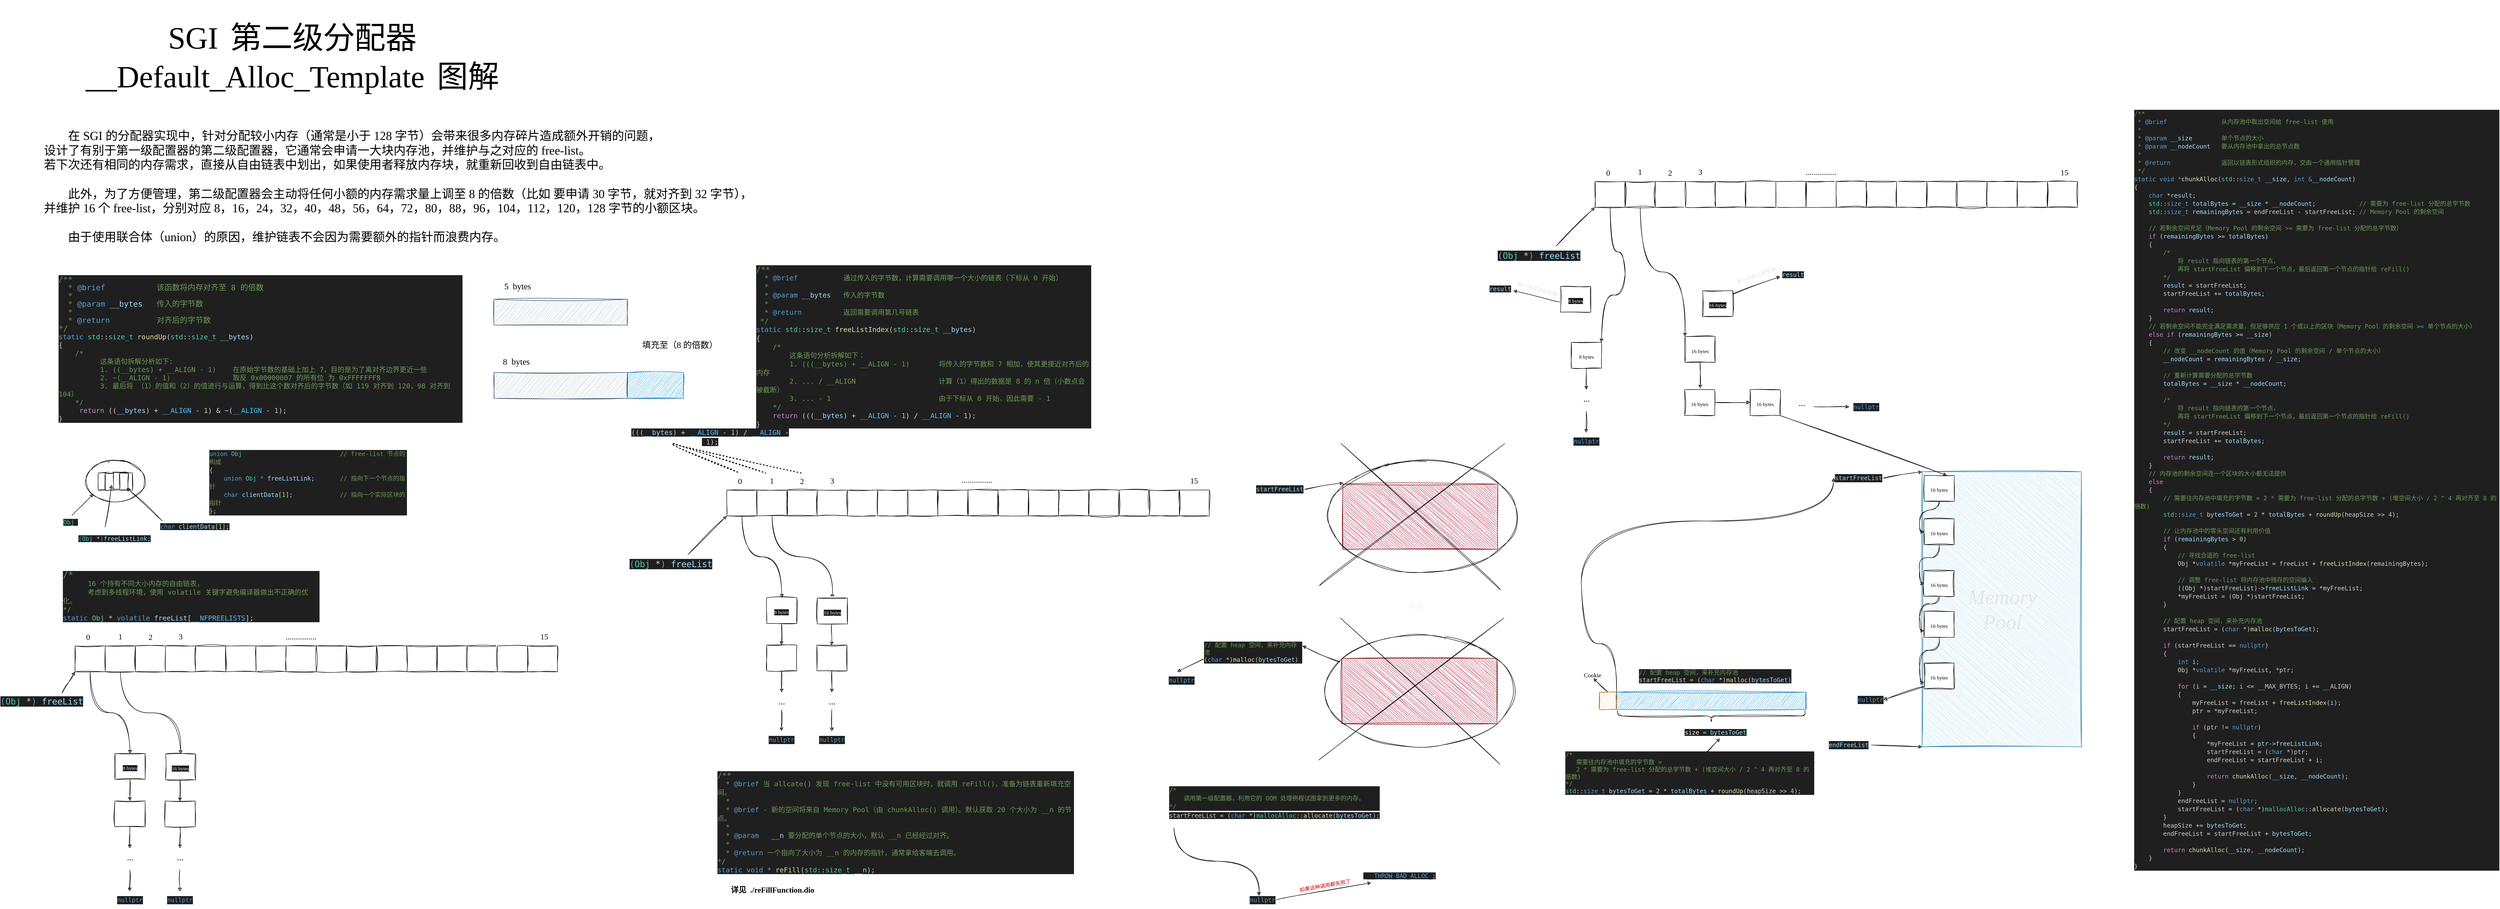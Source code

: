 <mxfile>
    <diagram id="yO9AaxlLm08etzhc_nFT" name="第 1 页">
        <mxGraphModel dx="7500" dy="3621" grid="1" gridSize="10" guides="1" tooltips="1" connect="1" arrows="1" fold="1" page="0" pageScale="1" pageWidth="1600" pageHeight="900" background="none" math="0" shadow="0">
            <root>
                <mxCell id="0"/>
                <mxCell id="1" parent="0"/>
                <mxCell id="2" value="&lt;font style=&quot;font-size: 72px;&quot;&gt;&lt;font style=&quot;&quot; face=&quot;Georgia&quot;&gt;SGI&lt;/font&gt; 第二级分配器 &lt;font style=&quot;&quot; face=&quot;Georgia&quot;&gt;__Default_Alloc_Template&lt;/font&gt; 图解&lt;/font&gt;" style="text;html=1;strokeColor=none;fillColor=none;align=center;verticalAlign=middle;whiteSpace=wrap;rounded=0;hachureGap=4;fontFamily=Architects Daughter;fontSource=https%3A%2F%2Ffonts.googleapis.com%2Fcss%3Ffamily%3DArchitects%2BDaughter;fontSize=20;sketch=1;curveFitting=1;jiggle=2;" vertex="1" parent="1">
                    <mxGeometry x="-1210" y="-680" width="1090" height="270.48" as="geometry"/>
                </mxCell>
                <mxCell id="3" value="&lt;div style=&quot;color: rgb(204, 204, 204); background-color: rgb(31, 31, 31); font-family: Consolas, 微软雅黑, monospace, Consolas, &amp;quot;Courier New&amp;quot;, monospace; line-height: 19px;&quot;&gt;&lt;font style=&quot;font-size: 18px;&quot;&gt;&lt;div style=&quot;line-height: 19px;&quot;&gt;&lt;div style=&quot;&quot;&gt;&lt;span style=&quot;color: rgb(106, 153, 85);&quot;&gt;/**&lt;/span&gt;&lt;/div&gt;&lt;div style=&quot;&quot;&gt;&lt;span style=&quot;color: #6a9955;&quot;&gt;&amp;nbsp; * &lt;/span&gt;&lt;span style=&quot;color: #569cd6;&quot;&gt;@brief&lt;/span&gt;&lt;span style=&quot;color: #6a9955;&quot;&gt; &amp;nbsp; &amp;nbsp; &amp;nbsp; &amp;nbsp; &amp;nbsp; 该函数将内存对齐至 8 的倍数&lt;/span&gt;&lt;/div&gt;&lt;div style=&quot;&quot;&gt;&lt;span style=&quot;color: #6a9955;&quot;&gt;&amp;nbsp; * &lt;/span&gt;&lt;/div&gt;&lt;div style=&quot;&quot;&gt;&lt;span style=&quot;color: #6a9955;&quot;&gt;&amp;nbsp; * &lt;/span&gt;&lt;span style=&quot;color: #569cd6;&quot;&gt;@param&lt;/span&gt;&lt;span style=&quot;color: #6a9955;&quot;&gt; &lt;/span&gt;&lt;span style=&quot;color: #9cdcfe;&quot;&gt;__bytes&lt;/span&gt;&lt;span style=&quot;color: #6a9955;&quot;&gt; &amp;nbsp; 传入的字节数&lt;/span&gt;&lt;/div&gt;&lt;div style=&quot;&quot;&gt;&lt;span style=&quot;color: #6a9955;&quot;&gt;&amp;nbsp; * &lt;/span&gt;&lt;/div&gt;&lt;div style=&quot;&quot;&gt;&lt;span style=&quot;color: #6a9955;&quot;&gt;&amp;nbsp; * &lt;/span&gt;&lt;span style=&quot;color: #569cd6;&quot;&gt;@return&lt;/span&gt;&lt;span style=&quot;color: #6a9955;&quot;&gt; &amp;nbsp; &amp;nbsp; &amp;nbsp; &amp;nbsp; &amp;nbsp;对齐后的字节数&lt;/span&gt;&lt;/div&gt;&lt;div style=&quot;&quot;&gt;&lt;span style=&quot;color: rgb(106, 153, 85);&quot;&gt;*/&lt;/span&gt;&lt;/div&gt;&lt;/div&gt;&lt;/font&gt;&lt;/div&gt;&lt;div style=&quot;color: rgb(204, 204, 204); background-color: rgb(31, 31, 31); font-family: Consolas, 微软雅黑, monospace, Consolas, &amp;quot;Courier New&amp;quot;, monospace; line-height: 19px;&quot;&gt;&lt;font size=&quot;3&quot; style=&quot;&quot;&gt;&lt;span style=&quot;color: rgb(86, 156, 214);&quot;&gt;static&lt;/span&gt; &lt;span style=&quot;color: rgb(78, 201, 176);&quot;&gt;std&lt;/span&gt;::&lt;span style=&quot;color: rgb(78, 201, 176);&quot;&gt;size_t&lt;/span&gt; &lt;span style=&quot;color: rgb(220, 220, 170);&quot;&gt;roundUp&lt;/span&gt;(&lt;span style=&quot;color: rgb(78, 201, 176);&quot;&gt;std&lt;/span&gt;::&lt;span style=&quot;color: rgb(78, 201, 176);&quot;&gt;size_t&lt;/span&gt; &lt;span style=&quot;color: rgb(156, 220, 254);&quot;&gt;__bytes&lt;/span&gt;) &lt;/font&gt;&lt;/div&gt;&lt;div style=&quot;color: rgb(204, 204, 204); background-color: rgb(31, 31, 31); font-family: Consolas, 微软雅黑, monospace, Consolas, &amp;quot;Courier New&amp;quot;, monospace; line-height: 19px;&quot;&gt;&lt;font size=&quot;3&quot; style=&quot;&quot;&gt;&lt;div style=&quot;line-height: 19px;&quot;&gt;&lt;div style=&quot;&quot;&gt;{ &lt;/div&gt;&lt;div style=&quot;&quot;&gt;&lt;span style=&quot;color: #6a9955;&quot;&gt;&amp;nbsp; &amp;nbsp; /*&lt;/span&gt;&lt;/div&gt;&lt;div style=&quot;&quot;&gt;&lt;span style=&quot;color: #6a9955;&quot;&gt;&amp;nbsp; &amp;nbsp; &amp;nbsp; &amp;nbsp; &amp;nbsp; 这条语句拆解分析如下:&lt;/span&gt;&lt;/div&gt;&lt;div style=&quot;&quot;&gt;&lt;span style=&quot;color: #6a9955;&quot;&gt;&amp;nbsp; &amp;nbsp; &amp;nbsp; &amp;nbsp; &amp;nbsp; 1. ((__bytes) + __ALIGN - 1) &amp;nbsp; &amp;nbsp;在原始字节数的基础上加上 7，目的是为了离对齐边界更近一些&lt;/span&gt;&lt;/div&gt;&lt;div style=&quot;&quot;&gt;&lt;span style=&quot;color: #6a9955;&quot;&gt;&amp;nbsp; &amp;nbsp; &amp;nbsp; &amp;nbsp; &amp;nbsp; 2. ~(__ALIGN - 1) &amp;nbsp; &amp;nbsp; &amp;nbsp; &amp;nbsp; &amp;nbsp; &amp;nbsp; &amp;nbsp; 取反 0x00000007 的所有位 为 0xFFFFFFF8&lt;/span&gt;&lt;/div&gt;&lt;div style=&quot;&quot;&gt;&lt;span style=&quot;color: #6a9955;&quot;&gt;&amp;nbsp; &amp;nbsp; &amp;nbsp; &amp;nbsp; &amp;nbsp; 3. 最后将 （1）的值和（2）的值进行与运算，得到比这个数对齐后的字节数（如 119 对齐到 120，98 对齐到 104）&lt;/span&gt;&lt;/div&gt;&lt;div style=&quot;&quot;&gt;&lt;span style=&quot;color: #6a9955;&quot;&gt;&amp;nbsp; &amp;nbsp; */&lt;/span&gt;&lt;/div&gt;&lt;div style=&quot;&quot;&gt;&amp;nbsp; &amp;nbsp; &amp;nbsp;&lt;span style=&quot;color: #c586c0;&quot;&gt;return&lt;/span&gt; ((&lt;span style=&quot;color: #9cdcfe;&quot;&gt;__bytes&lt;/span&gt;) &lt;span style=&quot;color: #d4d4d4;&quot;&gt;+&lt;/span&gt; &lt;span style=&quot;color: #4fc1ff;&quot;&gt;__ALIGN&lt;/span&gt; &lt;span style=&quot;color: #d4d4d4;&quot;&gt;-&lt;/span&gt; &lt;span style=&quot;color: #b5cea8;&quot;&gt;1&lt;/span&gt;) &lt;span style=&quot;color: #d4d4d4;&quot;&gt;&amp;amp;&lt;/span&gt; &lt;span style=&quot;color: #d4d4d4;&quot;&gt;~&lt;/span&gt;(&lt;span style=&quot;color: #4fc1ff;&quot;&gt;__ALIGN&lt;/span&gt; &lt;span style=&quot;color: #d4d4d4;&quot;&gt;-&lt;/span&gt; &lt;span style=&quot;color: #b5cea8;&quot;&gt;1&lt;/span&gt;); &lt;/div&gt;&lt;div style=&quot;&quot;&gt;}&lt;/div&gt;&lt;/div&gt;&lt;/font&gt;&lt;/div&gt;" style="text;html=1;strokeColor=none;fillColor=none;align=left;verticalAlign=middle;whiteSpace=wrap;rounded=0;sketch=1;hachureGap=4;jiggle=2;curveFitting=1;fontFamily=Architects Daughter;fontSource=https%3A%2F%2Ffonts.googleapis.com%2Fcss%3Ffamily%3DArchitects%2BDaughter;fontSize=20;" vertex="1" parent="1">
                    <mxGeometry x="-1210" y="-40" width="940" height="340" as="geometry"/>
                </mxCell>
                <mxCell id="4" value="" style="rounded=0;whiteSpace=wrap;html=1;sketch=1;hachureGap=4;jiggle=2;curveFitting=1;fontFamily=Architects Daughter;fontSource=https%3A%2F%2Ffonts.googleapis.com%2Fcss%3Ffamily%3DArchitects%2BDaughter;fontSize=20;fillColor=#bac8d3;strokeColor=#23445d;" vertex="1" parent="1">
                    <mxGeometry x="-197" y="15" width="310" height="60" as="geometry"/>
                </mxCell>
                <mxCell id="5" value="&lt;font face=&quot;Comic Sans MS&quot;&gt;5&amp;nbsp; bytes&lt;/font&gt;" style="text;html=1;strokeColor=none;fillColor=none;align=center;verticalAlign=middle;whiteSpace=wrap;rounded=0;sketch=1;hachureGap=4;jiggle=2;curveFitting=1;fontFamily=Architects Daughter;fontSource=https%3A%2F%2Ffonts.googleapis.com%2Fcss%3Ffamily%3DArchitects%2BDaughter;fontSize=20;" vertex="1" parent="1">
                    <mxGeometry x="-197" y="-30" width="110" height="30" as="geometry"/>
                </mxCell>
                <mxCell id="6" value="填充至（8 的倍数）" style="text;html=1;strokeColor=none;fillColor=none;align=center;verticalAlign=middle;whiteSpace=wrap;rounded=0;sketch=1;hachureGap=4;jiggle=2;curveFitting=1;fontFamily=Comic Sans MS;fontSize=20;" vertex="1" parent="1">
                    <mxGeometry x="140" y="105" width="190" height="30" as="geometry"/>
                </mxCell>
                <mxCell id="7" value="" style="rounded=0;whiteSpace=wrap;html=1;sketch=1;hachureGap=4;jiggle=2;curveFitting=1;fontFamily=Comic Sans MS;fontSize=20;fillColor=#1ba1e2;strokeColor=#006EAF;fontColor=#ffffff;" vertex="1" parent="1">
                    <mxGeometry x="113" y="185" width="130" height="60" as="geometry"/>
                </mxCell>
                <mxCell id="8" value="" style="rounded=0;whiteSpace=wrap;html=1;sketch=1;hachureGap=4;jiggle=2;curveFitting=1;fontFamily=Architects Daughter;fontSource=https%3A%2F%2Ffonts.googleapis.com%2Fcss%3Ffamily%3DArchitects%2BDaughter;fontSize=20;fillColor=#bac8d3;strokeColor=#23445d;" vertex="1" parent="1">
                    <mxGeometry x="-197" y="185" width="310" height="60" as="geometry"/>
                </mxCell>
                <mxCell id="10" value="&lt;font face=&quot;Comic Sans MS&quot;&gt;8&amp;nbsp; bytes&lt;/font&gt;" style="text;html=1;strokeColor=none;fillColor=none;align=center;verticalAlign=middle;whiteSpace=wrap;rounded=0;sketch=1;hachureGap=4;jiggle=2;curveFitting=1;fontFamily=Architects Daughter;fontSource=https%3A%2F%2Ffonts.googleapis.com%2Fcss%3Ffamily%3DArchitects%2BDaughter;fontSize=20;" vertex="1" parent="1">
                    <mxGeometry x="-200" y="145" width="110" height="30" as="geometry"/>
                </mxCell>
                <mxCell id="23" value="" style="rounded=0;whiteSpace=wrap;html=1;fillColor=#FFFFFF;sketch=1;curveFitting=1;jiggle=2;" vertex="1" parent="1">
                    <mxGeometry x="-1116" y="418.5" width="80" height="40" as="geometry"/>
                </mxCell>
                <mxCell id="24" value="" style="rounded=0;whiteSpace=wrap;html=1;strokeColor=default;fontFamily=Helvetica;fontSize=12;fontColor=default;fillColor=default;rotation=90;sketch=1;curveFitting=1;jiggle=2;" vertex="1" parent="1">
                    <mxGeometry x="-1076" y="428.5" width="40" height="20" as="geometry"/>
                </mxCell>
                <mxCell id="25" value="" style="rounded=0;whiteSpace=wrap;html=1;strokeColor=default;fontFamily=Helvetica;fontSize=12;fontColor=default;fillColor=default;rotation=90;sketch=1;curveFitting=1;jiggle=2;" vertex="1" parent="1">
                    <mxGeometry x="-1110" y="428.5" width="40" height="20" as="geometry"/>
                </mxCell>
                <mxCell id="26" value="" style="ellipse;whiteSpace=wrap;html=1;sketch=1;hachureGap=4;jiggle=2;curveFitting=1;fontFamily=Architects Daughter;fontSource=https%3A%2F%2Ffonts.googleapis.com%2Fcss%3Ffamily%3DArchitects%2BDaughter;fontSize=20;fillColor=none;" vertex="1" parent="1">
                    <mxGeometry x="-1144.5" y="390" width="137" height="97" as="geometry"/>
                </mxCell>
                <mxCell id="27" value="&lt;div style=&quot;background-color: rgb(31, 31, 31); font-family: Consolas, 微软雅黑, monospace, Consolas, &amp;quot;Courier New&amp;quot;, monospace; font-size: 14px; line-height: 19px;&quot;&gt;&lt;div style=&quot;color: rgb(204, 204, 204);&quot;&gt;&lt;span style=&quot;color: #569cd6;&quot;&gt;union&lt;/span&gt; &lt;span style=&quot;color: #4ec9b0;&quot;&gt;Obj&lt;/span&gt; &amp;nbsp; &amp;nbsp; &amp;nbsp; &amp;nbsp; &amp;nbsp; &lt;span style=&quot;white-space: pre;&quot;&gt;&#9;&lt;/span&gt;&lt;span style=&quot;white-space: pre;&quot;&gt;&#9;&lt;/span&gt;&amp;nbsp; &amp;nbsp; &lt;span style=&quot;color: #6a9955;&quot;&gt;// free-list 节点的构成&lt;/span&gt;&lt;/div&gt;&lt;div style=&quot;color: rgb(204, 204, 204);&quot;&gt;{&lt;/div&gt;&lt;div style=&quot;&quot;&gt;&lt;font color=&quot;#cccccc&quot;&gt;&amp;nbsp; &amp;nbsp;&amp;nbsp;&lt;/font&gt;&lt;span style=&quot;color: rgb(86, 156, 214);&quot;&gt;union&lt;/span&gt; &lt;span style=&quot;color: rgb(78, 201, 176);&quot;&gt;Obj&lt;/span&gt; &lt;span style=&quot;color: rgb(86, 156, 214);&quot;&gt;*&lt;/span&gt; &lt;span style=&quot;color: rgb(156, 220, 254);&quot;&gt;freeListLink&lt;/span&gt;&lt;font color=&quot;#cccccc&quot;&gt;;&lt;/font&gt;&lt;span style=&quot;color: rgb(106, 153, 85);&quot;&gt; &amp;nbsp; &amp;nbsp; &amp;nbsp; // 指向下一个节点的指针&lt;/span&gt;&lt;/div&gt;&lt;div style=&quot;&quot;&gt;&lt;font color=&quot;#cccccc&quot;&gt;&amp;nbsp; &amp;nbsp;&amp;nbsp;&lt;/font&gt;&lt;span style=&quot;color: rgb(86, 156, 214);&quot;&gt;char&lt;/span&gt; &lt;span style=&quot;color: rgb(156, 220, 254);&quot;&gt;clientData&lt;/span&gt;&lt;font color=&quot;#cccccc&quot;&gt;[&lt;/font&gt;&lt;span style=&quot;color: rgb(181, 206, 168);&quot;&gt;1&lt;/span&gt;&lt;font color=&quot;#cccccc&quot;&gt;];&lt;/font&gt;&lt;span style=&quot;color: rgb(106, 153, 85);&quot;&gt; &amp;nbsp; &amp;nbsp; &amp;nbsp; &amp;nbsp; &amp;nbsp; &amp;nbsp; // 指向一个实际区块的指针&lt;/span&gt;&lt;/div&gt;&lt;div style=&quot;color: rgb(204, 204, 204);&quot;&gt;};&lt;/div&gt;&lt;/div&gt;" style="text;html=1;strokeColor=none;fillColor=none;align=left;verticalAlign=middle;whiteSpace=wrap;rounded=0;sketch=1;hachureGap=4;jiggle=2;curveFitting=1;fontFamily=Architects Daughter;fontSource=https%3A%2F%2Ffonts.googleapis.com%2Fcss%3Ffamily%3DArchitects%2BDaughter;fontSize=20;" vertex="1" parent="1">
                    <mxGeometry x="-860.5" y="390" width="461" height="100" as="geometry"/>
                </mxCell>
                <mxCell id="28" value="" style="endArrow=classic;html=1;sketch=1;hachureGap=4;jiggle=2;curveFitting=1;fontFamily=Architects Daughter;fontSource=https%3A%2F%2Ffonts.googleapis.com%2Fcss%3Ffamily%3DArchitects%2BDaughter;fontSize=16;" edge="1" parent="1">
                    <mxGeometry width="50" height="50" relative="1" as="geometry">
                        <mxPoint x="-1177.0" y="517" as="sourcePoint"/>
                        <mxPoint x="-1127.0" y="467" as="targetPoint"/>
                    </mxGeometry>
                </mxCell>
                <mxCell id="29" value="" style="endArrow=classic;html=1;sketch=1;hachureGap=4;jiggle=2;curveFitting=1;fontFamily=Architects Daughter;fontSource=https%3A%2F%2Ffonts.googleapis.com%2Fcss%3Ffamily%3DArchitects%2BDaughter;fontSize=16;" edge="1" parent="1">
                    <mxGeometry width="50" height="50" relative="1" as="geometry">
                        <mxPoint x="-1100" y="544" as="sourcePoint"/>
                        <mxPoint x="-1085" y="446" as="targetPoint"/>
                    </mxGeometry>
                </mxCell>
                <mxCell id="30" value="" style="endArrow=classic;html=1;sketch=1;hachureGap=4;jiggle=2;curveFitting=1;fontFamily=Architects Daughter;fontSource=https%3A%2F%2Ffonts.googleapis.com%2Fcss%3Ffamily%3DArchitects%2BDaughter;fontSize=16;" edge="1" parent="1">
                    <mxGeometry width="50" height="50" relative="1" as="geometry">
                        <mxPoint x="-967.0" y="530" as="sourcePoint"/>
                        <mxPoint x="-1050" y="453.0" as="targetPoint"/>
                    </mxGeometry>
                </mxCell>
                <mxCell id="31" value="&lt;span style=&quot;font-family: Consolas, 微软雅黑, monospace, Consolas, &amp;quot;Courier New&amp;quot;, monospace; font-size: 14px; text-align: left; background-color: rgb(31, 31, 31); color: rgb(78, 201, 176);&quot;&gt;Obj&lt;/span&gt;&lt;span style=&quot;color: rgb(204, 204, 204); font-family: Consolas, 微软雅黑, monospace, Consolas, &amp;quot;Courier New&amp;quot;, monospace; font-size: 14px; text-align: left; background-color: rgb(31, 31, 31);&quot;&gt;&amp;nbsp;&lt;/span&gt;" style="text;html=1;strokeColor=none;fillColor=none;align=center;verticalAlign=middle;whiteSpace=wrap;rounded=0;sketch=1;hachureGap=4;jiggle=2;curveFitting=1;fontFamily=Architects Daughter;fontSource=https%3A%2F%2Ffonts.googleapis.com%2Fcss%3Ffamily%3DArchitects%2BDaughter;fontSize=20;" vertex="1" parent="1">
                    <mxGeometry x="-1210" y="516" width="60" height="30" as="geometry"/>
                </mxCell>
                <mxCell id="32" value="&lt;span style=&quot;font-family: Consolas, 微软雅黑, monospace, Consolas, &amp;quot;Courier New&amp;quot;, monospace; font-size: 14px; text-align: left; background-color: rgb(31, 31, 31);&quot;&gt;&lt;font color=&quot;#569cd6&quot;&gt;(&lt;/font&gt;&lt;/span&gt;&lt;span style=&quot;font-family: Consolas, 微软雅黑, monospace, Consolas, &amp;quot;Courier New&amp;quot;, monospace; font-size: 14px; text-align: left; background-color: rgb(31, 31, 31); color: rgb(78, 201, 176);&quot;&gt;Obj&lt;/span&gt;&lt;span style=&quot;color: rgb(204, 204, 204); font-family: Consolas, 微软雅黑, monospace, Consolas, &amp;quot;Courier New&amp;quot;, monospace; font-size: 14px; text-align: left; background-color: rgb(31, 31, 31);&quot;&gt;&amp;nbsp;*&lt;/span&gt;&lt;span style=&quot;font-family: Consolas, 微软雅黑, monospace, Consolas, &amp;quot;Courier New&amp;quot;, monospace; font-size: 14px; text-align: left; background-color: rgb(31, 31, 31);&quot;&gt;&lt;font color=&quot;#569cd6&quot;&gt;)&lt;/font&gt;&lt;/span&gt;&lt;span style=&quot;font-family: Consolas, 微软雅黑, monospace, Consolas, &amp;quot;Courier New&amp;quot;, monospace; font-size: 14px; text-align: left; background-color: rgb(31, 31, 31); color: rgb(156, 220, 254);&quot;&gt;freeListLink&lt;/span&gt;&lt;font style=&quot;font-family: Consolas, 微软雅黑, monospace, Consolas, &amp;quot;Courier New&amp;quot;, monospace; font-size: 14px; text-align: left; background-color: rgb(31, 31, 31);&quot; color=&quot;#cccccc&quot;&gt;;&lt;/font&gt;" style="text;html=1;strokeColor=none;fillColor=none;align=center;verticalAlign=middle;whiteSpace=wrap;rounded=0;sketch=1;hachureGap=4;jiggle=2;curveFitting=1;fontFamily=Architects Daughter;fontSource=https%3A%2F%2Ffonts.googleapis.com%2Fcss%3Ffamily%3DArchitects%2BDaughter;fontSize=20;" vertex="1" parent="1">
                    <mxGeometry x="-1158" y="558" width="160" height="21" as="geometry"/>
                </mxCell>
                <mxCell id="33" value="&lt;span style=&quot;font-family: Consolas, 微软雅黑, monospace, Consolas, &amp;quot;Courier New&amp;quot;, monospace; font-size: 14px; text-align: left; background-color: rgb(31, 31, 31); color: rgb(86, 156, 214);&quot;&gt;char&lt;/span&gt;&lt;span style=&quot;font-family: Consolas, 微软雅黑, monospace, Consolas, &amp;quot;Courier New&amp;quot;, monospace; font-size: 14px; text-align: left; background-color: rgb(31, 31, 31);&quot;&gt;&amp;nbsp;&lt;/span&gt;&lt;span style=&quot;font-family: Consolas, 微软雅黑, monospace, Consolas, &amp;quot;Courier New&amp;quot;, monospace; font-size: 14px; text-align: left; background-color: rgb(31, 31, 31); color: rgb(156, 220, 254);&quot;&gt;clientData&lt;/span&gt;&lt;font style=&quot;font-family: Consolas, 微软雅黑, monospace, Consolas, &amp;quot;Courier New&amp;quot;, monospace; font-size: 14px; text-align: left; background-color: rgb(31, 31, 31);&quot; color=&quot;#cccccc&quot;&gt;[&lt;/font&gt;&lt;span style=&quot;font-family: Consolas, 微软雅黑, monospace, Consolas, &amp;quot;Courier New&amp;quot;, monospace; font-size: 14px; text-align: left; background-color: rgb(31, 31, 31); color: rgb(181, 206, 168);&quot;&gt;1&lt;/span&gt;&lt;font style=&quot;font-family: Consolas, 微软雅黑, monospace, Consolas, &amp;quot;Courier New&amp;quot;, monospace; font-size: 14px; text-align: left; background-color: rgb(31, 31, 31);&quot; color=&quot;#cccccc&quot;&gt;];&lt;/font&gt;" style="text;html=1;strokeColor=none;fillColor=none;align=center;verticalAlign=middle;whiteSpace=wrap;rounded=0;sketch=1;hachureGap=4;jiggle=2;curveFitting=1;fontFamily=Architects Daughter;fontSource=https%3A%2F%2Ffonts.googleapis.com%2Fcss%3Ffamily%3DArchitects%2BDaughter;fontSize=20;" vertex="1" parent="1">
                    <mxGeometry x="-979" y="530" width="175" height="21" as="geometry"/>
                </mxCell>
                <mxCell id="64" value="&lt;div style=&quot;color: rgb(204, 204, 204); background-color: rgb(31, 31, 31); font-family: Consolas, 微软雅黑, monospace, Consolas, &amp;quot;Courier New&amp;quot;, monospace; line-height: 19px;&quot;&gt;&lt;div style=&quot;&quot;&gt;&lt;span style=&quot;color: rgb(106, 153, 85);&quot;&gt;&lt;font style=&quot;font-size: 20px;&quot;&gt;/*&lt;/font&gt;&lt;/span&gt;&lt;/div&gt;&lt;div style=&quot;&quot;&gt;&lt;span style=&quot;color: #6a9955;&quot;&gt;&lt;font size=&quot;3&quot;&gt;&amp;nbsp; &amp;nbsp; &amp;nbsp; 16 个持有不同大小内存的自由链表，&lt;/font&gt;&lt;/span&gt;&lt;/div&gt;&lt;div style=&quot;&quot;&gt;&lt;span style=&quot;color: #6a9955;&quot;&gt;&lt;font size=&quot;3&quot;&gt;&amp;nbsp; &amp;nbsp; &amp;nbsp; 考虑到多线程环境，使用 volatile 关键字避免编译器做出不正确的优化。&lt;/font&gt;&lt;/span&gt;&lt;/div&gt;&lt;div style=&quot;&quot;&gt;&lt;span style=&quot;color: #6a9955;&quot;&gt;&lt;font size=&quot;3&quot;&gt;*/&lt;/font&gt;&lt;/span&gt;&lt;/div&gt;&lt;div style=&quot;&quot;&gt;&lt;font size=&quot;3&quot;&gt;&lt;span style=&quot;color: rgb(86, 156, 214);&quot;&gt;static&lt;/span&gt; &lt;span style=&quot;color: rgb(78, 201, 176);&quot;&gt;Obj&lt;/span&gt; &lt;span style=&quot;color: rgb(212, 212, 212);&quot;&gt;*&lt;/span&gt; &lt;span style=&quot;color: rgb(86, 156, 214);&quot;&gt;volatile&lt;/span&gt; &lt;span style=&quot;color: rgb(156, 220, 254);&quot;&gt;freeList&lt;/span&gt;[&lt;span style=&quot;color: rgb(79, 193, 255);&quot;&gt;__NFPREELISTS&lt;/span&gt;];&lt;/font&gt;&lt;/div&gt;&lt;/div&gt;" style="text;html=1;strokeColor=none;fillColor=none;align=left;verticalAlign=middle;whiteSpace=wrap;rounded=0;sketch=1;hachureGap=4;jiggle=2;curveFitting=1;fontFamily=Comic Sans MS;fontSize=20;" vertex="1" parent="1">
                    <mxGeometry x="-1200.25" y="650" width="598" height="110" as="geometry"/>
                </mxCell>
                <mxCell id="81" value="&lt;div style=&quot;font-size: 28px;&quot;&gt;&lt;font style=&quot;font-size: 28px;&quot; face=&quot;Georgia&quot;&gt;&lt;span style=&quot;white-space: pre;&quot;&gt;&#9;&lt;/span&gt;在 SGI 的分配器实现中，针对分配较小内存（通常是小于 128 字节）会带来很多内存碎片造成额外开销的问题，&lt;/font&gt;&lt;/div&gt;&lt;div style=&quot;font-size: 28px;&quot;&gt;&lt;font style=&quot;font-size: 28px;&quot; face=&quot;Georgia&quot;&gt;设计了有别于第一级配置器的第二级配置器，它通常会申请一大块内存池，并维护与之对应的 free-list。&lt;/font&gt;&lt;/div&gt;&lt;div style=&quot;font-size: 28px;&quot;&gt;&lt;font style=&quot;font-size: 28px;&quot; face=&quot;Georgia&quot;&gt;若下次还有相同的内存需求，直接从自由链表中划出，如果使用者释放内存块，就重新回收到自由链表中。&lt;/font&gt;&lt;/div&gt;&lt;div style=&quot;font-size: 28px;&quot;&gt;&lt;font style=&quot;font-size: 28px;&quot; face=&quot;Georgia&quot;&gt;&lt;br&gt;&lt;/font&gt;&lt;/div&gt;&lt;div style=&quot;font-size: 28px;&quot;&gt;&lt;font style=&quot;font-size: 28px;&quot; face=&quot;Georgia&quot;&gt;&lt;span style=&quot;white-space: pre;&quot;&gt;&#9;&lt;/span&gt;此外，为了方便管理，第二级配置器会主动将任何小额的内存需求量上调至 8 的倍数（比如 要申请 30 字节，就对齐到 32 字节），&lt;/font&gt;&lt;/div&gt;&lt;div style=&quot;font-size: 28px;&quot;&gt;&lt;font style=&quot;font-size: 28px;&quot; face=&quot;Georgia&quot;&gt;并维护 16 个 free-list，分别对应 8，16，24，32，40，48，56，64，72，80，88，96，104，112，120，128 字节的小额区块。&lt;/font&gt;&lt;/div&gt;&lt;div style=&quot;font-size: 28px;&quot;&gt;&lt;font style=&quot;font-size: 28px;&quot; face=&quot;Georgia&quot;&gt;&lt;br&gt;&lt;/font&gt;&lt;/div&gt;&lt;div style=&quot;font-size: 28px;&quot;&gt;&lt;font style=&quot;font-size: 28px;&quot; face=&quot;Georgia&quot;&gt;&lt;span style=&quot;white-space: pre;&quot;&gt;&#9;&lt;/span&gt;由于使用联合体（union）的原因，维护链表不会因为需要额外的指针而浪费内存。&lt;/font&gt;&lt;/div&gt;" style="text;html=1;strokeColor=none;fillColor=none;align=left;verticalAlign=middle;whiteSpace=wrap;rounded=0;sketch=1;hachureGap=4;jiggle=2;curveFitting=1;fontFamily=Comic Sans MS;fontSize=20;" vertex="1" parent="1">
                    <mxGeometry x="-1243.56" y="-427" width="1680" height="360" as="geometry"/>
                </mxCell>
                <mxCell id="88" value="&lt;div style=&quot;background-color: rgb(31, 31, 31); font-family: Consolas, 微软雅黑, monospace, Consolas, &amp;quot;Courier New&amp;quot;, monospace; line-height: 19px;&quot;&gt;&lt;div style=&quot;color: rgb(204, 204, 204);&quot;&gt;&lt;span style=&quot;color: rgb(106, 153, 85);&quot;&gt;&lt;font style=&quot;font-size: 18px;&quot;&gt;/**&lt;/font&gt;&lt;/span&gt;&lt;/div&gt;&lt;div style=&quot;color: rgb(204, 204, 204);&quot;&gt;&lt;font size=&quot;3&quot;&gt;&lt;span style=&quot;color: #6a9955;&quot;&gt;&amp;nbsp; * &lt;/span&gt;&lt;span style=&quot;color: #569cd6;&quot;&gt;@brief&lt;/span&gt;&lt;span style=&quot;color: #6a9955;&quot;&gt; &amp;nbsp; &amp;nbsp; &amp;nbsp; &amp;nbsp; &amp;nbsp; 通过传入的字节数，计算需要调用哪一个大小的链表（下标从 0 开始）&lt;/span&gt;&lt;/font&gt;&lt;/div&gt;&lt;div style=&quot;color: rgb(204, 204, 204);&quot;&gt;&lt;span style=&quot;color: #6a9955;&quot;&gt;&lt;font size=&quot;3&quot;&gt;&amp;nbsp; * &lt;/font&gt;&lt;/span&gt;&lt;/div&gt;&lt;div style=&quot;color: rgb(204, 204, 204);&quot;&gt;&lt;font size=&quot;3&quot;&gt;&lt;span style=&quot;color: #6a9955;&quot;&gt;&amp;nbsp; * &lt;/span&gt;&lt;span style=&quot;color: #569cd6;&quot;&gt;@param&lt;/span&gt;&lt;span style=&quot;color: #6a9955;&quot;&gt; &lt;/span&gt;&lt;span style=&quot;color: #9cdcfe;&quot;&gt;__bytes&lt;/span&gt;&lt;span style=&quot;color: #6a9955;&quot;&gt; &amp;nbsp; 传入的字节数&lt;/span&gt;&lt;/font&gt;&lt;/div&gt;&lt;div style=&quot;color: rgb(204, 204, 204);&quot;&gt;&lt;span style=&quot;color: #6a9955;&quot;&gt;&lt;font size=&quot;3&quot;&gt;&amp;nbsp; * &lt;/font&gt;&lt;/span&gt;&lt;/div&gt;&lt;div style=&quot;color: rgb(204, 204, 204);&quot;&gt;&lt;font size=&quot;3&quot;&gt;&lt;span style=&quot;color: #6a9955;&quot;&gt;&amp;nbsp; * &lt;/span&gt;&lt;span style=&quot;color: #569cd6;&quot;&gt;@return&lt;/span&gt;&lt;span style=&quot;color: #6a9955;&quot;&gt; &amp;nbsp; &amp;nbsp; &amp;nbsp; &amp;nbsp; &amp;nbsp;返回需要调用第几号链表&lt;/span&gt;&lt;/font&gt;&lt;/div&gt;&lt;div style=&quot;color: rgb(204, 204, 204);&quot;&gt;&lt;span style=&quot;color: #6a9955;&quot;&gt;&lt;font size=&quot;3&quot;&gt;&amp;nbsp;*/&lt;/font&gt;&lt;/span&gt;&lt;/div&gt;&lt;div style=&quot;color: rgb(204, 204, 204);&quot;&gt;&lt;font size=&quot;3&quot;&gt;&lt;span style=&quot;color: #569cd6;&quot;&gt;static&lt;/span&gt; &lt;span style=&quot;color: #4ec9b0;&quot;&gt;std&lt;/span&gt;::&lt;span style=&quot;color: #4ec9b0;&quot;&gt;size_t&lt;/span&gt; &lt;span style=&quot;color: #dcdcaa;&quot;&gt;freeListIndex&lt;/span&gt;(&lt;span style=&quot;color: #4ec9b0;&quot;&gt;std&lt;/span&gt;::&lt;span style=&quot;color: #4ec9b0;&quot;&gt;size_t&lt;/span&gt; &lt;span style=&quot;color: #9cdcfe;&quot;&gt;__bytes&lt;/span&gt;) &lt;/font&gt;&lt;/div&gt;&lt;div style=&quot;color: rgb(204, 204, 204);&quot;&gt;&lt;font size=&quot;3&quot;&gt;{&lt;/font&gt;&lt;/div&gt;&lt;div style=&quot;color: rgb(204, 204, 204);&quot;&gt;&lt;span style=&quot;color: #6a9955;&quot;&gt;&lt;font size=&quot;3&quot;&gt;&amp;nbsp; &amp;nbsp; /*&lt;/font&gt;&lt;/span&gt;&lt;/div&gt;&lt;div style=&quot;color: rgb(204, 204, 204);&quot;&gt;&lt;span style=&quot;color: #6a9955;&quot;&gt;&lt;font size=&quot;3&quot;&gt;&amp;nbsp; &amp;nbsp; &amp;nbsp; &amp;nbsp; 这条语句分析拆解如下：&lt;/font&gt;&lt;/span&gt;&lt;/div&gt;&lt;div style=&quot;color: rgb(204, 204, 204);&quot;&gt;&lt;span style=&quot;color: #6a9955;&quot;&gt;&lt;font size=&quot;3&quot;&gt;&amp;nbsp; &amp;nbsp; &amp;nbsp; &amp;nbsp; 1. (((__bytes) + __ALIGN - 1) &amp;nbsp; &amp;nbsp; &amp;nbsp; 将传入的字节数和 7 相加，使其更接近对齐后的内存&lt;/font&gt;&lt;/span&gt;&lt;/div&gt;&lt;div style=&quot;color: rgb(204, 204, 204);&quot;&gt;&lt;span style=&quot;color: #6a9955;&quot;&gt;&lt;font size=&quot;3&quot;&gt;&amp;nbsp; &amp;nbsp; &amp;nbsp; &amp;nbsp; 2. ... / __ALIGN &amp;nbsp; &amp;nbsp; &amp;nbsp; &amp;nbsp; &amp;nbsp; &amp;nbsp; &amp;nbsp; &amp;nbsp; &amp;nbsp; &amp;nbsp;计算（1）得出的数据是 8 的 n 倍（小数点会被截断）&lt;/font&gt;&lt;/span&gt;&lt;/div&gt;&lt;div style=&quot;color: rgb(204, 204, 204);&quot;&gt;&lt;span style=&quot;color: #6a9955;&quot;&gt;&lt;font size=&quot;3&quot;&gt;&amp;nbsp; &amp;nbsp; &amp;nbsp; &amp;nbsp; 3. ... - 1 &amp;nbsp; &amp;nbsp; &amp;nbsp; &amp;nbsp; &amp;nbsp; &amp;nbsp; &amp;nbsp; &amp;nbsp; &amp;nbsp; &amp;nbsp; &amp;nbsp; &amp;nbsp; &amp;nbsp;由于下标从 0 开始，因此需要 - 1&lt;/font&gt;&lt;/span&gt;&lt;/div&gt;&lt;div style=&quot;color: rgb(204, 204, 204);&quot;&gt;&lt;span style=&quot;color: #6a9955;&quot;&gt;&lt;font size=&quot;3&quot;&gt;&amp;nbsp; &amp;nbsp; */&lt;/font&gt;&lt;/span&gt;&lt;/div&gt;&lt;div style=&quot;&quot;&gt;&lt;font size=&quot;3&quot;&gt;&lt;font style=&quot;&quot; color=&quot;#cccccc&quot;&gt;&amp;nbsp; &amp;nbsp;&amp;nbsp;&lt;/font&gt;&lt;span style=&quot;color: rgb(197, 134, 192);&quot;&gt;return&lt;/span&gt;&lt;font style=&quot;&quot; color=&quot;#cccccc&quot;&gt; (((&lt;/font&gt;&lt;span style=&quot;color: rgb(156, 220, 254);&quot;&gt;__bytes&lt;/span&gt;&lt;font style=&quot;&quot; color=&quot;#cccccc&quot;&gt;) &lt;/font&gt;&lt;span style=&quot;color: rgb(212, 212, 212);&quot;&gt;+&lt;/span&gt; &lt;span style=&quot;color: rgb(79, 193, 255);&quot;&gt;__ALIGN&lt;/span&gt; &lt;span style=&quot;color: rgb(212, 212, 212);&quot;&gt;-&lt;/span&gt; &lt;span style=&quot;color: rgb(181, 206, 168);&quot;&gt;1&lt;/span&gt;&lt;font style=&quot;&quot; color=&quot;#cccccc&quot;&gt;) &lt;/font&gt;&lt;span style=&quot;color: rgb(212, 212, 212);&quot;&gt;/&lt;/span&gt; &lt;span style=&quot;color: rgb(79, 193, 255);&quot;&gt;__ALIGN&lt;/span&gt; &lt;span style=&quot;color: rgb(212, 212, 212);&quot;&gt;-&lt;/span&gt; &lt;span style=&quot;color: rgb(181, 206, 168);&quot;&gt;1&lt;/span&gt;&lt;font style=&quot;&quot; color=&quot;#cccccc&quot;&gt;); &lt;/font&gt;&lt;/font&gt;&lt;/div&gt;&lt;div style=&quot;&quot;&gt;&lt;font size=&quot;3&quot;&gt;&lt;font style=&quot;&quot; color=&quot;#cccccc&quot;&gt;}&lt;/font&gt;&lt;/font&gt;&lt;/div&gt;&lt;/div&gt;" style="text;html=1;strokeColor=none;fillColor=none;align=left;verticalAlign=middle;whiteSpace=wrap;rounded=0;sketch=1;hachureGap=4;jiggle=2;curveFitting=1;fontFamily=Tahoma;fontSize=18;" vertex="1" parent="1">
                    <mxGeometry x="410" y="-40" width="780" height="330" as="geometry"/>
                </mxCell>
                <mxCell id="121" value="&lt;font style=&quot;font-family: Consolas, 微软雅黑, monospace, Consolas, &amp;quot;Courier New&amp;quot;, monospace; font-size: medium; text-align: left; background-color: rgb(31, 31, 31);&quot; color=&quot;#cccccc&quot;&gt;(((&lt;/font&gt;&lt;span style=&quot;font-family: Consolas, 微软雅黑, monospace, Consolas, &amp;quot;Courier New&amp;quot;, monospace; font-size: medium; text-align: left; background-color: rgb(31, 31, 31); color: rgb(156, 220, 254);&quot;&gt;__bytes&lt;/span&gt;&lt;font style=&quot;font-family: Consolas, 微软雅黑, monospace, Consolas, &amp;quot;Courier New&amp;quot;, monospace; font-size: medium; text-align: left; background-color: rgb(31, 31, 31);&quot; color=&quot;#cccccc&quot;&gt;)&amp;nbsp;&lt;/font&gt;&lt;span style=&quot;font-family: Consolas, 微软雅黑, monospace, Consolas, &amp;quot;Courier New&amp;quot;, monospace; font-size: medium; text-align: left; background-color: rgb(31, 31, 31); color: rgb(212, 212, 212);&quot;&gt;+&lt;/span&gt;&lt;span style=&quot;font-family: Consolas, 微软雅黑, monospace, Consolas, &amp;quot;Courier New&amp;quot;, monospace; font-size: medium; text-align: left; background-color: rgb(31, 31, 31);&quot;&gt;&amp;nbsp;&lt;/span&gt;&lt;span style=&quot;font-family: Consolas, 微软雅黑, monospace, Consolas, &amp;quot;Courier New&amp;quot;, monospace; font-size: medium; text-align: left; background-color: rgb(31, 31, 31); color: rgb(79, 193, 255);&quot;&gt;__ALIGN&lt;/span&gt;&lt;span style=&quot;font-family: Consolas, 微软雅黑, monospace, Consolas, &amp;quot;Courier New&amp;quot;, monospace; font-size: medium; text-align: left; background-color: rgb(31, 31, 31);&quot;&gt;&amp;nbsp;&lt;/span&gt;&lt;span style=&quot;font-family: Consolas, 微软雅黑, monospace, Consolas, &amp;quot;Courier New&amp;quot;, monospace; font-size: medium; text-align: left; background-color: rgb(31, 31, 31); color: rgb(212, 212, 212);&quot;&gt;-&lt;/span&gt;&lt;span style=&quot;font-family: Consolas, 微软雅黑, monospace, Consolas, &amp;quot;Courier New&amp;quot;, monospace; font-size: medium; text-align: left; background-color: rgb(31, 31, 31);&quot;&gt;&amp;nbsp;&lt;/span&gt;&lt;span style=&quot;font-family: Consolas, 微软雅黑, monospace, Consolas, &amp;quot;Courier New&amp;quot;, monospace; font-size: medium; text-align: left; background-color: rgb(31, 31, 31); color: rgb(181, 206, 168);&quot;&gt;1&lt;/span&gt;&lt;font style=&quot;font-family: Consolas, 微软雅黑, monospace, Consolas, &amp;quot;Courier New&amp;quot;, monospace; font-size: medium; text-align: left; background-color: rgb(31, 31, 31);&quot; color=&quot;#cccccc&quot;&gt;)&amp;nbsp;&lt;/font&gt;&lt;span style=&quot;font-family: Consolas, 微软雅黑, monospace, Consolas, &amp;quot;Courier New&amp;quot;, monospace; font-size: medium; text-align: left; background-color: rgb(31, 31, 31); color: rgb(212, 212, 212);&quot;&gt;/&lt;/span&gt;&lt;span style=&quot;font-family: Consolas, 微软雅黑, monospace, Consolas, &amp;quot;Courier New&amp;quot;, monospace; font-size: medium; text-align: left; background-color: rgb(31, 31, 31);&quot;&gt;&amp;nbsp;&lt;/span&gt;&lt;span style=&quot;font-family: Consolas, 微软雅黑, monospace, Consolas, &amp;quot;Courier New&amp;quot;, monospace; font-size: medium; text-align: left; background-color: rgb(31, 31, 31); color: rgb(79, 193, 255);&quot;&gt;__ALIGN&lt;/span&gt;&lt;span style=&quot;font-family: Consolas, 微软雅黑, monospace, Consolas, &amp;quot;Courier New&amp;quot;, monospace; font-size: medium; text-align: left; background-color: rgb(31, 31, 31);&quot;&gt;&amp;nbsp;&lt;/span&gt;&lt;span style=&quot;font-family: Consolas, 微软雅黑, monospace, Consolas, &amp;quot;Courier New&amp;quot;, monospace; font-size: medium; text-align: left; background-color: rgb(31, 31, 31); color: rgb(212, 212, 212);&quot;&gt;-&lt;/span&gt;&lt;span style=&quot;font-family: Consolas, 微软雅黑, monospace, Consolas, &amp;quot;Courier New&amp;quot;, monospace; font-size: medium; text-align: left; background-color: rgb(31, 31, 31);&quot;&gt;&amp;nbsp;&lt;/span&gt;&lt;span style=&quot;font-family: Consolas, 微软雅黑, monospace, Consolas, &amp;quot;Courier New&amp;quot;, monospace; font-size: medium; text-align: left; background-color: rgb(31, 31, 31); color: rgb(181, 206, 168);&quot;&gt;1&lt;/span&gt;&lt;font style=&quot;font-family: Consolas, 微软雅黑, monospace, Consolas, &amp;quot;Courier New&amp;quot;, monospace; font-size: medium; text-align: left; background-color: rgb(31, 31, 31);&quot; color=&quot;#cccccc&quot;&gt;);&lt;/font&gt;" style="text;html=1;strokeColor=none;fillColor=none;align=center;verticalAlign=middle;whiteSpace=wrap;rounded=0;sketch=1;hachureGap=4;jiggle=2;curveFitting=1;fontFamily=Tahoma;fontSize=18;" vertex="1" parent="1">
                    <mxGeometry x="110" y="320" width="390" height="30" as="geometry"/>
                </mxCell>
                <mxCell id="124" value="" style="endArrow=none;dashed=1;html=1;dashPattern=1 3;strokeWidth=2;rounded=1;sketch=1;hachureGap=4;jiggle=2;curveFitting=1;fontFamily=Tahoma;fontSize=18;exitX=0.281;exitY=1.138;exitDx=0;exitDy=0;exitPerimeter=0;entryX=0.25;entryY=0;entryDx=0;entryDy=0;" edge="1" parent="1" source="121">
                    <mxGeometry width="50" height="50" relative="1" as="geometry">
                        <mxPoint x="330" y="390" as="sourcePoint"/>
                        <mxPoint x="373.69" y="418.5" as="targetPoint"/>
                    </mxGeometry>
                </mxCell>
                <mxCell id="127" value="" style="endArrow=none;dashed=1;html=1;dashPattern=1 3;strokeWidth=2;rounded=1;sketch=1;hachureGap=4;jiggle=2;curveFitting=1;fontFamily=Tahoma;fontSize=18;exitX=0.277;exitY=1.041;exitDx=0;exitDy=0;exitPerimeter=0;entryX=0.25;entryY=0;entryDx=0;entryDy=0;" edge="1" parent="1" source="121">
                    <mxGeometry width="50" height="50" relative="1" as="geometry">
                        <mxPoint x="239.59" y="374.14" as="sourcePoint"/>
                        <mxPoint x="516.44" y="418.5" as="targetPoint"/>
                    </mxGeometry>
                </mxCell>
                <mxCell id="130" value="" style="endArrow=none;dashed=1;html=1;dashPattern=1 3;strokeWidth=2;rounded=1;sketch=1;hachureGap=4;jiggle=2;curveFitting=1;fontFamily=Tahoma;fontSize=18;entryX=0;entryY=0;entryDx=0;entryDy=0;" edge="1" parent="1">
                    <mxGeometry width="50" height="50" relative="1" as="geometry">
                        <mxPoint x="220" y="350" as="sourcePoint"/>
                        <mxPoint x="434.19" y="418.5" as="targetPoint"/>
                    </mxGeometry>
                </mxCell>
                <mxCell id="131" value="&lt;div style=&quot;color: rgb(204, 204, 204); background-color: rgb(31, 31, 31); font-family: Consolas, 微软雅黑, monospace, Consolas, &amp;quot;Courier New&amp;quot;, monospace; line-height: 19px;&quot;&gt;&lt;div style=&quot;&quot;&gt;&lt;span style=&quot;color: rgb(106, 153, 85);&quot;&gt;&lt;font style=&quot;font-size: 18px;&quot;&gt;/**&lt;/font&gt;&lt;/span&gt;&lt;/div&gt;&lt;div style=&quot;&quot;&gt;&lt;font size=&quot;3&quot;&gt;&lt;span style=&quot;color: #6a9955;&quot;&gt;&amp;nbsp; * &lt;/span&gt;&lt;span style=&quot;color: #569cd6;&quot;&gt;@brief&lt;/span&gt;&lt;span style=&quot;color: #6a9955;&quot;&gt; 当 allcate() 发现 free-list 中没有可用区块时，就调用 reFill()，准备为链表重新填充空间。&lt;/span&gt;&lt;/font&gt;&lt;/div&gt;&lt;div style=&quot;&quot;&gt;&lt;span style=&quot;color: #6a9955;&quot;&gt;&lt;font size=&quot;3&quot;&gt;&amp;nbsp; * &lt;/font&gt;&lt;/span&gt;&lt;/div&gt;&lt;div style=&quot;&quot;&gt;&lt;font size=&quot;3&quot;&gt;&lt;span style=&quot;color: #6a9955;&quot;&gt;&amp;nbsp; * &lt;/span&gt;&lt;span style=&quot;color: #569cd6;&quot;&gt;@brief&lt;/span&gt;&lt;span style=&quot;color: #6a9955;&quot;&gt; - 新的空间将来自 Memory Pool（由 chunkAlloc() 调用）。默认获取 20 个大小为 __n 的节点。&lt;/span&gt;&lt;/font&gt;&lt;/div&gt;&lt;div style=&quot;&quot;&gt;&lt;span style=&quot;color: #6a9955;&quot;&gt;&lt;font size=&quot;3&quot;&gt;&amp;nbsp; * &lt;/font&gt;&lt;/span&gt;&lt;/div&gt;&lt;div style=&quot;&quot;&gt;&lt;font size=&quot;3&quot;&gt;&lt;span style=&quot;color: #6a9955;&quot;&gt;&amp;nbsp; * &lt;/span&gt;&lt;span style=&quot;color: #569cd6;&quot;&gt;@param&lt;/span&gt;&lt;span style=&quot;color: #6a9955;&quot;&gt; &amp;nbsp; &lt;/span&gt;&lt;span style=&quot;color: #9cdcfe;&quot;&gt;__n&lt;/span&gt;&lt;span style=&quot;color: #6a9955;&quot;&gt; 要分配的单个节点的大小，默认 __n 已经经过对齐。&lt;/span&gt;&lt;/font&gt;&lt;/div&gt;&lt;div style=&quot;&quot;&gt;&lt;span style=&quot;color: #6a9955;&quot;&gt;&lt;font size=&quot;3&quot;&gt;&amp;nbsp; * &lt;/font&gt;&lt;/span&gt;&lt;/div&gt;&lt;div style=&quot;&quot;&gt;&lt;font size=&quot;3&quot;&gt;&lt;span style=&quot;color: #6a9955;&quot;&gt;&amp;nbsp; * &lt;/span&gt;&lt;span style=&quot;color: #569cd6;&quot;&gt;@return&lt;/span&gt;&lt;span style=&quot;color: #6a9955;&quot;&gt; 一个指向了大小为 __n 的内存的指针，通常拿给客端去调用。&lt;/span&gt;&lt;/font&gt;&lt;/div&gt;&lt;div style=&quot;&quot;&gt;&lt;span style=&quot;color: #6a9955;&quot;&gt;&lt;font size=&quot;3&quot;&gt;*/&lt;/font&gt;&lt;/span&gt;&lt;/div&gt;&lt;div style=&quot;&quot;&gt;&lt;font size=&quot;3&quot;&gt;&lt;span style=&quot;color: rgb(86, 156, 214);&quot;&gt;static&lt;/span&gt; &lt;span style=&quot;color: rgb(86, 156, 214);&quot;&gt;void&lt;/span&gt; &lt;span style=&quot;color: rgb(86, 156, 214);&quot;&gt;*&lt;/span&gt; &lt;span style=&quot;color: rgb(220, 220, 170);&quot;&gt;reFill&lt;/span&gt;(&lt;span style=&quot;color: rgb(78, 201, 176);&quot;&gt;std&lt;/span&gt;::&lt;span style=&quot;color: rgb(78, 201, 176);&quot;&gt;size_t&lt;/span&gt; &lt;span style=&quot;color: rgb(156, 220, 254);&quot;&gt;__n&lt;/span&gt;);&lt;/font&gt;&lt;/div&gt;&lt;/div&gt;" style="text;html=1;strokeColor=none;fillColor=none;align=left;verticalAlign=middle;whiteSpace=wrap;rounded=0;sketch=1;hachureGap=4;jiggle=2;curveFitting=1;fontFamily=Tahoma;fontSize=18;" vertex="1" parent="1">
                    <mxGeometry x="320" y="1130" width="830" height="200" as="geometry"/>
                </mxCell>
                <mxCell id="132" value="&lt;b&gt;详见&amp;nbsp; ./reFillFunction.dio&lt;/b&gt;" style="text;html=1;strokeColor=none;fillColor=none;align=center;verticalAlign=middle;whiteSpace=wrap;rounded=0;sketch=1;hachureGap=4;jiggle=2;curveFitting=1;fontFamily=Tahoma;fontSize=18;shadow=0;" vertex="1" parent="1">
                    <mxGeometry x="331.82" y="1371.62" width="236.12" height="30" as="geometry"/>
                </mxCell>
                <mxCell id="133" value="&lt;div style=&quot;color: rgb(204, 204, 204); background-color: rgb(31, 31, 31); font-family: Consolas, 微软雅黑, monospace, Consolas, &amp;quot;Courier New&amp;quot;, monospace; font-size: 14px; line-height: 19px;&quot;&gt;&lt;div style=&quot;line-height: 19px;&quot;&gt;&lt;div&gt;&lt;span style=&quot;color: #6a9955;&quot;&gt;/**&lt;/span&gt;&lt;/div&gt;&lt;div&gt;&lt;span style=&quot;color: #6a9955;&quot;&gt;&amp;nbsp;* &lt;/span&gt;&lt;span style=&quot;color: #569cd6;&quot;&gt;@brief&lt;/span&gt;&lt;span style=&quot;color: #6a9955;&quot;&gt; &amp;nbsp; &amp;nbsp; &amp;nbsp; &amp;nbsp; &amp;nbsp; &amp;nbsp; &amp;nbsp; 从内存池中取出空间给 free-list 使用&lt;/span&gt;&lt;/div&gt;&lt;div&gt;&lt;span style=&quot;color: #6a9955;&quot;&gt;&amp;nbsp;*&lt;/span&gt;&lt;/div&gt;&lt;div&gt;&lt;span style=&quot;color: #6a9955;&quot;&gt;&amp;nbsp;* &lt;/span&gt;&lt;span style=&quot;color: #569cd6;&quot;&gt;@param&lt;/span&gt;&lt;span style=&quot;color: #6a9955;&quot;&gt; &lt;/span&gt;&lt;span style=&quot;color: #9cdcfe;&quot;&gt;__size&lt;/span&gt;&lt;span style=&quot;color: #6a9955;&quot;&gt; &amp;nbsp; &amp;nbsp; &amp;nbsp; &amp;nbsp;单个节点的大小&lt;/span&gt;&lt;/div&gt;&lt;div&gt;&lt;span style=&quot;color: #6a9955;&quot;&gt;&amp;nbsp;* &lt;/span&gt;&lt;span style=&quot;color: #569cd6;&quot;&gt;@param&lt;/span&gt;&lt;span style=&quot;color: #6a9955;&quot;&gt; &lt;/span&gt;&lt;span style=&quot;color: #9cdcfe;&quot;&gt;__nodeCount&lt;/span&gt;&lt;span style=&quot;color: #6a9955;&quot;&gt; &amp;nbsp; 要从内存池中拿出的总节点数&lt;/span&gt;&lt;/div&gt;&lt;div&gt;&lt;span style=&quot;color: #6a9955;&quot;&gt;&amp;nbsp;*&lt;/span&gt;&lt;/div&gt;&lt;div&gt;&lt;span style=&quot;color: #6a9955;&quot;&gt;&amp;nbsp;* &lt;/span&gt;&lt;span style=&quot;color: #569cd6;&quot;&gt;@return&lt;/span&gt;&lt;span style=&quot;color: #6a9955;&quot;&gt; &amp;nbsp; &amp;nbsp; &amp;nbsp; &amp;nbsp; &amp;nbsp; &amp;nbsp; &amp;nbsp;返回以链表形式组织的内存，交由一个通用指针管理&lt;/span&gt;&lt;/div&gt;&lt;div&gt;&lt;span style=&quot;color: #6a9955;&quot;&gt;&amp;nbsp;*/&lt;/span&gt;&lt;/div&gt;&lt;div&gt;&lt;span style=&quot;color: #569cd6;&quot;&gt;static&lt;/span&gt; &lt;span style=&quot;color: #569cd6;&quot;&gt;void&lt;/span&gt; &lt;span style=&quot;color: #569cd6;&quot;&gt;*&lt;/span&gt;&lt;span style=&quot;color: #dcdcaa;&quot;&gt;chunkAlloc&lt;/span&gt;(&lt;span style=&quot;color: #4ec9b0;&quot;&gt;std&lt;/span&gt;::&lt;span style=&quot;color: #569cd6;&quot;&gt;size_t&lt;/span&gt; &lt;span style=&quot;color: #9cdcfe;&quot;&gt;__size&lt;/span&gt;, &lt;span style=&quot;color: #569cd6;&quot;&gt;int&lt;/span&gt; &lt;span style=&quot;color: #569cd6;&quot;&gt;&amp;amp;&lt;/span&gt;&lt;span style=&quot;color: #9cdcfe;&quot;&gt;__nodeCount&lt;/span&gt;)&lt;/div&gt;&lt;div&gt;{&lt;/div&gt;&lt;div&gt;&amp;nbsp; &amp;nbsp; &lt;span style=&quot;color: #569cd6;&quot;&gt;char&lt;/span&gt; &lt;span style=&quot;color: #d4d4d4;&quot;&gt;*&lt;/span&gt;&lt;span style=&quot;color: #9cdcfe;&quot;&gt;result&lt;/span&gt;;&lt;/div&gt;&lt;div&gt;&amp;nbsp; &amp;nbsp; &lt;span style=&quot;color: #4ec9b0;&quot;&gt;std&lt;/span&gt;::&lt;span style=&quot;color: #569cd6;&quot;&gt;size_t&lt;/span&gt; &lt;span style=&quot;color: #9cdcfe;&quot;&gt;totalBytes&lt;/span&gt; &lt;span style=&quot;color: #d4d4d4;&quot;&gt;=&lt;/span&gt; &lt;span style=&quot;color: #9cdcfe;&quot;&gt;__size&lt;/span&gt; &lt;span style=&quot;color: #d4d4d4;&quot;&gt;*&lt;/span&gt; &lt;span style=&quot;color: #9cdcfe;&quot;&gt;__nodeCount&lt;/span&gt;;&lt;span style=&quot;color: #6a9955;&quot;&gt; &amp;nbsp; &amp;nbsp; &amp;nbsp; &amp;nbsp; &amp;nbsp; &amp;nbsp;// 需要为 free-list 分配的总字节数&lt;/span&gt;&lt;/div&gt;&lt;div&gt;&amp;nbsp; &amp;nbsp; &lt;span style=&quot;color: #4ec9b0;&quot;&gt;std&lt;/span&gt;::&lt;span style=&quot;color: #569cd6;&quot;&gt;size_t&lt;/span&gt; &lt;span style=&quot;color: #9cdcfe;&quot;&gt;remainingBytes&lt;/span&gt; &lt;span style=&quot;color: #d4d4d4;&quot;&gt;=&lt;/span&gt; endFreeList &lt;span style=&quot;color: #d4d4d4;&quot;&gt;-&lt;/span&gt; startFreeList;&lt;span style=&quot;color: #6a9955;&quot;&gt; // Memory Pool 的剩余空间&lt;/span&gt;&lt;/div&gt;&lt;br&gt;&lt;div&gt;&lt;span style=&quot;color: #6a9955;&quot;&gt;&amp;nbsp; &amp;nbsp; // 若剩余空间充足（Memory Pool 的剩余空间 &amp;gt;= 需要为 free-list 分配的总字节数）&lt;/span&gt;&lt;/div&gt;&lt;div&gt;&amp;nbsp; &amp;nbsp; &lt;span style=&quot;color: #c586c0;&quot;&gt;if&lt;/span&gt; (&lt;span style=&quot;color: #9cdcfe;&quot;&gt;remainingBytes&lt;/span&gt; &lt;span style=&quot;color: #d4d4d4;&quot;&gt;&amp;gt;=&lt;/span&gt; &lt;span style=&quot;color: #9cdcfe;&quot;&gt;totalBytes&lt;/span&gt;)&lt;/div&gt;&lt;div&gt;&amp;nbsp; &amp;nbsp; {&lt;/div&gt;&lt;div&gt;&lt;span style=&quot;color: #6a9955;&quot;&gt;&amp;nbsp; &amp;nbsp; &amp;nbsp; &amp;nbsp; /*&lt;/span&gt;&lt;/div&gt;&lt;div&gt;&lt;span style=&quot;color: #6a9955;&quot;&gt;&amp;nbsp; &amp;nbsp; &amp;nbsp; &amp;nbsp; &amp;nbsp; &amp;nbsp; 将 result 指向链表的第一个节点，&lt;/span&gt;&lt;/div&gt;&lt;div&gt;&lt;span style=&quot;color: #6a9955;&quot;&gt;&amp;nbsp; &amp;nbsp; &amp;nbsp; &amp;nbsp; &amp;nbsp; &amp;nbsp; 再将 startFreeList 偏移到下一个节点，最后返回第一个节点的指针给 reFill()&lt;/span&gt;&lt;/div&gt;&lt;div&gt;&lt;span style=&quot;color: #6a9955;&quot;&gt;&amp;nbsp; &amp;nbsp; &amp;nbsp; &amp;nbsp; */&lt;/span&gt;&lt;/div&gt;&lt;div&gt;&amp;nbsp; &amp;nbsp; &amp;nbsp; &amp;nbsp; &lt;span style=&quot;color: #9cdcfe;&quot;&gt;result&lt;/span&gt; &lt;span style=&quot;color: #d4d4d4;&quot;&gt;=&lt;/span&gt; startFreeList;&lt;/div&gt;&lt;div&gt;&amp;nbsp; &amp;nbsp; &amp;nbsp; &amp;nbsp; startFreeList &lt;span style=&quot;color: #d4d4d4;&quot;&gt;+=&lt;/span&gt; &lt;span style=&quot;color: #9cdcfe;&quot;&gt;totalBytes&lt;/span&gt;;&lt;/div&gt;&lt;br&gt;&lt;div&gt;&amp;nbsp; &amp;nbsp; &amp;nbsp; &amp;nbsp; &lt;span style=&quot;color: #c586c0;&quot;&gt;return&lt;/span&gt; &lt;span style=&quot;color: #9cdcfe;&quot;&gt;result&lt;/span&gt;;&lt;/div&gt;&lt;div&gt;&amp;nbsp; &amp;nbsp; }&lt;/div&gt;&lt;div&gt;&lt;span style=&quot;color: #6a9955;&quot;&gt;&amp;nbsp; &amp;nbsp; // 若剩余空间不能完全满足需求量，但足够供应 1 个或以上的区块（Memory Pool 的剩余空间 &amp;gt;= 单个节点的大小）&lt;/span&gt;&lt;/div&gt;&lt;div&gt;&amp;nbsp; &amp;nbsp; &lt;span style=&quot;color: #c586c0;&quot;&gt;else&lt;/span&gt; &lt;span style=&quot;color: #c586c0;&quot;&gt;if&lt;/span&gt; (&lt;span style=&quot;color: #9cdcfe;&quot;&gt;remainingBytes&lt;/span&gt; &lt;span style=&quot;color: #d4d4d4;&quot;&gt;&amp;gt;=&lt;/span&gt; &lt;span style=&quot;color: #9cdcfe;&quot;&gt;__size&lt;/span&gt;)&lt;/div&gt;&lt;div&gt;&amp;nbsp; &amp;nbsp; {&lt;/div&gt;&lt;div&gt;&lt;span style=&quot;color: #6a9955;&quot;&gt;&amp;nbsp; &amp;nbsp; &amp;nbsp; &amp;nbsp; // 改变 __nodeCount 的值（Memory Pool 的剩余空间 / 单个节点的大小）&lt;/span&gt;&lt;/div&gt;&lt;div&gt;&amp;nbsp; &amp;nbsp; &amp;nbsp; &amp;nbsp; &lt;span style=&quot;color: #9cdcfe;&quot;&gt;__nodeCount&lt;/span&gt; &lt;span style=&quot;color: #d4d4d4;&quot;&gt;=&lt;/span&gt; &lt;span style=&quot;color: #9cdcfe;&quot;&gt;remainingBytes&lt;/span&gt; &lt;span style=&quot;color: #d4d4d4;&quot;&gt;/&lt;/span&gt; &lt;span style=&quot;color: #9cdcfe;&quot;&gt;__size&lt;/span&gt;;&lt;/div&gt;&lt;br&gt;&lt;div&gt;&lt;span style=&quot;color: #6a9955;&quot;&gt;&amp;nbsp; &amp;nbsp; &amp;nbsp; &amp;nbsp; // 重新计算需要分配的总字节数&lt;/span&gt;&lt;/div&gt;&lt;div&gt;&amp;nbsp; &amp;nbsp; &amp;nbsp; &amp;nbsp; &lt;span style=&quot;color: #9cdcfe;&quot;&gt;totalBytes&lt;/span&gt; &lt;span style=&quot;color: #d4d4d4;&quot;&gt;=&lt;/span&gt; &lt;span style=&quot;color: #9cdcfe;&quot;&gt;__size&lt;/span&gt; &lt;span style=&quot;color: #d4d4d4;&quot;&gt;*&lt;/span&gt; &lt;span style=&quot;color: #9cdcfe;&quot;&gt;__nodeCount&lt;/span&gt;;&lt;/div&gt;&lt;br&gt;&lt;div&gt;&lt;span style=&quot;color: #6a9955;&quot;&gt;&amp;nbsp; &amp;nbsp; &amp;nbsp; &amp;nbsp; /*&lt;/span&gt;&lt;/div&gt;&lt;div&gt;&lt;span style=&quot;color: #6a9955;&quot;&gt;&amp;nbsp; &amp;nbsp; &amp;nbsp; &amp;nbsp; &amp;nbsp; &amp;nbsp; 将 result 指向链表的第一个节点，&lt;/span&gt;&lt;/div&gt;&lt;div&gt;&lt;span style=&quot;color: #6a9955;&quot;&gt;&amp;nbsp; &amp;nbsp; &amp;nbsp; &amp;nbsp; &amp;nbsp; &amp;nbsp; 再将 startFreeList 偏移到下一个节点，最后返回第一个节点的指针给 reFill()&lt;/span&gt;&lt;/div&gt;&lt;div&gt;&lt;span style=&quot;color: #6a9955;&quot;&gt;&amp;nbsp; &amp;nbsp; &amp;nbsp; &amp;nbsp; */&lt;/span&gt;&lt;/div&gt;&lt;div&gt;&amp;nbsp; &amp;nbsp; &amp;nbsp; &amp;nbsp; &lt;span style=&quot;color: #9cdcfe;&quot;&gt;result&lt;/span&gt; &lt;span style=&quot;color: #d4d4d4;&quot;&gt;=&lt;/span&gt; startFreeList;&lt;/div&gt;&lt;div&gt;&amp;nbsp; &amp;nbsp; &amp;nbsp; &amp;nbsp; startFreeList &lt;span style=&quot;color: #d4d4d4;&quot;&gt;+=&lt;/span&gt; &lt;span style=&quot;color: #9cdcfe;&quot;&gt;totalBytes&lt;/span&gt;;&lt;/div&gt;&lt;br&gt;&lt;div&gt;&amp;nbsp; &amp;nbsp; &amp;nbsp; &amp;nbsp; &lt;span style=&quot;color: #c586c0;&quot;&gt;return&lt;/span&gt; &lt;span style=&quot;color: #9cdcfe;&quot;&gt;result&lt;/span&gt;;&lt;/div&gt;&lt;div&gt;&amp;nbsp; &amp;nbsp; }&lt;/div&gt;&lt;div&gt;&lt;span style=&quot;color: #6a9955;&quot;&gt;&amp;nbsp; &amp;nbsp; // 内存池的剩余空间连一个区块的大小都无法提供&lt;/span&gt;&lt;/div&gt;&lt;div&gt;&amp;nbsp; &amp;nbsp; &lt;span style=&quot;color: #c586c0;&quot;&gt;else&lt;/span&gt;&lt;/div&gt;&lt;div&gt;&amp;nbsp; &amp;nbsp; {&lt;/div&gt;&lt;div&gt;&lt;span style=&quot;color: #6a9955;&quot;&gt;&amp;nbsp; &amp;nbsp; &amp;nbsp; &amp;nbsp; // 需要往内存池中填充的字节数 = 2 * 需要为 free-list 分配的总字节数 + (堆空间大小 / 2 ^ 4 再对齐至 8 的倍数)&lt;/span&gt;&lt;/div&gt;&lt;div&gt;&amp;nbsp; &amp;nbsp; &amp;nbsp; &amp;nbsp; &lt;span style=&quot;color: #4ec9b0;&quot;&gt;std&lt;/span&gt;::&lt;span style=&quot;color: #569cd6;&quot;&gt;size_t&lt;/span&gt; &lt;span style=&quot;color: #9cdcfe;&quot;&gt;bytesToGet&lt;/span&gt; &lt;span style=&quot;color: #d4d4d4;&quot;&gt;=&lt;/span&gt; &lt;span style=&quot;color: #b5cea8;&quot;&gt;2&lt;/span&gt; &lt;span style=&quot;color: #d4d4d4;&quot;&gt;*&lt;/span&gt; &lt;span style=&quot;color: #9cdcfe;&quot;&gt;totalBytes&lt;/span&gt; &lt;span style=&quot;color: #d4d4d4;&quot;&gt;+&lt;/span&gt; &lt;span style=&quot;color: #dcdcaa;&quot;&gt;roundUp&lt;/span&gt;(heapSize &lt;span style=&quot;color: #d4d4d4;&quot;&gt;&amp;gt;&amp;gt;&lt;/span&gt; &lt;span style=&quot;color: #b5cea8;&quot;&gt;4&lt;/span&gt;);&lt;/div&gt;&lt;br&gt;&lt;div&gt;&lt;span style=&quot;color: #6a9955;&quot;&gt;&amp;nbsp; &amp;nbsp; &amp;nbsp; &amp;nbsp; // 让内存池中的零头空间还有利用价值&lt;/span&gt;&lt;/div&gt;&lt;div&gt;&amp;nbsp; &amp;nbsp; &amp;nbsp; &amp;nbsp; &lt;span style=&quot;color: #c586c0;&quot;&gt;if&lt;/span&gt; (&lt;span style=&quot;color: #9cdcfe;&quot;&gt;remainingBytes&lt;/span&gt; &lt;span style=&quot;color: #d4d4d4;&quot;&gt;&amp;gt;&lt;/span&gt; &lt;span style=&quot;color: #b5cea8;&quot;&gt;0&lt;/span&gt;)&lt;/div&gt;&lt;div&gt;&amp;nbsp; &amp;nbsp; &amp;nbsp; &amp;nbsp; {&lt;/div&gt;&lt;div&gt;&lt;span style=&quot;color: #6a9955;&quot;&gt;&amp;nbsp; &amp;nbsp; &amp;nbsp; &amp;nbsp; &amp;nbsp; &amp;nbsp; // 寻找合适的 free-list&lt;/span&gt;&lt;/div&gt;&lt;div&gt;&amp;nbsp; &amp;nbsp; &amp;nbsp; &amp;nbsp; &amp;nbsp; &amp;nbsp; Obj &lt;span style=&quot;color: #d4d4d4;&quot;&gt;*&lt;/span&gt;&lt;span style=&quot;color: #569cd6;&quot;&gt;volatile&lt;/span&gt; &lt;span style=&quot;color: #d4d4d4;&quot;&gt;*&lt;/span&gt;myFreeList &lt;span style=&quot;color: #d4d4d4;&quot;&gt;=&lt;/span&gt; freeList &lt;span style=&quot;color: #d4d4d4;&quot;&gt;+&lt;/span&gt; &lt;span style=&quot;color: #dcdcaa;&quot;&gt;freeListIndex&lt;/span&gt;(remainingBytes);&lt;/div&gt;&lt;br&gt;&lt;div&gt;&lt;span style=&quot;color: #6a9955;&quot;&gt;&amp;nbsp; &amp;nbsp; &amp;nbsp; &amp;nbsp; &amp;nbsp; &amp;nbsp; // 调整 free-list 将内存池中残存的空间编入&lt;/span&gt;&lt;/div&gt;&lt;div&gt;&amp;nbsp; &amp;nbsp; &amp;nbsp; &amp;nbsp; &amp;nbsp; &amp;nbsp; ((Obj &lt;span style=&quot;color: #d4d4d4;&quot;&gt;*&lt;/span&gt;)startFreeList)-&amp;gt;&lt;span style=&quot;color: #9cdcfe;&quot;&gt;freeListLink&lt;/span&gt; &lt;span style=&quot;color: #d4d4d4;&quot;&gt;=&lt;/span&gt; &lt;span style=&quot;color: #d4d4d4;&quot;&gt;*&lt;/span&gt;myFreeList;&lt;/div&gt;&lt;div&gt;&amp;nbsp; &amp;nbsp; &amp;nbsp; &amp;nbsp; &amp;nbsp; &amp;nbsp; &lt;span style=&quot;color: #d4d4d4;&quot;&gt;*&lt;/span&gt;myFreeList &lt;span style=&quot;color: #d4d4d4;&quot;&gt;=&lt;/span&gt; (Obj &lt;span style=&quot;color: #d4d4d4;&quot;&gt;*&lt;/span&gt;)startFreeList;&lt;/div&gt;&lt;div&gt;&amp;nbsp; &amp;nbsp; &amp;nbsp; &amp;nbsp; }&lt;/div&gt;&lt;br&gt;&lt;div&gt;&lt;span style=&quot;color: #6a9955;&quot;&gt;&amp;nbsp; &amp;nbsp; &amp;nbsp; &amp;nbsp; // 配置 heap 空间，来补充内存池&lt;/span&gt;&lt;/div&gt;&lt;div&gt;&amp;nbsp; &amp;nbsp; &amp;nbsp; &amp;nbsp; startFreeList &lt;span style=&quot;color: #d4d4d4;&quot;&gt;=&lt;/span&gt; (&lt;span style=&quot;color: #569cd6;&quot;&gt;char&lt;/span&gt; &lt;span style=&quot;color: #d4d4d4;&quot;&gt;*&lt;/span&gt;)&lt;span style=&quot;color: #dcdcaa;&quot;&gt;malloc&lt;/span&gt;(&lt;span style=&quot;color: #9cdcfe;&quot;&gt;bytesToGet&lt;/span&gt;);&lt;/div&gt;&lt;br&gt;&lt;div&gt;&amp;nbsp; &amp;nbsp; &amp;nbsp; &amp;nbsp; &lt;span style=&quot;color: #c586c0;&quot;&gt;if&lt;/span&gt; (startFreeList &lt;span style=&quot;color: #d4d4d4;&quot;&gt;==&lt;/span&gt; &lt;span style=&quot;color: #569cd6;&quot;&gt;nullptr&lt;/span&gt;)&lt;/div&gt;&lt;div&gt;&amp;nbsp; &amp;nbsp; &amp;nbsp; &amp;nbsp; {&lt;/div&gt;&lt;div&gt;&amp;nbsp; &amp;nbsp; &amp;nbsp; &amp;nbsp; &amp;nbsp; &amp;nbsp; &lt;span style=&quot;color: #569cd6;&quot;&gt;int&lt;/span&gt; &lt;span style=&quot;color: #9cdcfe;&quot;&gt;i&lt;/span&gt;;&lt;/div&gt;&lt;div&gt;&amp;nbsp; &amp;nbsp; &amp;nbsp; &amp;nbsp; &amp;nbsp; &amp;nbsp; Obj &lt;span style=&quot;color: #d4d4d4;&quot;&gt;*&lt;/span&gt;&lt;span style=&quot;color: #569cd6;&quot;&gt;volatile&lt;/span&gt; &lt;span style=&quot;color: #d4d4d4;&quot;&gt;*&lt;/span&gt;myFreeList, &lt;span style=&quot;color: #d4d4d4;&quot;&gt;*&lt;/span&gt;ptr;&lt;/div&gt;&lt;br&gt;&lt;div&gt;&amp;nbsp; &amp;nbsp; &amp;nbsp; &amp;nbsp; &amp;nbsp; &amp;nbsp; &lt;span style=&quot;color: #c586c0;&quot;&gt;for&lt;/span&gt; (&lt;span style=&quot;color: #9cdcfe;&quot;&gt;i&lt;/span&gt; &lt;span style=&quot;color: #d4d4d4;&quot;&gt;=&lt;/span&gt; &lt;span style=&quot;color: #9cdcfe;&quot;&gt;__size&lt;/span&gt;; &lt;span style=&quot;color: #9cdcfe;&quot;&gt;i&lt;/span&gt; &lt;span style=&quot;color: #d4d4d4;&quot;&gt;&amp;lt;=&lt;/span&gt; __MAX_BYTES; &lt;span style=&quot;color: #9cdcfe;&quot;&gt;i&lt;/span&gt; &lt;span style=&quot;color: #d4d4d4;&quot;&gt;+=&lt;/span&gt; __ALIGN)&lt;/div&gt;&lt;div&gt;&amp;nbsp; &amp;nbsp; &amp;nbsp; &amp;nbsp; &amp;nbsp; &amp;nbsp; {&lt;/div&gt;&lt;div&gt;&amp;nbsp; &amp;nbsp; &amp;nbsp; &amp;nbsp; &amp;nbsp; &amp;nbsp; &amp;nbsp; &amp;nbsp; myFreeList &lt;span style=&quot;color: #d4d4d4;&quot;&gt;=&lt;/span&gt; freeList &lt;span style=&quot;color: #d4d4d4;&quot;&gt;+&lt;/span&gt; &lt;span style=&quot;color: #dcdcaa;&quot;&gt;freeListIndex&lt;/span&gt;(&lt;span style=&quot;color: #9cdcfe;&quot;&gt;i&lt;/span&gt;);&lt;/div&gt;&lt;div&gt;&amp;nbsp; &amp;nbsp; &amp;nbsp; &amp;nbsp; &amp;nbsp; &amp;nbsp; &amp;nbsp; &amp;nbsp; ptr &lt;span style=&quot;color: #d4d4d4;&quot;&gt;=&lt;/span&gt; &lt;span style=&quot;color: #d4d4d4;&quot;&gt;*&lt;/span&gt;myFreeList;&lt;/div&gt;&lt;br&gt;&lt;div&gt;&amp;nbsp; &amp;nbsp; &amp;nbsp; &amp;nbsp; &amp;nbsp; &amp;nbsp; &amp;nbsp; &amp;nbsp; &lt;span style=&quot;color: #c586c0;&quot;&gt;if&lt;/span&gt; (ptr &lt;span style=&quot;color: #d4d4d4;&quot;&gt;!=&lt;/span&gt; &lt;span style=&quot;color: #569cd6;&quot;&gt;nullptr&lt;/span&gt;)&lt;/div&gt;&lt;div&gt;&amp;nbsp; &amp;nbsp; &amp;nbsp; &amp;nbsp; &amp;nbsp; &amp;nbsp; &amp;nbsp; &amp;nbsp; {&lt;/div&gt;&lt;div&gt;&amp;nbsp; &amp;nbsp; &amp;nbsp; &amp;nbsp; &amp;nbsp; &amp;nbsp; &amp;nbsp; &amp;nbsp; &amp;nbsp; &amp;nbsp; &lt;span style=&quot;color: #d4d4d4;&quot;&gt;*&lt;/span&gt;myFreeList &lt;span style=&quot;color: #d4d4d4;&quot;&gt;=&lt;/span&gt; &lt;span style=&quot;color: #9cdcfe;&quot;&gt;ptr&lt;/span&gt;-&amp;gt;&lt;span style=&quot;color: #9cdcfe;&quot;&gt;freeListLink&lt;/span&gt;;&lt;/div&gt;&lt;div&gt;&amp;nbsp; &amp;nbsp; &amp;nbsp; &amp;nbsp; &amp;nbsp; &amp;nbsp; &amp;nbsp; &amp;nbsp; &amp;nbsp; &amp;nbsp; startFreeList &lt;span style=&quot;color: #d4d4d4;&quot;&gt;=&lt;/span&gt; (&lt;span style=&quot;color: #569cd6;&quot;&gt;char&lt;/span&gt; &lt;span style=&quot;color: #d4d4d4;&quot;&gt;*&lt;/span&gt;)ptr;&lt;/div&gt;&lt;div&gt;&amp;nbsp; &amp;nbsp; &amp;nbsp; &amp;nbsp; &amp;nbsp; &amp;nbsp; &amp;nbsp; &amp;nbsp; &amp;nbsp; &amp;nbsp; endFreeList &lt;span style=&quot;color: #d4d4d4;&quot;&gt;=&lt;/span&gt; startFreeList &lt;span style=&quot;color: #d4d4d4;&quot;&gt;+&lt;/span&gt; &lt;span style=&quot;color: #9cdcfe;&quot;&gt;i&lt;/span&gt;;&lt;/div&gt;&lt;br&gt;&lt;div&gt;&amp;nbsp; &amp;nbsp; &amp;nbsp; &amp;nbsp; &amp;nbsp; &amp;nbsp; &amp;nbsp; &amp;nbsp; &amp;nbsp; &amp;nbsp; &lt;span style=&quot;color: #c586c0;&quot;&gt;return&lt;/span&gt; &lt;span style=&quot;color: #dcdcaa;&quot;&gt;chunkAlloc&lt;/span&gt;(&lt;span style=&quot;color: #9cdcfe;&quot;&gt;__size&lt;/span&gt;, &lt;span style=&quot;color: #9cdcfe;&quot;&gt;__nodeCount&lt;/span&gt;);&lt;/div&gt;&lt;div&gt;&amp;nbsp; &amp;nbsp; &amp;nbsp; &amp;nbsp; &amp;nbsp; &amp;nbsp; &amp;nbsp; &amp;nbsp; }&lt;/div&gt;&lt;div&gt;&amp;nbsp; &amp;nbsp; &amp;nbsp; &amp;nbsp; &amp;nbsp; &amp;nbsp; }&lt;/div&gt;&lt;div&gt;&amp;nbsp; &amp;nbsp; &amp;nbsp; &amp;nbsp; &amp;nbsp; &amp;nbsp; endFreeList &lt;span style=&quot;color: #d4d4d4;&quot;&gt;=&lt;/span&gt; &lt;span style=&quot;color: #569cd6;&quot;&gt;nullptr&lt;/span&gt;;&lt;/div&gt;&lt;div&gt;&amp;nbsp; &amp;nbsp; &amp;nbsp; &amp;nbsp; &amp;nbsp; &amp;nbsp; startFreeList &lt;span style=&quot;color: #d4d4d4;&quot;&gt;=&lt;/span&gt; (&lt;span style=&quot;color: #569cd6;&quot;&gt;char&lt;/span&gt; &lt;span style=&quot;color: #d4d4d4;&quot;&gt;*&lt;/span&gt;)&lt;span style=&quot;color: #4ec9b0;&quot;&gt;mallocAlloc&lt;/span&gt;::&lt;span style=&quot;color: #dcdcaa;&quot;&gt;allocate&lt;/span&gt;(&lt;span style=&quot;color: #9cdcfe;&quot;&gt;bytesToGet&lt;/span&gt;);&lt;/div&gt;&lt;div&gt;&amp;nbsp; &amp;nbsp; &amp;nbsp; &amp;nbsp; }&lt;/div&gt;&lt;div&gt;&amp;nbsp; &amp;nbsp; &amp;nbsp; &amp;nbsp; heapSize &lt;span style=&quot;color: #d4d4d4;&quot;&gt;+=&lt;/span&gt; &lt;span style=&quot;color: #9cdcfe;&quot;&gt;bytesToGet&lt;/span&gt;;&lt;/div&gt;&lt;div&gt;&amp;nbsp; &amp;nbsp; &amp;nbsp; &amp;nbsp; endFreeList &lt;span style=&quot;color: #d4d4d4;&quot;&gt;=&lt;/span&gt; startFreeList &lt;span style=&quot;color: #d4d4d4;&quot;&gt;+&lt;/span&gt; &lt;span style=&quot;color: #9cdcfe;&quot;&gt;bytesToGet&lt;/span&gt;;&lt;/div&gt;&lt;br&gt;&lt;div&gt;&amp;nbsp; &amp;nbsp; &amp;nbsp; &amp;nbsp; &lt;span style=&quot;color: #c586c0;&quot;&gt;return&lt;/span&gt; &lt;span style=&quot;color: #dcdcaa;&quot;&gt;chunkAlloc&lt;/span&gt;(&lt;span style=&quot;color: #9cdcfe;&quot;&gt;__size&lt;/span&gt;, &lt;span style=&quot;color: #9cdcfe;&quot;&gt;__nodeCount&lt;/span&gt;);&lt;/div&gt;&lt;div&gt;&amp;nbsp; &amp;nbsp; }&lt;/div&gt;&lt;div&gt;}&lt;/div&gt;&lt;/div&gt;&lt;/div&gt;" style="text;html=1;strokeColor=none;fillColor=none;align=left;verticalAlign=middle;whiteSpace=wrap;rounded=0;shadow=0;sketch=1;hachureGap=4;jiggle=2;curveFitting=1;fontFamily=Tahoma;fontSize=18;" vertex="1" parent="1">
                    <mxGeometry x="3610" y="-427" width="850" height="1770" as="geometry"/>
                </mxCell>
                <mxCell id="187" value="" style="rounded=0;whiteSpace=wrap;html=1;sketch=1;hachureGap=4;jiggle=2;curveFitting=1;fontFamily=Comic Sans MS;fontSize=20;" vertex="1" parent="1">
                    <mxGeometry x="-1169.62" y="820" width="70" height="60" as="geometry"/>
                </mxCell>
                <mxCell id="188" value="" style="rounded=0;whiteSpace=wrap;html=1;sketch=1;hachureGap=4;jiggle=2;curveFitting=1;fontFamily=Comic Sans MS;fontSize=20;" vertex="1" parent="1">
                    <mxGeometry x="-1099.62" y="820" width="70" height="60" as="geometry"/>
                </mxCell>
                <mxCell id="189" value="" style="rounded=0;whiteSpace=wrap;html=1;sketch=1;hachureGap=4;jiggle=2;curveFitting=1;fontFamily=Comic Sans MS;fontSize=20;" vertex="1" parent="1">
                    <mxGeometry x="-1029.62" y="820" width="70" height="60" as="geometry"/>
                </mxCell>
                <mxCell id="190" value="" style="rounded=0;whiteSpace=wrap;html=1;sketch=1;hachureGap=4;jiggle=2;curveFitting=1;fontFamily=Comic Sans MS;fontSize=20;" vertex="1" parent="1">
                    <mxGeometry x="-749.62" y="820" width="70" height="60" as="geometry"/>
                </mxCell>
                <mxCell id="191" value="" style="rounded=0;whiteSpace=wrap;html=1;sketch=1;hachureGap=4;jiggle=2;curveFitting=1;fontFamily=Comic Sans MS;fontSize=20;" vertex="1" parent="1">
                    <mxGeometry x="-469.62" y="820" width="70" height="60" as="geometry"/>
                </mxCell>
                <mxCell id="192" value="" style="rounded=0;whiteSpace=wrap;html=1;sketch=1;hachureGap=4;jiggle=2;curveFitting=1;fontFamily=Comic Sans MS;fontSize=20;" vertex="1" parent="1">
                    <mxGeometry x="-889.62" y="820" width="70" height="60" as="geometry"/>
                </mxCell>
                <mxCell id="193" value="" style="rounded=0;whiteSpace=wrap;html=1;sketch=1;hachureGap=4;jiggle=2;curveFitting=1;fontFamily=Comic Sans MS;fontSize=20;" vertex="1" parent="1">
                    <mxGeometry x="-539.62" y="820" width="70" height="60" as="geometry"/>
                </mxCell>
                <mxCell id="194" value="" style="rounded=0;whiteSpace=wrap;html=1;sketch=1;hachureGap=4;jiggle=2;curveFitting=1;fontFamily=Comic Sans MS;fontSize=20;" vertex="1" parent="1">
                    <mxGeometry x="-819.62" y="820" width="70" height="60" as="geometry"/>
                </mxCell>
                <mxCell id="195" value="" style="rounded=0;whiteSpace=wrap;html=1;sketch=1;hachureGap=4;jiggle=2;curveFitting=1;fontFamily=Comic Sans MS;fontSize=20;" vertex="1" parent="1">
                    <mxGeometry x="-329.12" y="820" width="70" height="60" as="geometry"/>
                </mxCell>
                <mxCell id="196" value="" style="rounded=0;whiteSpace=wrap;html=1;sketch=1;hachureGap=4;jiggle=2;curveFitting=1;fontFamily=Comic Sans MS;fontSize=20;" vertex="1" parent="1">
                    <mxGeometry x="-679.62" y="820" width="70" height="60" as="geometry"/>
                </mxCell>
                <mxCell id="197" value="" style="rounded=0;whiteSpace=wrap;html=1;sketch=1;hachureGap=4;jiggle=2;curveFitting=1;fontFamily=Comic Sans MS;fontSize=20;" vertex="1" parent="1">
                    <mxGeometry x="-399.12" y="820" width="70" height="60" as="geometry"/>
                </mxCell>
                <mxCell id="198" value="" style="rounded=0;whiteSpace=wrap;html=1;sketch=1;hachureGap=4;jiggle=2;curveFitting=1;fontFamily=Comic Sans MS;fontSize=20;" vertex="1" parent="1">
                    <mxGeometry x="-259.12" y="820" width="70" height="60" as="geometry"/>
                </mxCell>
                <mxCell id="199" value="" style="rounded=0;whiteSpace=wrap;html=1;sketch=1;hachureGap=4;jiggle=2;curveFitting=1;fontFamily=Comic Sans MS;fontSize=20;" vertex="1" parent="1">
                    <mxGeometry x="-609.62" y="820" width="70" height="60" as="geometry"/>
                </mxCell>
                <mxCell id="200" value="" style="rounded=0;whiteSpace=wrap;html=1;sketch=1;hachureGap=4;jiggle=2;curveFitting=1;fontFamily=Comic Sans MS;fontSize=20;" vertex="1" parent="1">
                    <mxGeometry x="-959.62" y="820" width="70" height="60" as="geometry"/>
                </mxCell>
                <mxCell id="201" value="" style="rounded=0;whiteSpace=wrap;html=1;sketch=1;hachureGap=4;jiggle=2;curveFitting=1;fontFamily=Comic Sans MS;fontSize=20;" vertex="1" parent="1">
                    <mxGeometry x="-119.12" y="820" width="70" height="60" as="geometry"/>
                </mxCell>
                <mxCell id="202" value="" style="rounded=0;whiteSpace=wrap;html=1;sketch=1;hachureGap=4;jiggle=2;curveFitting=1;fontFamily=Comic Sans MS;fontSize=20;" vertex="1" parent="1">
                    <mxGeometry x="-189.12" y="820" width="70" height="60" as="geometry"/>
                </mxCell>
                <mxCell id="203" value="&lt;div style=&quot;text-align: center;&quot;&gt;&lt;font style=&quot;font-size: 20px;&quot;&gt;&lt;span style=&quot;font-family: Consolas, 微软雅黑, monospace, Consolas, &amp;quot;Courier New&amp;quot;, monospace; text-align: left; background-color: rgb(31, 31, 31);&quot;&gt;&lt;font style=&quot;&quot; color=&quot;#569cd6&quot;&gt;(&lt;/font&gt;&lt;/span&gt;&lt;span style=&quot;font-family: Consolas, 微软雅黑, monospace, Consolas, &amp;quot;Courier New&amp;quot;, monospace; text-align: left; background-color: rgb(31, 31, 31); color: rgb(78, 201, 176);&quot;&gt;Obj&lt;/span&gt;&lt;span style=&quot;color: rgb(204, 204, 204); font-family: Consolas, 微软雅黑, monospace, Consolas, &amp;quot;Courier New&amp;quot;, monospace; text-align: left; background-color: rgb(31, 31, 31);&quot;&gt;&amp;nbsp;*&lt;/span&gt;&lt;span style=&quot;font-family: Consolas, 微软雅黑, monospace, Consolas, &amp;quot;Courier New&amp;quot;, monospace; text-align: left; background-color: rgb(31, 31, 31);&quot;&gt;&lt;font color=&quot;#569cd6&quot;&gt;)&amp;nbsp;&lt;/font&gt;&lt;/span&gt;&lt;span style=&quot;background-color: rgb(31, 31, 31); color: rgb(156, 220, 254); font-family: Consolas, 微软雅黑, monospace, Consolas, &amp;quot;Courier New&amp;quot;, monospace; text-align: left;&quot;&gt;freeList&lt;/span&gt;&lt;/font&gt;&lt;/div&gt;" style="text;html=1;strokeColor=none;fillColor=none;align=center;verticalAlign=middle;whiteSpace=wrap;rounded=0;sketch=1;hachureGap=4;jiggle=2;curveFitting=1;fontFamily=Comic Sans MS;fontSize=20;" vertex="1" parent="1">
                    <mxGeometry x="-1337.06" y="928" width="180" height="40" as="geometry"/>
                </mxCell>
                <mxCell id="204" value="" style="endArrow=classic;html=1;sketch=1;hachureGap=4;jiggle=2;curveFitting=1;fontFamily=Comic Sans MS;fontSize=20;" edge="1" parent="1">
                    <mxGeometry width="50" height="50" relative="1" as="geometry">
                        <mxPoint x="-1200" y="930" as="sourcePoint"/>
                        <mxPoint x="-1170" y="880" as="targetPoint"/>
                    </mxGeometry>
                </mxCell>
                <mxCell id="205" value="&lt;span style=&quot;color: rgb(240, 240, 240); font-family: &amp;quot;Comic Sans MS&amp;quot;; font-size: 12px; font-style: normal; font-variant-ligatures: normal; font-variant-caps: normal; font-weight: 400; letter-spacing: normal; orphans: 2; text-align: center; text-indent: 0px; text-transform: none; widows: 2; word-spacing: 0px; -webkit-text-stroke-width: 0px; background-color: rgb(24, 20, 29); text-decoration-thickness: initial; text-decoration-style: initial; text-decoration-color: initial; float: none; display: inline !important;&quot;&gt;8 bytes&lt;/span&gt;" style="rounded=0;whiteSpace=wrap;html=1;sketch=1;hachureGap=4;jiggle=2;curveFitting=1;fontFamily=Comic Sans MS;fontSize=20;" vertex="1" parent="1">
                    <mxGeometry x="-1077.12" y="1070" width="70" height="60" as="geometry"/>
                </mxCell>
                <mxCell id="206" value="" style="rounded=0;whiteSpace=wrap;html=1;sketch=1;hachureGap=4;jiggle=2;curveFitting=1;fontFamily=Comic Sans MS;fontSize=20;" vertex="1" parent="1">
                    <mxGeometry x="-1077.12" y="1180" width="70" height="60" as="geometry"/>
                </mxCell>
                <mxCell id="207" value="" style="endArrow=classic;html=1;sketch=1;hachureGap=4;jiggle=2;curveFitting=1;fontFamily=Comic Sans MS;fontSize=20;entryX=0.5;entryY=0;entryDx=0;entryDy=0;exitX=0.5;exitY=1;exitDx=0;exitDy=0;rounded=1;edgeStyle=orthogonalEdgeStyle;curved=1;" edge="1" parent="1" source="187" target="205">
                    <mxGeometry width="50" height="50" relative="1" as="geometry">
                        <mxPoint x="-1139.62" y="940" as="sourcePoint"/>
                        <mxPoint x="-1089.62" y="890" as="targetPoint"/>
                    </mxGeometry>
                </mxCell>
                <mxCell id="208" value="" style="endArrow=classic;html=1;sketch=1;hachureGap=4;jiggle=2;curveFitting=1;fontFamily=Comic Sans MS;fontSize=20;entryX=0.5;entryY=0;entryDx=0;entryDy=0;exitX=0.5;exitY=1;exitDx=0;exitDy=0;rounded=1;" edge="1" parent="1">
                    <mxGeometry width="50" height="50" relative="1" as="geometry">
                        <mxPoint x="-1042.42" y="1130" as="sourcePoint"/>
                        <mxPoint x="-1042.42" y="1180" as="targetPoint"/>
                    </mxGeometry>
                </mxCell>
                <mxCell id="209" value="" style="endArrow=classic;html=1;sketch=1;hachureGap=4;jiggle=2;curveFitting=1;fontFamily=Comic Sans MS;fontSize=20;entryX=0.5;entryY=0;entryDx=0;entryDy=0;exitX=0.5;exitY=1;exitDx=0;exitDy=0;rounded=1;" edge="1" parent="1">
                    <mxGeometry width="50" height="50" relative="1" as="geometry">
                        <mxPoint x="-1042.42" y="1240" as="sourcePoint"/>
                        <mxPoint x="-1042.42" y="1290" as="targetPoint"/>
                    </mxGeometry>
                </mxCell>
                <mxCell id="210" value="&lt;div style=&quot;color: rgb(204, 204, 204); background-color: rgb(31, 31, 31); font-family: Consolas, 微软雅黑, monospace, Consolas, &amp;quot;Courier New&amp;quot;, monospace; font-size: 14px; line-height: 19px;&quot;&gt;&lt;span style=&quot;color: #569cd6;&quot;&gt;nullptr&lt;/span&gt;&lt;/div&gt;" style="text;html=1;strokeColor=none;fillColor=none;align=center;verticalAlign=middle;whiteSpace=wrap;rounded=0;sketch=1;curveFitting=1;jiggle=2;" vertex="1" parent="1">
                    <mxGeometry x="-1082.12" y="1390" width="80" height="40" as="geometry"/>
                </mxCell>
                <mxCell id="211" value="..." style="text;html=1;align=center;verticalAlign=middle;resizable=0;points=[];autosize=1;strokeColor=none;fillColor=none;fontSize=20;fontFamily=Comic Sans MS;sketch=1;hachureGap=4;jiggle=2;curveFitting=1;fontSource=https%3A%2F%2Ffonts.googleapis.com%2Fcss%3Ffamily%3DArchitects%2BDaughter;" vertex="1" parent="1">
                    <mxGeometry x="-1062.12" y="1290" width="40" height="40" as="geometry"/>
                </mxCell>
                <mxCell id="212" value="" style="endArrow=classic;html=1;sketch=1;hachureGap=4;jiggle=2;curveFitting=1;fontFamily=Comic Sans MS;fontSize=20;entryX=0.5;entryY=0;entryDx=0;entryDy=0;exitX=0.5;exitY=1;exitDx=0;exitDy=0;rounded=1;" edge="1" parent="1">
                    <mxGeometry width="50" height="50" relative="1" as="geometry">
                        <mxPoint x="-1042.55" y="1340" as="sourcePoint"/>
                        <mxPoint x="-1042.55" y="1390" as="targetPoint"/>
                    </mxGeometry>
                </mxCell>
                <mxCell id="213" value="0" style="text;html=1;strokeColor=none;fillColor=none;align=center;verticalAlign=middle;whiteSpace=wrap;rounded=0;sketch=1;hachureGap=4;jiggle=2;curveFitting=1;fontFamily=Tahoma;fontSize=18;" vertex="1" parent="1">
                    <mxGeometry x="-1157.06" y="790" width="35" height="20" as="geometry"/>
                </mxCell>
                <mxCell id="215" value="1&lt;span style=&quot;color: rgba(0, 0, 0, 0); font-family: monospace; font-size: 0px; text-align: start;&quot;&gt;%3CmxGraphModel%3E%3Croot%3E%3CmxCell%20id%3D%220%22%2F%3E%3CmxCell%20id%3D%221%22%20parent%3D%220%22%2F%3E%3CmxCell%20id%3D%222%22%20value%3D%220%22%20style%3D%22text%3Bhtml%3D1%3BstrokeColor%3Dnone%3BfillColor%3Dnone%3Balign%3Dcenter%3BverticalAlign%3Dmiddle%3BwhiteSpace%3Dwrap%3Brounded%3D0%3Bsketch%3D1%3BhachureGap%3D4%3Bjiggle%3D2%3BcurveFitting%3D1%3BfontFamily%3DTahoma%3BfontSize%3D18%3B%22%20vertex%3D%221%22%20parent%3D%221%22%3E%3CmxGeometry%20x%3D%22-1157.06%22%20y%3D%22790%22%20width%3D%2235%22%20height%3D%2220%22%20as%3D%22geometry%22%2F%3E%3C%2FmxCell%3E%3C%2Froot%3E%3C%2FmxGraphModel%3E&lt;/span&gt;" style="text;html=1;strokeColor=none;fillColor=none;align=center;verticalAlign=middle;whiteSpace=wrap;rounded=0;sketch=1;hachureGap=4;jiggle=2;curveFitting=1;fontFamily=Tahoma;fontSize=18;" vertex="1" parent="1">
                    <mxGeometry x="-1082.12" y="788.5" width="35" height="20" as="geometry"/>
                </mxCell>
                <mxCell id="216" value="2" style="text;html=1;strokeColor=none;fillColor=none;align=center;verticalAlign=middle;whiteSpace=wrap;rounded=0;sketch=1;hachureGap=4;jiggle=2;curveFitting=1;fontFamily=Tahoma;fontSize=18;" vertex="1" parent="1">
                    <mxGeometry x="-1012.12" y="790" width="35" height="20" as="geometry"/>
                </mxCell>
                <mxCell id="217" value="3" style="text;html=1;strokeColor=none;fillColor=none;align=center;verticalAlign=middle;whiteSpace=wrap;rounded=0;sketch=1;hachureGap=4;jiggle=2;curveFitting=1;fontFamily=Tahoma;fontSize=18;" vertex="1" parent="1">
                    <mxGeometry x="-942.12" y="788.5" width="35" height="20" as="geometry"/>
                </mxCell>
                <mxCell id="219" value="" style="endArrow=classic;html=1;rounded=1;sketch=1;hachureGap=4;jiggle=2;curveFitting=1;fontFamily=Tahoma;fontSize=18;curved=1;exitX=0.5;exitY=1;exitDx=0;exitDy=0;edgeStyle=orthogonalEdgeStyle;entryX=0.5;entryY=0;entryDx=0;entryDy=0;" edge="1" parent="1" source="188" target="220">
                    <mxGeometry width="50" height="50" relative="1" as="geometry">
                        <mxPoint x="-1040" y="960" as="sourcePoint"/>
                        <mxPoint x="-930" y="1060" as="targetPoint"/>
                    </mxGeometry>
                </mxCell>
                <mxCell id="220" value="&lt;span style=&quot;color: rgb(240, 240, 240); font-family: &amp;quot;Comic Sans MS&amp;quot;; font-size: 12px; font-style: normal; font-variant-ligatures: normal; font-variant-caps: normal; font-weight: 400; letter-spacing: normal; orphans: 2; text-align: center; text-indent: 0px; text-transform: none; widows: 2; word-spacing: 0px; -webkit-text-stroke-width: 0px; background-color: rgb(24, 20, 29); text-decoration-thickness: initial; text-decoration-style: initial; text-decoration-color: initial; float: none; display: inline !important;&quot;&gt;16 bytes&lt;/span&gt;" style="rounded=0;whiteSpace=wrap;html=1;sketch=1;hachureGap=4;jiggle=2;curveFitting=1;fontFamily=Comic Sans MS;fontSize=20;" vertex="1" parent="1">
                    <mxGeometry x="-959.62" y="1071" width="70" height="60" as="geometry"/>
                </mxCell>
                <mxCell id="221" value="" style="rounded=0;whiteSpace=wrap;html=1;sketch=1;hachureGap=4;jiggle=2;curveFitting=1;fontFamily=Comic Sans MS;fontSize=20;" vertex="1" parent="1">
                    <mxGeometry x="-960.62" y="1180" width="70" height="60" as="geometry"/>
                </mxCell>
                <mxCell id="222" value="" style="endArrow=classic;html=1;sketch=1;hachureGap=4;jiggle=2;curveFitting=1;fontFamily=Comic Sans MS;fontSize=20;entryX=0.5;entryY=0;entryDx=0;entryDy=0;exitX=0.5;exitY=1;exitDx=0;exitDy=0;rounded=1;" edge="1" parent="1">
                    <mxGeometry width="50" height="50" relative="1" as="geometry">
                        <mxPoint x="-925.92" y="1240" as="sourcePoint"/>
                        <mxPoint x="-925.92" y="1290" as="targetPoint"/>
                    </mxGeometry>
                </mxCell>
                <mxCell id="223" value="&lt;div style=&quot;color: rgb(204, 204, 204); background-color: rgb(31, 31, 31); font-family: Consolas, 微软雅黑, monospace, Consolas, &amp;quot;Courier New&amp;quot;, monospace; font-size: 14px; line-height: 19px;&quot;&gt;&lt;span style=&quot;color: #569cd6;&quot;&gt;nullptr&lt;/span&gt;&lt;/div&gt;" style="text;html=1;strokeColor=none;fillColor=none;align=center;verticalAlign=middle;whiteSpace=wrap;rounded=0;sketch=1;curveFitting=1;jiggle=2;" vertex="1" parent="1">
                    <mxGeometry x="-965.62" y="1390" width="80" height="40" as="geometry"/>
                </mxCell>
                <mxCell id="224" value="..." style="text;html=1;align=center;verticalAlign=middle;resizable=0;points=[];autosize=1;strokeColor=none;fillColor=none;fontSize=20;fontFamily=Comic Sans MS;sketch=1;hachureGap=4;jiggle=2;curveFitting=1;fontSource=https%3A%2F%2Ffonts.googleapis.com%2Fcss%3Ffamily%3DArchitects%2BDaughter;" vertex="1" parent="1">
                    <mxGeometry x="-945.62" y="1290" width="40" height="40" as="geometry"/>
                </mxCell>
                <mxCell id="225" value="" style="endArrow=classic;html=1;sketch=1;hachureGap=4;jiggle=2;curveFitting=1;fontFamily=Comic Sans MS;fontSize=20;entryX=0.5;entryY=0;entryDx=0;entryDy=0;exitX=0.5;exitY=1;exitDx=0;exitDy=0;rounded=1;" edge="1" parent="1">
                    <mxGeometry width="50" height="50" relative="1" as="geometry">
                        <mxPoint x="-926.05" y="1340" as="sourcePoint"/>
                        <mxPoint x="-926.05" y="1390" as="targetPoint"/>
                    </mxGeometry>
                </mxCell>
                <mxCell id="226" value="" style="endArrow=classic;html=1;sketch=1;hachureGap=4;jiggle=2;curveFitting=1;fontFamily=Comic Sans MS;fontSize=20;entryX=0.5;entryY=0;entryDx=0;entryDy=0;exitX=0.5;exitY=1;exitDx=0;exitDy=0;rounded=1;" edge="1" parent="1">
                    <mxGeometry width="50" height="50" relative="1" as="geometry">
                        <mxPoint x="-926.21" y="1131" as="sourcePoint"/>
                        <mxPoint x="-926.21" y="1181" as="targetPoint"/>
                    </mxGeometry>
                </mxCell>
                <mxCell id="265" value="" style="rounded=0;whiteSpace=wrap;html=1;sketch=1;hachureGap=4;jiggle=2;curveFitting=1;fontFamily=Comic Sans MS;fontSize=20;" vertex="1" parent="1">
                    <mxGeometry x="343.94" y="458" width="70" height="60" as="geometry"/>
                </mxCell>
                <mxCell id="266" value="" style="rounded=0;whiteSpace=wrap;html=1;sketch=1;hachureGap=4;jiggle=2;curveFitting=1;fontFamily=Comic Sans MS;fontSize=20;" vertex="1" parent="1">
                    <mxGeometry x="413.94" y="458" width="70" height="60" as="geometry"/>
                </mxCell>
                <mxCell id="267" value="" style="rounded=0;whiteSpace=wrap;html=1;sketch=1;hachureGap=4;jiggle=2;curveFitting=1;fontFamily=Comic Sans MS;fontSize=20;" vertex="1" parent="1">
                    <mxGeometry x="483.94" y="458" width="70" height="60" as="geometry"/>
                </mxCell>
                <mxCell id="268" value="" style="rounded=0;whiteSpace=wrap;html=1;sketch=1;hachureGap=4;jiggle=2;curveFitting=1;fontFamily=Comic Sans MS;fontSize=20;" vertex="1" parent="1">
                    <mxGeometry x="763.94" y="458" width="70" height="60" as="geometry"/>
                </mxCell>
                <mxCell id="269" value="" style="rounded=0;whiteSpace=wrap;html=1;sketch=1;hachureGap=4;jiggle=2;curveFitting=1;fontFamily=Comic Sans MS;fontSize=20;" vertex="1" parent="1">
                    <mxGeometry x="1043.94" y="458" width="70" height="60" as="geometry"/>
                </mxCell>
                <mxCell id="270" value="" style="rounded=0;whiteSpace=wrap;html=1;sketch=1;hachureGap=4;jiggle=2;curveFitting=1;fontFamily=Comic Sans MS;fontSize=20;" vertex="1" parent="1">
                    <mxGeometry x="623.94" y="458" width="70" height="60" as="geometry"/>
                </mxCell>
                <mxCell id="271" value="" style="rounded=0;whiteSpace=wrap;html=1;sketch=1;hachureGap=4;jiggle=2;curveFitting=1;fontFamily=Comic Sans MS;fontSize=20;" vertex="1" parent="1">
                    <mxGeometry x="973.94" y="458" width="70" height="60" as="geometry"/>
                </mxCell>
                <mxCell id="272" value="" style="rounded=0;whiteSpace=wrap;html=1;sketch=1;hachureGap=4;jiggle=2;curveFitting=1;fontFamily=Comic Sans MS;fontSize=20;" vertex="1" parent="1">
                    <mxGeometry x="693.94" y="458" width="70" height="60" as="geometry"/>
                </mxCell>
                <mxCell id="273" value="" style="rounded=0;whiteSpace=wrap;html=1;sketch=1;hachureGap=4;jiggle=2;curveFitting=1;fontFamily=Comic Sans MS;fontSize=20;" vertex="1" parent="1">
                    <mxGeometry x="1184.44" y="458" width="70" height="60" as="geometry"/>
                </mxCell>
                <mxCell id="274" value="" style="rounded=0;whiteSpace=wrap;html=1;sketch=1;hachureGap=4;jiggle=2;curveFitting=1;fontFamily=Comic Sans MS;fontSize=20;" vertex="1" parent="1">
                    <mxGeometry x="833.94" y="458" width="70" height="60" as="geometry"/>
                </mxCell>
                <mxCell id="275" value="" style="rounded=0;whiteSpace=wrap;html=1;sketch=1;hachureGap=4;jiggle=2;curveFitting=1;fontFamily=Comic Sans MS;fontSize=20;" vertex="1" parent="1">
                    <mxGeometry x="1114.44" y="458" width="70" height="60" as="geometry"/>
                </mxCell>
                <mxCell id="276" value="" style="rounded=0;whiteSpace=wrap;html=1;sketch=1;hachureGap=4;jiggle=2;curveFitting=1;fontFamily=Comic Sans MS;fontSize=20;" vertex="1" parent="1">
                    <mxGeometry x="1254.44" y="458" width="70" height="60" as="geometry"/>
                </mxCell>
                <mxCell id="277" value="" style="rounded=0;whiteSpace=wrap;html=1;sketch=1;hachureGap=4;jiggle=2;curveFitting=1;fontFamily=Comic Sans MS;fontSize=20;" vertex="1" parent="1">
                    <mxGeometry x="903.94" y="458" width="70" height="60" as="geometry"/>
                </mxCell>
                <mxCell id="278" value="" style="rounded=0;whiteSpace=wrap;html=1;sketch=1;hachureGap=4;jiggle=2;curveFitting=1;fontFamily=Comic Sans MS;fontSize=20;" vertex="1" parent="1">
                    <mxGeometry x="553.94" y="458" width="70" height="60" as="geometry"/>
                </mxCell>
                <mxCell id="279" value="" style="rounded=0;whiteSpace=wrap;html=1;sketch=1;hachureGap=4;jiggle=2;curveFitting=1;fontFamily=Comic Sans MS;fontSize=20;" vertex="1" parent="1">
                    <mxGeometry x="1394.44" y="458" width="70" height="60" as="geometry"/>
                </mxCell>
                <mxCell id="280" value="" style="rounded=0;whiteSpace=wrap;html=1;sketch=1;hachureGap=4;jiggle=2;curveFitting=1;fontFamily=Comic Sans MS;fontSize=20;" vertex="1" parent="1">
                    <mxGeometry x="1324.44" y="458" width="70" height="60" as="geometry"/>
                </mxCell>
                <mxCell id="281" value="&lt;div style=&quot;text-align: center;&quot;&gt;&lt;font style=&quot;font-size: 20px;&quot;&gt;&lt;span style=&quot;font-family: Consolas, 微软雅黑, monospace, Consolas, &amp;quot;Courier New&amp;quot;, monospace; text-align: left; background-color: rgb(31, 31, 31);&quot;&gt;&lt;font style=&quot;&quot; color=&quot;#569cd6&quot;&gt;(&lt;/font&gt;&lt;/span&gt;&lt;span style=&quot;font-family: Consolas, 微软雅黑, monospace, Consolas, &amp;quot;Courier New&amp;quot;, monospace; text-align: left; background-color: rgb(31, 31, 31); color: rgb(78, 201, 176);&quot;&gt;Obj&lt;/span&gt;&lt;span style=&quot;color: rgb(204, 204, 204); font-family: Consolas, 微软雅黑, monospace, Consolas, &amp;quot;Courier New&amp;quot;, monospace; text-align: left; background-color: rgb(31, 31, 31);&quot;&gt;&amp;nbsp;*&lt;/span&gt;&lt;span style=&quot;font-family: Consolas, 微软雅黑, monospace, Consolas, &amp;quot;Courier New&amp;quot;, monospace; text-align: left; background-color: rgb(31, 31, 31);&quot;&gt;&lt;font color=&quot;#569cd6&quot;&gt;)&amp;nbsp;&lt;/font&gt;&lt;/span&gt;&lt;span style=&quot;background-color: rgb(31, 31, 31); color: rgb(156, 220, 254); font-family: Consolas, 微软雅黑, monospace, Consolas, &amp;quot;Courier New&amp;quot;, monospace; text-align: left;&quot;&gt;freeList&lt;/span&gt;&lt;/font&gt;&lt;/div&gt;" style="text;html=1;strokeColor=none;fillColor=none;align=center;verticalAlign=middle;whiteSpace=wrap;rounded=0;sketch=1;hachureGap=4;jiggle=2;curveFitting=1;fontFamily=Comic Sans MS;fontSize=20;" vertex="1" parent="1">
                    <mxGeometry x="123.56" y="609" width="180" height="40" as="geometry"/>
                </mxCell>
                <mxCell id="282" value="" style="endArrow=classic;html=1;sketch=1;hachureGap=4;jiggle=2;curveFitting=1;fontFamily=Comic Sans MS;fontSize=20;exitX=0.609;exitY=0.002;exitDx=0;exitDy=0;exitPerimeter=0;" edge="1" parent="1">
                    <mxGeometry width="50" height="50" relative="1" as="geometry">
                        <mxPoint x="253.56" y="608.08" as="sourcePoint"/>
                        <mxPoint x="343.56" y="518" as="targetPoint"/>
                    </mxGeometry>
                </mxCell>
                <mxCell id="283" value="&lt;span style=&quot;color: rgb(240, 240, 240); font-family: &amp;quot;Comic Sans MS&amp;quot;; font-size: 12px; font-style: normal; font-variant-ligatures: normal; font-variant-caps: normal; font-weight: 400; letter-spacing: normal; orphans: 2; text-align: center; text-indent: 0px; text-transform: none; widows: 2; word-spacing: 0px; -webkit-text-stroke-width: 0px; background-color: rgb(24, 20, 29); text-decoration-thickness: initial; text-decoration-style: initial; text-decoration-color: initial; float: none; display: inline !important;&quot;&gt;8 bytes&lt;/span&gt;" style="rounded=0;whiteSpace=wrap;html=1;sketch=1;hachureGap=4;jiggle=2;curveFitting=1;fontFamily=Comic Sans MS;fontSize=20;" vertex="1" parent="1">
                    <mxGeometry x="436.44" y="708" width="70" height="60" as="geometry"/>
                </mxCell>
                <mxCell id="284" value="" style="rounded=0;whiteSpace=wrap;html=1;sketch=1;hachureGap=4;jiggle=2;curveFitting=1;fontFamily=Comic Sans MS;fontSize=20;" vertex="1" parent="1">
                    <mxGeometry x="436.44" y="818" width="70" height="60" as="geometry"/>
                </mxCell>
                <mxCell id="285" value="" style="endArrow=classic;html=1;sketch=1;hachureGap=4;jiggle=2;curveFitting=1;fontFamily=Comic Sans MS;fontSize=20;entryX=0.5;entryY=0;entryDx=0;entryDy=0;exitX=0.5;exitY=1;exitDx=0;exitDy=0;rounded=1;edgeStyle=orthogonalEdgeStyle;curved=1;" edge="1" parent="1" source="265" target="283">
                    <mxGeometry width="50" height="50" relative="1" as="geometry">
                        <mxPoint x="373.94" y="578" as="sourcePoint"/>
                        <mxPoint x="423.94" y="528" as="targetPoint"/>
                    </mxGeometry>
                </mxCell>
                <mxCell id="286" value="" style="endArrow=classic;html=1;sketch=1;hachureGap=4;jiggle=2;curveFitting=1;fontFamily=Comic Sans MS;fontSize=20;entryX=0.5;entryY=0;entryDx=0;entryDy=0;exitX=0.5;exitY=1;exitDx=0;exitDy=0;rounded=1;" edge="1" parent="1">
                    <mxGeometry width="50" height="50" relative="1" as="geometry">
                        <mxPoint x="471.14" y="768" as="sourcePoint"/>
                        <mxPoint x="471.14" y="818" as="targetPoint"/>
                    </mxGeometry>
                </mxCell>
                <mxCell id="287" value="" style="endArrow=classic;html=1;sketch=1;hachureGap=4;jiggle=2;curveFitting=1;fontFamily=Comic Sans MS;fontSize=20;entryX=0.5;entryY=0;entryDx=0;entryDy=0;exitX=0.5;exitY=1;exitDx=0;exitDy=0;rounded=1;" edge="1" parent="1">
                    <mxGeometry width="50" height="50" relative="1" as="geometry">
                        <mxPoint x="471.14" y="878" as="sourcePoint"/>
                        <mxPoint x="471.14" y="928" as="targetPoint"/>
                    </mxGeometry>
                </mxCell>
                <mxCell id="288" value="&lt;div style=&quot;color: rgb(204, 204, 204); background-color: rgb(31, 31, 31); font-family: Consolas, 微软雅黑, monospace, Consolas, &amp;quot;Courier New&amp;quot;, monospace; font-size: 14px; line-height: 19px;&quot;&gt;&lt;span style=&quot;color: #569cd6;&quot;&gt;nullptr&lt;/span&gt;&lt;/div&gt;" style="text;html=1;strokeColor=none;fillColor=none;align=center;verticalAlign=middle;whiteSpace=wrap;rounded=0;sketch=1;curveFitting=1;jiggle=2;" vertex="1" parent="1">
                    <mxGeometry x="431.44" y="1018" width="80" height="40" as="geometry"/>
                </mxCell>
                <mxCell id="289" value="..." style="text;html=1;align=center;verticalAlign=middle;resizable=0;points=[];autosize=1;strokeColor=none;fillColor=none;fontSize=20;fontFamily=Comic Sans MS;sketch=1;hachureGap=4;jiggle=2;curveFitting=1;fontSource=https%3A%2F%2Ffonts.googleapis.com%2Fcss%3Ffamily%3DArchitects%2BDaughter;" vertex="1" parent="1">
                    <mxGeometry x="451.44" y="928" width="40" height="40" as="geometry"/>
                </mxCell>
                <mxCell id="290" value="" style="endArrow=classic;html=1;sketch=1;hachureGap=4;jiggle=2;curveFitting=1;fontFamily=Comic Sans MS;fontSize=20;entryX=0.5;entryY=0;entryDx=0;entryDy=0;exitX=0.5;exitY=1;exitDx=0;exitDy=0;rounded=1;" edge="1" parent="1">
                    <mxGeometry width="50" height="50" relative="1" as="geometry">
                        <mxPoint x="471.01" y="968" as="sourcePoint"/>
                        <mxPoint x="471.01" y="1018" as="targetPoint"/>
                    </mxGeometry>
                </mxCell>
                <mxCell id="291" value="0" style="text;html=1;strokeColor=none;fillColor=none;align=center;verticalAlign=middle;whiteSpace=wrap;rounded=0;sketch=1;hachureGap=4;jiggle=2;curveFitting=1;fontFamily=Tahoma;fontSize=18;" vertex="1" parent="1">
                    <mxGeometry x="356.5" y="428" width="35" height="20" as="geometry"/>
                </mxCell>
                <mxCell id="292" value="1&lt;span style=&quot;color: rgba(0, 0, 0, 0); font-family: monospace; font-size: 0px; text-align: start;&quot;&gt;%3CmxGraphModel%3E%3Croot%3E%3CmxCell%20id%3D%220%22%2F%3E%3CmxCell%20id%3D%221%22%20parent%3D%220%22%2F%3E%3CmxCell%20id%3D%222%22%20value%3D%220%22%20style%3D%22text%3Bhtml%3D1%3BstrokeColor%3Dnone%3BfillColor%3Dnone%3Balign%3Dcenter%3BverticalAlign%3Dmiddle%3BwhiteSpace%3Dwrap%3Brounded%3D0%3Bsketch%3D1%3BhachureGap%3D4%3Bjiggle%3D2%3BcurveFitting%3D1%3BfontFamily%3DTahoma%3BfontSize%3D18%3B%22%20vertex%3D%221%22%20parent%3D%221%22%3E%3CmxGeometry%20x%3D%22-1157.06%22%20y%3D%22790%22%20width%3D%2235%22%20height%3D%2220%22%20as%3D%22geometry%22%2F%3E%3C%2FmxCell%3E%3C%2Froot%3E%3C%2FmxGraphModel%3E&lt;/span&gt;" style="text;html=1;strokeColor=none;fillColor=none;align=center;verticalAlign=middle;whiteSpace=wrap;rounded=0;sketch=1;hachureGap=4;jiggle=2;curveFitting=1;fontFamily=Tahoma;fontSize=18;" vertex="1" parent="1">
                    <mxGeometry x="431.44" y="426.5" width="35" height="20" as="geometry"/>
                </mxCell>
                <mxCell id="293" value="2" style="text;html=1;strokeColor=none;fillColor=none;align=center;verticalAlign=middle;whiteSpace=wrap;rounded=0;sketch=1;hachureGap=4;jiggle=2;curveFitting=1;fontFamily=Tahoma;fontSize=18;" vertex="1" parent="1">
                    <mxGeometry x="501.44" y="428" width="35" height="20" as="geometry"/>
                </mxCell>
                <mxCell id="294" value="3" style="text;html=1;strokeColor=none;fillColor=none;align=center;verticalAlign=middle;whiteSpace=wrap;rounded=0;sketch=1;hachureGap=4;jiggle=2;curveFitting=1;fontFamily=Tahoma;fontSize=18;" vertex="1" parent="1">
                    <mxGeometry x="571.44" y="426.5" width="35" height="20" as="geometry"/>
                </mxCell>
                <mxCell id="295" value="" style="endArrow=classic;html=1;rounded=1;sketch=1;hachureGap=4;jiggle=2;curveFitting=1;fontFamily=Tahoma;fontSize=18;curved=1;exitX=0.5;exitY=1;exitDx=0;exitDy=0;edgeStyle=orthogonalEdgeStyle;entryX=0.5;entryY=0;entryDx=0;entryDy=0;" edge="1" parent="1" source="266" target="296">
                    <mxGeometry width="50" height="50" relative="1" as="geometry">
                        <mxPoint x="473.56" y="598" as="sourcePoint"/>
                        <mxPoint x="583.56" y="698" as="targetPoint"/>
                    </mxGeometry>
                </mxCell>
                <mxCell id="296" value="&lt;span style=&quot;color: rgb(240, 240, 240); font-family: &amp;quot;Comic Sans MS&amp;quot;; font-size: 12px; font-style: normal; font-variant-ligatures: normal; font-variant-caps: normal; font-weight: 400; letter-spacing: normal; orphans: 2; text-align: center; text-indent: 0px; text-transform: none; widows: 2; word-spacing: 0px; -webkit-text-stroke-width: 0px; background-color: rgb(24, 20, 29); text-decoration-thickness: initial; text-decoration-style: initial; text-decoration-color: initial; float: none; display: inline !important;&quot;&gt;16 bytes&lt;/span&gt;" style="rounded=0;whiteSpace=wrap;html=1;sketch=1;hachureGap=4;jiggle=2;curveFitting=1;fontFamily=Comic Sans MS;fontSize=20;" vertex="1" parent="1">
                    <mxGeometry x="553.94" y="709" width="70" height="60" as="geometry"/>
                </mxCell>
                <mxCell id="297" value="" style="rounded=0;whiteSpace=wrap;html=1;sketch=1;hachureGap=4;jiggle=2;curveFitting=1;fontFamily=Comic Sans MS;fontSize=20;" vertex="1" parent="1">
                    <mxGeometry x="552.94" y="818" width="70" height="60" as="geometry"/>
                </mxCell>
                <mxCell id="298" value="" style="endArrow=classic;html=1;sketch=1;hachureGap=4;jiggle=2;curveFitting=1;fontFamily=Comic Sans MS;fontSize=20;entryX=0.5;entryY=0;entryDx=0;entryDy=0;exitX=0.5;exitY=1;exitDx=0;exitDy=0;rounded=1;" edge="1" parent="1">
                    <mxGeometry width="50" height="50" relative="1" as="geometry">
                        <mxPoint x="587.64" y="878" as="sourcePoint"/>
                        <mxPoint x="587.64" y="928" as="targetPoint"/>
                    </mxGeometry>
                </mxCell>
                <mxCell id="299" value="&lt;div style=&quot;color: rgb(204, 204, 204); background-color: rgb(31, 31, 31); font-family: Consolas, 微软雅黑, monospace, Consolas, &amp;quot;Courier New&amp;quot;, monospace; font-size: 14px; line-height: 19px;&quot;&gt;&lt;span style=&quot;color: #569cd6;&quot;&gt;nullptr&lt;/span&gt;&lt;/div&gt;" style="text;html=1;strokeColor=none;fillColor=none;align=center;verticalAlign=middle;whiteSpace=wrap;rounded=0;sketch=1;curveFitting=1;jiggle=2;" vertex="1" parent="1">
                    <mxGeometry x="547.94" y="1018" width="80" height="40" as="geometry"/>
                </mxCell>
                <mxCell id="300" value="..." style="text;html=1;align=center;verticalAlign=middle;resizable=0;points=[];autosize=1;strokeColor=none;fillColor=none;fontSize=20;fontFamily=Comic Sans MS;sketch=1;hachureGap=4;jiggle=2;curveFitting=1;fontSource=https%3A%2F%2Ffonts.googleapis.com%2Fcss%3Ffamily%3DArchitects%2BDaughter;" vertex="1" parent="1">
                    <mxGeometry x="567.94" y="928" width="40" height="40" as="geometry"/>
                </mxCell>
                <mxCell id="301" value="" style="endArrow=classic;html=1;sketch=1;hachureGap=4;jiggle=2;curveFitting=1;fontFamily=Comic Sans MS;fontSize=20;entryX=0.5;entryY=0;entryDx=0;entryDy=0;exitX=0.5;exitY=1;exitDx=0;exitDy=0;rounded=1;" edge="1" parent="1">
                    <mxGeometry width="50" height="50" relative="1" as="geometry">
                        <mxPoint x="587.51" y="968" as="sourcePoint"/>
                        <mxPoint x="587.51" y="1018" as="targetPoint"/>
                    </mxGeometry>
                </mxCell>
                <mxCell id="302" value="" style="endArrow=classic;html=1;sketch=1;hachureGap=4;jiggle=2;curveFitting=1;fontFamily=Comic Sans MS;fontSize=20;entryX=0.5;entryY=0;entryDx=0;entryDy=0;exitX=0.5;exitY=1;exitDx=0;exitDy=0;rounded=1;" edge="1" parent="1">
                    <mxGeometry width="50" height="50" relative="1" as="geometry">
                        <mxPoint x="587.35" y="769" as="sourcePoint"/>
                        <mxPoint x="587.35" y="819" as="targetPoint"/>
                    </mxGeometry>
                </mxCell>
                <mxCell id="303" value="................" style="text;html=1;strokeColor=none;fillColor=none;align=center;verticalAlign=middle;whiteSpace=wrap;rounded=0;shadow=0;sketch=1;hachureGap=4;jiggle=2;curveFitting=1;fontFamily=Tahoma;fontSize=18;" vertex="1" parent="1">
                    <mxGeometry x="-749.62" y="783.5" width="210" height="30" as="geometry"/>
                </mxCell>
                <mxCell id="304" value="15" style="text;html=1;strokeColor=none;fillColor=none;align=center;verticalAlign=middle;whiteSpace=wrap;rounded=0;shadow=0;sketch=1;hachureGap=4;jiggle=2;curveFitting=1;fontFamily=Tahoma;fontSize=18;" vertex="1" parent="1">
                    <mxGeometry x="-110" y="784" width="60" height="30" as="geometry"/>
                </mxCell>
                <mxCell id="316" value="................" style="text;html=1;strokeColor=none;fillColor=none;align=center;verticalAlign=middle;whiteSpace=wrap;rounded=0;shadow=0;sketch=1;hachureGap=4;jiggle=2;curveFitting=1;fontFamily=Tahoma;fontSize=18;" vertex="1" parent="1">
                    <mxGeometry x="820.0" y="419.5" width="210" height="30" as="geometry"/>
                </mxCell>
                <mxCell id="318" value="15" style="text;html=1;strokeColor=none;fillColor=none;align=center;verticalAlign=middle;whiteSpace=wrap;rounded=0;shadow=0;sketch=1;hachureGap=4;jiggle=2;curveFitting=1;fontFamily=Tahoma;fontSize=18;" vertex="1" parent="1">
                    <mxGeometry x="1399.44" y="421.5" width="60" height="30" as="geometry"/>
                </mxCell>
                <mxCell id="359" value="" style="rounded=0;whiteSpace=wrap;html=1;sketch=1;hachureGap=4;jiggle=2;curveFitting=1;fontFamily=Comic Sans MS;fontSize=20;" vertex="1" parent="1">
                    <mxGeometry x="2359.94" y="-258.5" width="70" height="60" as="geometry"/>
                </mxCell>
                <mxCell id="360" value="" style="rounded=0;whiteSpace=wrap;html=1;sketch=1;hachureGap=4;jiggle=2;curveFitting=1;fontFamily=Comic Sans MS;fontSize=20;" vertex="1" parent="1">
                    <mxGeometry x="2429.94" y="-258.5" width="70" height="60" as="geometry"/>
                </mxCell>
                <mxCell id="361" value="" style="rounded=0;whiteSpace=wrap;html=1;sketch=1;hachureGap=4;jiggle=2;curveFitting=1;fontFamily=Comic Sans MS;fontSize=20;" vertex="1" parent="1">
                    <mxGeometry x="2499.94" y="-258.5" width="70" height="60" as="geometry"/>
                </mxCell>
                <mxCell id="362" value="" style="rounded=0;whiteSpace=wrap;html=1;sketch=1;hachureGap=4;jiggle=2;curveFitting=1;fontFamily=Comic Sans MS;fontSize=20;" vertex="1" parent="1">
                    <mxGeometry x="2779.94" y="-258.5" width="70" height="60" as="geometry"/>
                </mxCell>
                <mxCell id="363" value="" style="rounded=0;whiteSpace=wrap;html=1;sketch=1;hachureGap=4;jiggle=2;curveFitting=1;fontFamily=Comic Sans MS;fontSize=20;" vertex="1" parent="1">
                    <mxGeometry x="3059.94" y="-258.5" width="70" height="60" as="geometry"/>
                </mxCell>
                <mxCell id="364" value="" style="rounded=0;whiteSpace=wrap;html=1;sketch=1;hachureGap=4;jiggle=2;curveFitting=1;fontFamily=Comic Sans MS;fontSize=20;" vertex="1" parent="1">
                    <mxGeometry x="2639.94" y="-258.5" width="70" height="60" as="geometry"/>
                </mxCell>
                <mxCell id="365" value="" style="rounded=0;whiteSpace=wrap;html=1;sketch=1;hachureGap=4;jiggle=2;curveFitting=1;fontFamily=Comic Sans MS;fontSize=20;" vertex="1" parent="1">
                    <mxGeometry x="2989.94" y="-258.5" width="70" height="60" as="geometry"/>
                </mxCell>
                <mxCell id="366" value="" style="rounded=0;whiteSpace=wrap;html=1;sketch=1;hachureGap=4;jiggle=2;curveFitting=1;fontFamily=Comic Sans MS;fontSize=20;" vertex="1" parent="1">
                    <mxGeometry x="2709.94" y="-258.5" width="70" height="60" as="geometry"/>
                </mxCell>
                <mxCell id="367" value="" style="rounded=0;whiteSpace=wrap;html=1;sketch=1;hachureGap=4;jiggle=2;curveFitting=1;fontFamily=Comic Sans MS;fontSize=20;" vertex="1" parent="1">
                    <mxGeometry x="3200.44" y="-258.5" width="70" height="60" as="geometry"/>
                </mxCell>
                <mxCell id="368" value="" style="rounded=0;whiteSpace=wrap;html=1;sketch=1;hachureGap=4;jiggle=2;curveFitting=1;fontFamily=Comic Sans MS;fontSize=20;" vertex="1" parent="1">
                    <mxGeometry x="2849.94" y="-258.5" width="70" height="60" as="geometry"/>
                </mxCell>
                <mxCell id="369" value="" style="rounded=0;whiteSpace=wrap;html=1;sketch=1;hachureGap=4;jiggle=2;curveFitting=1;fontFamily=Comic Sans MS;fontSize=20;" vertex="1" parent="1">
                    <mxGeometry x="3130.44" y="-258.5" width="70" height="60" as="geometry"/>
                </mxCell>
                <mxCell id="370" value="" style="rounded=0;whiteSpace=wrap;html=1;sketch=1;hachureGap=4;jiggle=2;curveFitting=1;fontFamily=Comic Sans MS;fontSize=20;" vertex="1" parent="1">
                    <mxGeometry x="3270.44" y="-258.5" width="70" height="60" as="geometry"/>
                </mxCell>
                <mxCell id="371" value="" style="rounded=0;whiteSpace=wrap;html=1;sketch=1;hachureGap=4;jiggle=2;curveFitting=1;fontFamily=Comic Sans MS;fontSize=20;" vertex="1" parent="1">
                    <mxGeometry x="2919.94" y="-258.5" width="70" height="60" as="geometry"/>
                </mxCell>
                <mxCell id="372" value="" style="rounded=0;whiteSpace=wrap;html=1;sketch=1;hachureGap=4;jiggle=2;curveFitting=1;fontFamily=Comic Sans MS;fontSize=20;" vertex="1" parent="1">
                    <mxGeometry x="2569.94" y="-258.5" width="70" height="60" as="geometry"/>
                </mxCell>
                <mxCell id="373" value="" style="rounded=0;whiteSpace=wrap;html=1;sketch=1;hachureGap=4;jiggle=2;curveFitting=1;fontFamily=Comic Sans MS;fontSize=20;" vertex="1" parent="1">
                    <mxGeometry x="3410.44" y="-258.5" width="70" height="60" as="geometry"/>
                </mxCell>
                <mxCell id="374" value="" style="rounded=0;whiteSpace=wrap;html=1;sketch=1;hachureGap=4;jiggle=2;curveFitting=1;fontFamily=Comic Sans MS;fontSize=20;" vertex="1" parent="1">
                    <mxGeometry x="3340.44" y="-258.5" width="70" height="60" as="geometry"/>
                </mxCell>
                <mxCell id="375" value="&lt;div style=&quot;text-align: center;&quot;&gt;&lt;font style=&quot;font-size: 20px;&quot;&gt;&lt;span style=&quot;font-family: Consolas, 微软雅黑, monospace, Consolas, &amp;quot;Courier New&amp;quot;, monospace; text-align: left; background-color: rgb(31, 31, 31);&quot;&gt;&lt;font style=&quot;&quot; color=&quot;#569cd6&quot;&gt;(&lt;/font&gt;&lt;/span&gt;&lt;span style=&quot;font-family: Consolas, 微软雅黑, monospace, Consolas, &amp;quot;Courier New&amp;quot;, monospace; text-align: left; background-color: rgb(31, 31, 31); color: rgb(78, 201, 176);&quot;&gt;Obj&lt;/span&gt;&lt;span style=&quot;color: rgb(204, 204, 204); font-family: Consolas, 微软雅黑, monospace, Consolas, &amp;quot;Courier New&amp;quot;, monospace; text-align: left; background-color: rgb(31, 31, 31);&quot;&gt;&amp;nbsp;*&lt;/span&gt;&lt;span style=&quot;font-family: Consolas, 微软雅黑, monospace, Consolas, &amp;quot;Courier New&amp;quot;, monospace; text-align: left; background-color: rgb(31, 31, 31);&quot;&gt;&lt;font color=&quot;#569cd6&quot;&gt;)&amp;nbsp;&lt;/font&gt;&lt;/span&gt;&lt;span style=&quot;background-color: rgb(31, 31, 31); color: rgb(156, 220, 254); font-family: Consolas, 微软雅黑, monospace, Consolas, &amp;quot;Courier New&amp;quot;, monospace; text-align: left;&quot;&gt;freeList&lt;/span&gt;&lt;/font&gt;&lt;/div&gt;" style="text;html=1;strokeColor=none;fillColor=none;align=center;verticalAlign=middle;whiteSpace=wrap;rounded=0;sketch=1;hachureGap=4;jiggle=2;curveFitting=1;fontFamily=Comic Sans MS;fontSize=20;" vertex="1" parent="1">
                    <mxGeometry x="2139.56" y="-107.5" width="180" height="40" as="geometry"/>
                </mxCell>
                <mxCell id="376" value="" style="endArrow=classic;html=1;sketch=1;hachureGap=4;jiggle=2;curveFitting=1;fontFamily=Comic Sans MS;fontSize=20;exitX=0.609;exitY=0.002;exitDx=0;exitDy=0;exitPerimeter=0;" edge="1" parent="1">
                    <mxGeometry width="50" height="50" relative="1" as="geometry">
                        <mxPoint x="2269.56" y="-108.42" as="sourcePoint"/>
                        <mxPoint x="2359.56" y="-198.5" as="targetPoint"/>
                    </mxGeometry>
                </mxCell>
                <mxCell id="377" value="&lt;span style=&quot;color: rgb(240, 240, 240); font-family: &amp;quot;Comic Sans MS&amp;quot;; font-size: 12px; font-style: normal; font-variant-ligatures: normal; font-variant-caps: normal; font-weight: 400; letter-spacing: normal; orphans: 2; text-align: center; text-indent: 0px; text-transform: none; widows: 2; word-spacing: 0px; -webkit-text-stroke-width: 0px; background-color: rgb(24, 20, 29); text-decoration-thickness: initial; text-decoration-style: initial; text-decoration-color: initial; float: none; display: inline !important;&quot;&gt;8 bytes&lt;/span&gt;" style="rounded=0;whiteSpace=wrap;html=1;sketch=1;hachureGap=4;jiggle=2;curveFitting=1;fontFamily=Comic Sans MS;fontSize=20;" vertex="1" parent="1">
                    <mxGeometry x="2280" y="-15" width="70" height="60" as="geometry"/>
                </mxCell>
                <mxCell id="378" value="&lt;span style=&quot;font-size: 12px;&quot;&gt;8 bytes&lt;/span&gt;" style="rounded=0;whiteSpace=wrap;html=1;sketch=1;hachureGap=4;jiggle=2;curveFitting=1;fontFamily=Comic Sans MS;fontSize=20;" vertex="1" parent="1">
                    <mxGeometry x="2305" y="115" width="70" height="60" as="geometry"/>
                </mxCell>
                <mxCell id="379" value="" style="endArrow=classic;html=1;sketch=1;hachureGap=4;jiggle=2;curveFitting=1;fontFamily=Comic Sans MS;fontSize=20;exitX=0.5;exitY=1;exitDx=0;exitDy=0;rounded=1;edgeStyle=orthogonalEdgeStyle;curved=1;entryX=1;entryY=0;entryDx=0;entryDy=0;" edge="1" parent="1" source="359" target="378">
                    <mxGeometry width="50" height="50" relative="1" as="geometry">
                        <mxPoint x="2389.94" y="-138.5" as="sourcePoint"/>
                        <mxPoint x="2340" y="5" as="targetPoint"/>
                        <Array as="points">
                            <mxPoint x="2395" y="-95"/>
                            <mxPoint x="2430" y="-95"/>
                            <mxPoint x="2430" y="5"/>
                            <mxPoint x="2375" y="5"/>
                        </Array>
                    </mxGeometry>
                </mxCell>
                <mxCell id="381" value="" style="endArrow=classic;html=1;sketch=1;hachureGap=4;jiggle=2;curveFitting=1;fontFamily=Comic Sans MS;fontSize=20;entryX=0.5;entryY=0;entryDx=0;entryDy=0;exitX=0.5;exitY=1;exitDx=0;exitDy=0;rounded=1;" edge="1" parent="1">
                    <mxGeometry width="50" height="50" relative="1" as="geometry">
                        <mxPoint x="2339.7" y="175" as="sourcePoint"/>
                        <mxPoint x="2339.7" y="225" as="targetPoint"/>
                    </mxGeometry>
                </mxCell>
                <mxCell id="382" value="&lt;div style=&quot;color: rgb(204, 204, 204); background-color: rgb(31, 31, 31); font-family: Consolas, 微软雅黑, monospace, Consolas, &amp;quot;Courier New&amp;quot;, monospace; font-size: 14px; line-height: 19px;&quot;&gt;&lt;span style=&quot;color: #569cd6;&quot;&gt;nullptr&lt;/span&gt;&lt;/div&gt;" style="text;html=1;strokeColor=none;fillColor=none;align=center;verticalAlign=middle;whiteSpace=wrap;rounded=0;sketch=1;curveFitting=1;jiggle=2;" vertex="1" parent="1">
                    <mxGeometry x="2300" y="325" width="80" height="40" as="geometry"/>
                </mxCell>
                <mxCell id="383" value="..." style="text;html=1;align=center;verticalAlign=middle;resizable=0;points=[];autosize=1;strokeColor=none;fillColor=none;fontSize=20;fontFamily=Comic Sans MS;sketch=1;hachureGap=4;jiggle=2;curveFitting=1;fontSource=https%3A%2F%2Ffonts.googleapis.com%2Fcss%3Ffamily%3DArchitects%2BDaughter;" vertex="1" parent="1">
                    <mxGeometry x="2320" y="225" width="40" height="40" as="geometry"/>
                </mxCell>
                <mxCell id="384" value="" style="endArrow=classic;html=1;sketch=1;hachureGap=4;jiggle=2;curveFitting=1;fontFamily=Comic Sans MS;fontSize=20;entryX=0.5;entryY=0;entryDx=0;entryDy=0;exitX=0.5;exitY=1;exitDx=0;exitDy=0;rounded=1;" edge="1" parent="1">
                    <mxGeometry width="50" height="50" relative="1" as="geometry">
                        <mxPoint x="2339.57" y="275" as="sourcePoint"/>
                        <mxPoint x="2339.57" y="325" as="targetPoint"/>
                    </mxGeometry>
                </mxCell>
                <mxCell id="385" value="0" style="text;html=1;strokeColor=none;fillColor=none;align=center;verticalAlign=middle;whiteSpace=wrap;rounded=0;sketch=1;hachureGap=4;jiggle=2;curveFitting=1;fontFamily=Tahoma;fontSize=18;" vertex="1" parent="1">
                    <mxGeometry x="2372.5" y="-288.5" width="35" height="20" as="geometry"/>
                </mxCell>
                <mxCell id="386" value="1&lt;span style=&quot;color: rgba(0, 0, 0, 0); font-family: monospace; font-size: 0px; text-align: start;&quot;&gt;%3CmxGraphModel%3E%3Croot%3E%3CmxCell%20id%3D%220%22%2F%3E%3CmxCell%20id%3D%221%22%20parent%3D%220%22%2F%3E%3CmxCell%20id%3D%222%22%20value%3D%220%22%20style%3D%22text%3Bhtml%3D1%3BstrokeColor%3Dnone%3BfillColor%3Dnone%3Balign%3Dcenter%3BverticalAlign%3Dmiddle%3BwhiteSpace%3Dwrap%3Brounded%3D0%3Bsketch%3D1%3BhachureGap%3D4%3Bjiggle%3D2%3BcurveFitting%3D1%3BfontFamily%3DTahoma%3BfontSize%3D18%3B%22%20vertex%3D%221%22%20parent%3D%221%22%3E%3CmxGeometry%20x%3D%22-1157.06%22%20y%3D%22790%22%20width%3D%2235%22%20height%3D%2220%22%20as%3D%22geometry%22%2F%3E%3C%2FmxCell%3E%3C%2Froot%3E%3C%2FmxGraphModel%3E&lt;/span&gt;" style="text;html=1;strokeColor=none;fillColor=none;align=center;verticalAlign=middle;whiteSpace=wrap;rounded=0;sketch=1;hachureGap=4;jiggle=2;curveFitting=1;fontFamily=Tahoma;fontSize=18;" vertex="1" parent="1">
                    <mxGeometry x="2447.44" y="-290" width="35" height="20" as="geometry"/>
                </mxCell>
                <mxCell id="387" value="2" style="text;html=1;strokeColor=none;fillColor=none;align=center;verticalAlign=middle;whiteSpace=wrap;rounded=0;sketch=1;hachureGap=4;jiggle=2;curveFitting=1;fontFamily=Tahoma;fontSize=18;" vertex="1" parent="1">
                    <mxGeometry x="2517.44" y="-288.5" width="35" height="20" as="geometry"/>
                </mxCell>
                <mxCell id="388" value="3" style="text;html=1;strokeColor=none;fillColor=none;align=center;verticalAlign=middle;whiteSpace=wrap;rounded=0;sketch=1;hachureGap=4;jiggle=2;curveFitting=1;fontFamily=Tahoma;fontSize=18;" vertex="1" parent="1">
                    <mxGeometry x="2587.44" y="-290" width="35" height="20" as="geometry"/>
                </mxCell>
                <mxCell id="389" value="" style="endArrow=classic;html=1;rounded=1;sketch=1;hachureGap=4;jiggle=2;curveFitting=1;fontFamily=Tahoma;fontSize=18;curved=1;exitX=0.5;exitY=1;exitDx=0;exitDy=0;edgeStyle=orthogonalEdgeStyle;entryX=0;entryY=0;entryDx=0;entryDy=0;" edge="1" parent="1" source="360" target="391">
                    <mxGeometry width="50" height="50" relative="1" as="geometry">
                        <mxPoint x="2489.56" y="-118.5" as="sourcePoint"/>
                        <mxPoint x="2599.56" y="-18.5" as="targetPoint"/>
                    </mxGeometry>
                </mxCell>
                <mxCell id="390" value="&lt;span style=&quot;color: rgb(240, 240, 240); font-family: &amp;quot;Comic Sans MS&amp;quot;; font-size: 12px; font-style: normal; font-variant-ligatures: normal; font-variant-caps: normal; font-weight: 400; letter-spacing: normal; orphans: 2; text-align: center; text-indent: 0px; text-transform: none; widows: 2; word-spacing: 0px; -webkit-text-stroke-width: 0px; background-color: rgb(24, 20, 29); text-decoration-thickness: initial; text-decoration-style: initial; text-decoration-color: initial; float: none; display: inline !important;&quot;&gt;16 bytes&lt;/span&gt;" style="rounded=0;whiteSpace=wrap;html=1;sketch=1;hachureGap=4;jiggle=2;curveFitting=1;fontFamily=Comic Sans MS;fontSize=20;" vertex="1" parent="1">
                    <mxGeometry x="2610" y="-5" width="70" height="60" as="geometry"/>
                </mxCell>
                <mxCell id="391" value="&lt;span style=&quot;font-size: 12px;&quot;&gt;16 bytes&lt;/span&gt;" style="rounded=0;whiteSpace=wrap;html=1;sketch=1;hachureGap=4;jiggle=2;curveFitting=1;fontFamily=Comic Sans MS;fontSize=20;" vertex="1" parent="1">
                    <mxGeometry x="2568.94" y="101.5" width="70" height="60" as="geometry"/>
                </mxCell>
                <mxCell id="392" value="" style="endArrow=classic;html=1;sketch=1;hachureGap=4;jiggle=2;curveFitting=1;fontFamily=Comic Sans MS;fontSize=20;entryX=0.5;entryY=0;entryDx=0;entryDy=0;exitX=0.5;exitY=1;exitDx=0;exitDy=0;rounded=1;" edge="1" parent="1" source="391">
                    <mxGeometry width="50" height="50" relative="1" as="geometry">
                        <mxPoint x="2604.32" y="172" as="sourcePoint"/>
                        <mxPoint x="2604.32" y="222" as="targetPoint"/>
                    </mxGeometry>
                </mxCell>
                <mxCell id="393" value="&lt;div style=&quot;color: rgb(204, 204, 204); background-color: rgb(31, 31, 31); font-family: Consolas, 微软雅黑, monospace, Consolas, &amp;quot;Courier New&amp;quot;, monospace; font-size: 14px; line-height: 19px;&quot;&gt;&lt;span style=&quot;color: #569cd6;&quot;&gt;nullptr&lt;/span&gt;&lt;/div&gt;" style="text;html=1;strokeColor=none;fillColor=none;align=center;verticalAlign=middle;whiteSpace=wrap;rounded=0;sketch=1;curveFitting=1;jiggle=2;" vertex="1" parent="1">
                    <mxGeometry x="2950" y="245" width="80" height="40" as="geometry"/>
                </mxCell>
                <mxCell id="394" value="..." style="text;html=1;align=center;verticalAlign=middle;resizable=0;points=[];autosize=1;strokeColor=none;fillColor=none;fontSize=20;fontFamily=Comic Sans MS;sketch=1;hachureGap=4;jiggle=2;curveFitting=1;fontSource=https%3A%2F%2Ffonts.googleapis.com%2Fcss%3Ffamily%3DArchitects%2BDaughter;" vertex="1" parent="1">
                    <mxGeometry x="2820" y="235" width="40" height="40" as="geometry"/>
                </mxCell>
                <mxCell id="395" value="" style="endArrow=classic;html=1;sketch=1;hachureGap=4;jiggle=2;curveFitting=1;fontFamily=Comic Sans MS;fontSize=20;exitX=1;exitY=0.5;exitDx=0;exitDy=0;rounded=1;entryX=0;entryY=0.5;entryDx=0;entryDy=0;" edge="1" parent="1" source="399" target="400">
                    <mxGeometry width="50" height="50" relative="1" as="geometry">
                        <mxPoint x="2639.94" y="251.5" as="sourcePoint"/>
                        <mxPoint x="2712.43" y="261.5" as="targetPoint"/>
                    </mxGeometry>
                </mxCell>
                <mxCell id="397" value="................" style="text;html=1;strokeColor=none;fillColor=none;align=center;verticalAlign=middle;whiteSpace=wrap;rounded=0;shadow=0;sketch=1;hachureGap=4;jiggle=2;curveFitting=1;fontFamily=Tahoma;fontSize=18;" vertex="1" parent="1">
                    <mxGeometry x="2779.94" y="-295" width="210" height="30" as="geometry"/>
                </mxCell>
                <mxCell id="398" value="15" style="text;html=1;strokeColor=none;fillColor=none;align=center;verticalAlign=middle;whiteSpace=wrap;rounded=0;shadow=0;sketch=1;hachureGap=4;jiggle=2;curveFitting=1;fontFamily=Tahoma;fontSize=18;" vertex="1" parent="1">
                    <mxGeometry x="3419.56" y="-294.5" width="60" height="30" as="geometry"/>
                </mxCell>
                <mxCell id="399" value="&lt;span style=&quot;font-size: 12px;&quot;&gt;16 bytes&lt;/span&gt;" style="rounded=0;whiteSpace=wrap;html=1;sketch=1;hachureGap=4;jiggle=2;curveFitting=1;fontFamily=Comic Sans MS;fontSize=20;" vertex="1" parent="1">
                    <mxGeometry x="2567.94" y="225" width="70" height="60" as="geometry"/>
                </mxCell>
                <mxCell id="400" value="&lt;span style=&quot;font-size: 12px;&quot;&gt;16 bytes&lt;/span&gt;" style="rounded=0;whiteSpace=wrap;html=1;sketch=1;hachureGap=4;jiggle=2;curveFitting=1;fontFamily=Comic Sans MS;fontSize=20;" vertex="1" parent="1">
                    <mxGeometry x="2720" y="225" width="70" height="60" as="geometry"/>
                </mxCell>
                <mxCell id="401" value="" style="endArrow=classic;html=1;sketch=1;hachureGap=4;jiggle=2;curveFitting=1;fontFamily=Comic Sans MS;fontSize=20;exitX=1;exitY=0.5;exitDx=0;exitDy=0;rounded=1;entryX=0;entryY=0.5;entryDx=0;entryDy=0;" edge="1" parent="1">
                    <mxGeometry width="50" height="50" relative="1" as="geometry">
                        <mxPoint x="2867.94" y="264.47" as="sourcePoint"/>
                        <mxPoint x="2950" y="264.47" as="targetPoint"/>
                    </mxGeometry>
                </mxCell>
                <mxCell id="403" value="" style="endArrow=classic;html=1;rounded=1;sketch=1;hachureGap=4;jiggle=2;curveFitting=1;fontFamily=Tahoma;fontSize=48;curved=1;entryX=0;entryY=1;entryDx=0;entryDy=0;exitX=1;exitY=0.5;exitDx=0;exitDy=0;" edge="1" parent="1" source="404" target="408">
                    <mxGeometry width="50" height="50" relative="1" as="geometry">
                        <mxPoint x="3020" y="435" as="sourcePoint"/>
                        <mxPoint x="3073.94" y="555" as="targetPoint"/>
                    </mxGeometry>
                </mxCell>
                <mxCell id="404" value="&lt;div style=&quot;color: rgb(204, 204, 204); background-color: rgb(31, 31, 31); font-family: Consolas, 微软雅黑, monospace, Consolas, &amp;quot;Courier New&amp;quot;, monospace; font-size: 14px; line-height: 19px;&quot;&gt;&lt;span style=&quot;color: #9cdcfe;&quot;&gt;startFreeList&lt;/span&gt;&lt;/div&gt;" style="text;html=1;strokeColor=none;fillColor=none;align=center;verticalAlign=middle;whiteSpace=wrap;rounded=0;shadow=0;sketch=1;hachureGap=4;jiggle=2;curveFitting=1;fontFamily=Tahoma;fontSize=48;" vertex="1" parent="1">
                    <mxGeometry x="2913.94" y="415" width="116.06" height="30" as="geometry"/>
                </mxCell>
                <mxCell id="405" value="&lt;div style=&quot;color: rgb(204, 204, 204); background-color: rgb(31, 31, 31); font-family: Consolas, 微软雅黑, monospace, Consolas, &amp;quot;Courier New&amp;quot;, monospace; font-size: 14px; line-height: 19px;&quot;&gt;&lt;span style=&quot;color: #9cdcfe;&quot;&gt;endFreeList&lt;/span&gt;&lt;/div&gt;" style="text;html=1;strokeColor=none;fillColor=none;align=center;verticalAlign=middle;whiteSpace=wrap;rounded=0;shadow=0;sketch=1;hachureGap=4;jiggle=2;curveFitting=1;fontFamily=Tahoma;fontSize=48;fontColor=#55cccc;" vertex="1" parent="1">
                    <mxGeometry x="2895.94" y="1035" width="106" height="30" as="geometry"/>
                </mxCell>
                <mxCell id="407" value="" style="endArrow=classic;html=1;rounded=1;sketch=1;hachureGap=4;jiggle=2;curveFitting=1;fontFamily=Tahoma;fontSize=48;fontColor=#55cccc;curved=1;exitX=1;exitY=0.5;exitDx=0;exitDy=0;entryX=1;entryY=1;entryDx=0;entryDy=0;" edge="1" parent="1" source="405" target="408">
                    <mxGeometry width="50" height="50" relative="1" as="geometry">
                        <mxPoint x="2060" y="935" as="sourcePoint"/>
                        <mxPoint x="2100" y="965" as="targetPoint"/>
                    </mxGeometry>
                </mxCell>
                <mxCell id="408" value="" style="rounded=0;whiteSpace=wrap;html=1;shadow=0;sketch=1;hachureGap=4;jiggle=2;curveFitting=1;fontFamily=Tahoma;fontSize=48;rotation=90;fillColor=#b1ddf0;strokeColor=#10739e;gradientColor=none;" vertex="1" parent="1">
                    <mxGeometry x="2985" y="550" width="639" height="370" as="geometry"/>
                </mxCell>
                <mxCell id="409" value="&lt;font color=&quot;#e3e7e8&quot;&gt;Memory&lt;br&gt;Pool&lt;/font&gt;" style="text;html=1;strokeColor=none;fillColor=none;align=center;verticalAlign=middle;whiteSpace=wrap;rounded=0;shadow=0;sketch=1;hachureGap=4;jiggle=2;curveFitting=1;fontFamily=Tahoma;fontSize=48;fontColor=#55cccc;fontStyle=2" vertex="1" parent="1">
                    <mxGeometry x="3185.66" y="670" width="239.56" height="130" as="geometry"/>
                </mxCell>
                <mxCell id="410" value="" style="endArrow=classic;html=1;rounded=1;sketch=1;hachureGap=4;jiggle=2;curveFitting=1;fontFamily=Tahoma;fontSize=48;fontColor=#e3e7e8;curved=1;" edge="1" parent="1">
                    <mxGeometry width="50" height="50" relative="1" as="geometry">
                        <mxPoint x="2680" y="2.5" as="sourcePoint"/>
                        <mxPoint x="2790" y="-37.5" as="targetPoint"/>
                    </mxGeometry>
                </mxCell>
                <mxCell id="411" value="&lt;span style=&quot;color: rgb(156, 220, 254); font-family: Consolas, 微软雅黑, monospace, Consolas, &amp;quot;Courier New&amp;quot;, monospace; font-size: 14px; text-align: left; background-color: rgb(31, 31, 31);&quot;&gt;result&lt;/span&gt;" style="text;html=1;strokeColor=none;fillColor=none;align=center;verticalAlign=middle;whiteSpace=wrap;rounded=0;shadow=0;sketch=1;hachureGap=4;jiggle=2;curveFitting=1;fontFamily=Tahoma;fontSize=48;fontColor=#e3e7e8;" vertex="1" parent="1">
                    <mxGeometry x="2779.94" y="-70.5" width="80" height="33" as="geometry"/>
                </mxCell>
                <mxCell id="412" value="&lt;div style=&quot;text-align: justify;&quot;&gt;&lt;span style=&quot;background-color: initial;&quot;&gt;&lt;font style=&quot;font-size: 12px;&quot;&gt;第一块拿去给客端&lt;/font&gt;&lt;/span&gt;&lt;/div&gt;" style="text;html=1;strokeColor=none;fillColor=none;align=center;verticalAlign=middle;whiteSpace=wrap;rounded=0;shadow=0;sketch=1;hachureGap=4;jiggle=2;curveFitting=1;fontFamily=Tahoma;fontSize=48;fontColor=#e3e7e8;rotation=-20;" vertex="1" parent="1">
                    <mxGeometry x="2638.94" y="-67.5" width="181.51" height="30" as="geometry"/>
                </mxCell>
                <mxCell id="413" value="" style="endArrow=classic;html=1;rounded=1;sketch=1;hachureGap=4;jiggle=2;curveFitting=1;fontFamily=Tahoma;fontSize=48;fontColor=#e3e7e8;curved=1;exitX=-0.035;exitY=0.594;exitDx=0;exitDy=0;exitPerimeter=0;" edge="1" parent="1" source="377">
                    <mxGeometry width="50" height="50" relative="1" as="geometry">
                        <mxPoint x="2061.06" y="78" as="sourcePoint"/>
                        <mxPoint x="2170" y="-5" as="targetPoint"/>
                    </mxGeometry>
                </mxCell>
                <mxCell id="414" value="&lt;span style=&quot;color: rgb(156, 220, 254); font-family: Consolas, 微软雅黑, monospace, Consolas, &amp;quot;Courier New&amp;quot;, monospace; font-size: 14px; text-align: left; background-color: rgb(31, 31, 31);&quot;&gt;result&lt;/span&gt;" style="text;html=1;strokeColor=none;fillColor=none;align=center;verticalAlign=middle;whiteSpace=wrap;rounded=0;shadow=0;sketch=1;hachureGap=4;jiggle=2;curveFitting=1;fontFamily=Tahoma;fontSize=48;fontColor=#e3e7e8;" vertex="1" parent="1">
                    <mxGeometry x="2100" y="-37.5" width="80" height="33" as="geometry"/>
                </mxCell>
                <mxCell id="415" value="&lt;div style=&quot;text-align: justify;&quot;&gt;&lt;span style=&quot;background-color: initial;&quot;&gt;&lt;font style=&quot;font-size: 12px;&quot;&gt;第一块拿去给客端&lt;/font&gt;&lt;/span&gt;&lt;/div&gt;" style="text;html=1;strokeColor=none;fillColor=none;align=center;verticalAlign=middle;whiteSpace=wrap;rounded=0;shadow=0;sketch=1;hachureGap=4;jiggle=2;curveFitting=1;fontFamily=Tahoma;fontSize=48;fontColor=#e3e7e8;rotation=15;" vertex="1" parent="1">
                    <mxGeometry x="2138.05" y="-36" width="181.51" height="30" as="geometry"/>
                </mxCell>
                <mxCell id="428" style="edgeStyle=orthogonalEdgeStyle;curved=1;rounded=1;sketch=1;hachureGap=4;jiggle=2;curveFitting=1;html=1;entryX=0;entryY=0.5;entryDx=0;entryDy=0;fontFamily=Tahoma;fontSize=12;fontColor=#e3e7e8;" edge="1" parent="1" source="417" target="418">
                    <mxGeometry relative="1" as="geometry"/>
                </mxCell>
                <mxCell id="417" value="&lt;span style=&quot;font-size: 12px;&quot;&gt;16 bytes&lt;/span&gt;" style="rounded=0;whiteSpace=wrap;html=1;sketch=1;hachureGap=4;jiggle=2;curveFitting=1;fontFamily=Comic Sans MS;fontSize=20;" vertex="1" parent="1">
                    <mxGeometry x="3124.44" y="424" width="70" height="60" as="geometry"/>
                </mxCell>
                <mxCell id="429" style="edgeStyle=orthogonalEdgeStyle;curved=1;rounded=1;sketch=1;hachureGap=4;jiggle=2;curveFitting=1;html=1;entryX=0;entryY=0.5;entryDx=0;entryDy=0;fontFamily=Tahoma;fontSize=12;fontColor=#e3e7e8;" edge="1" parent="1" source="418" target="421">
                    <mxGeometry relative="1" as="geometry"/>
                </mxCell>
                <mxCell id="418" value="&lt;span style=&quot;font-size: 12px;&quot;&gt;16 bytes&lt;/span&gt;" style="rounded=0;whiteSpace=wrap;html=1;sketch=1;hachureGap=4;jiggle=2;curveFitting=1;fontFamily=Comic Sans MS;fontSize=20;" vertex="1" parent="1">
                    <mxGeometry x="3123.94" y="525" width="70" height="60" as="geometry"/>
                </mxCell>
                <mxCell id="419" value="&lt;span style=&quot;font-size: 12px;&quot;&gt;16 bytes&lt;/span&gt;" style="rounded=0;whiteSpace=wrap;html=1;sketch=1;hachureGap=4;jiggle=2;curveFitting=1;fontFamily=Comic Sans MS;fontSize=20;" vertex="1" parent="1">
                    <mxGeometry x="3123.94" y="860" width="70" height="60" as="geometry"/>
                </mxCell>
                <mxCell id="431" style="edgeStyle=orthogonalEdgeStyle;curved=1;rounded=1;sketch=1;hachureGap=4;jiggle=2;curveFitting=1;html=1;entryX=0;entryY=0.75;entryDx=0;entryDy=0;fontFamily=Tahoma;fontSize=12;fontColor=#e3e7e8;" edge="1" parent="1" source="420" target="419">
                    <mxGeometry relative="1" as="geometry"/>
                </mxCell>
                <mxCell id="420" value="&lt;span style=&quot;font-size: 12px;&quot;&gt;16 bytes&lt;/span&gt;" style="rounded=0;whiteSpace=wrap;html=1;sketch=1;hachureGap=4;jiggle=2;curveFitting=1;fontFamily=Comic Sans MS;fontSize=20;" vertex="1" parent="1">
                    <mxGeometry x="3123.94" y="740" width="70" height="60" as="geometry"/>
                </mxCell>
                <mxCell id="430" style="edgeStyle=orthogonalEdgeStyle;curved=1;rounded=1;sketch=1;hachureGap=4;jiggle=2;curveFitting=1;html=1;entryX=0;entryY=0.75;entryDx=0;entryDy=0;fontFamily=Tahoma;fontSize=12;fontColor=#e3e7e8;" edge="1" parent="1" source="421" target="420">
                    <mxGeometry relative="1" as="geometry"/>
                </mxCell>
                <mxCell id="421" value="&lt;span style=&quot;font-size: 12px;&quot;&gt;16 bytes&lt;/span&gt;" style="rounded=0;whiteSpace=wrap;html=1;sketch=1;hachureGap=4;jiggle=2;curveFitting=1;fontFamily=Comic Sans MS;fontSize=20;" vertex="1" parent="1">
                    <mxGeometry x="3123.94" y="645" width="70" height="60" as="geometry"/>
                </mxCell>
                <mxCell id="434" value="" style="endArrow=classic;html=1;rounded=1;sketch=1;hachureGap=4;jiggle=2;curveFitting=1;fontFamily=Tahoma;fontSize=12;fontColor=#e3e7e8;curved=1;" edge="1" parent="1">
                    <mxGeometry width="50" height="50" relative="1" as="geometry">
                        <mxPoint x="3124.44" y="915" as="sourcePoint"/>
                        <mxPoint x="3030" y="945" as="targetPoint"/>
                    </mxGeometry>
                </mxCell>
                <mxCell id="435" value="&lt;div style=&quot;color: rgb(204, 204, 204); background-color: rgb(31, 31, 31); font-family: Consolas, 微软雅黑, monospace, Consolas, &amp;quot;Courier New&amp;quot;, monospace; font-size: 14px; line-height: 19px;&quot;&gt;&lt;span style=&quot;color: #569cd6;&quot;&gt;nullptr&lt;/span&gt;&lt;/div&gt;" style="text;html=1;strokeColor=none;fillColor=none;align=center;verticalAlign=middle;whiteSpace=wrap;rounded=0;sketch=1;curveFitting=1;jiggle=2;" vertex="1" parent="1">
                    <mxGeometry x="2960" y="925" width="80" height="40" as="geometry"/>
                </mxCell>
                <mxCell id="437" value="" style="endArrow=classic;html=1;rounded=1;sketch=1;hachureGap=4;jiggle=2;curveFitting=1;fontFamily=Tahoma;fontSize=12;fontColor=#e3e7e8;curved=1;entryX=0.75;entryY=0;entryDx=0;entryDy=0;exitX=1;exitY=1;exitDx=0;exitDy=0;" edge="1" parent="1" source="400" target="417">
                    <mxGeometry width="50" height="50" relative="1" as="geometry">
                        <mxPoint x="2950" y="365" as="sourcePoint"/>
                        <mxPoint x="2910" y="305" as="targetPoint"/>
                    </mxGeometry>
                </mxCell>
                <mxCell id="438" value="" style="rounded=0;whiteSpace=wrap;html=1;shadow=0;sketch=1;hachureGap=4;jiggle=2;curveFitting=1;fontFamily=Tahoma;fontSize=48;rotation=90;fillColor=#a20025;strokeColor=#6F0000;fontColor=#ffffff;" vertex="1" parent="1">
                    <mxGeometry x="1878.44" y="340" width="151.56" height="360" as="geometry"/>
                </mxCell>
                <mxCell id="439" value="&lt;font style=&quot;font-size: 18px;&quot; color=&quot;#e3e7e8&quot;&gt;MemoryPool&lt;/font&gt;" style="text;html=1;strokeColor=none;fillColor=none;align=center;verticalAlign=middle;whiteSpace=wrap;rounded=0;shadow=0;sketch=1;hachureGap=4;jiggle=2;curveFitting=1;fontFamily=Tahoma;fontSize=48;fontColor=#55cccc;fontStyle=2" vertex="1" parent="1">
                    <mxGeometry x="1880.38" y="490" width="130" height="60" as="geometry"/>
                </mxCell>
                <mxCell id="440" value="" style="ellipse;whiteSpace=wrap;html=1;shadow=0;sketch=1;hachureGap=4;jiggle=2;curveFitting=1;fontFamily=Tahoma;fontSize=18;fillColor=none;" vertex="1" parent="1">
                    <mxGeometry x="1740.38" y="390" width="440" height="260" as="geometry"/>
                </mxCell>
                <mxCell id="445" value="" style="endArrow=none;html=1;rounded=1;sketch=1;hachureGap=4;jiggle=2;curveFitting=1;fontFamily=Tahoma;fontSize=18;fontColor=#e3e7e8;curved=1;" edge="1" parent="1">
                    <mxGeometry width="50" height="50" relative="1" as="geometry">
                        <mxPoint x="2140.38" y="690" as="sourcePoint"/>
                        <mxPoint x="1770.38" y="350" as="targetPoint"/>
                    </mxGeometry>
                </mxCell>
                <mxCell id="448" value="" style="endArrow=none;html=1;rounded=1;sketch=1;hachureGap=4;jiggle=2;curveFitting=1;fontFamily=Tahoma;fontSize=18;fontColor=#e3e7e8;curved=1;" edge="1" parent="1">
                    <mxGeometry width="50" height="50" relative="1" as="geometry">
                        <mxPoint x="1720.38" y="680" as="sourcePoint"/>
                        <mxPoint x="2150.38" y="350" as="targetPoint"/>
                    </mxGeometry>
                </mxCell>
                <mxCell id="449" value="" style="rounded=0;whiteSpace=wrap;html=1;hachureGap=4;fontFamily=Georgia;fontSize=20;fillColor=#1ba1e2;strokeColor=#006EAF;fontColor=#ffffff;sketch=1;curveFitting=1;jiggle=2;" vertex="1" parent="1">
                    <mxGeometry x="2409.94" y="927.48" width="440" height="40" as="geometry"/>
                </mxCell>
                <mxCell id="452" value="" style="endArrow=classic;html=1;hachureGap=4;fontFamily=Georgia;fontSize=20;sketch=1;curveFitting=1;jiggle=2;entryX=0.5;entryY=1;entryDx=0;entryDy=0;" edge="1" parent="1" target="453">
                    <mxGeometry width="50" height="50" relative="1" as="geometry">
                        <mxPoint x="2389.94" y="927.48" as="sourcePoint"/>
                        <mxPoint x="2409.94" y="897.48" as="targetPoint"/>
                    </mxGeometry>
                </mxCell>
                <mxCell id="453" value="&lt;font style=&quot;font-size: 14px;&quot;&gt;Cookie&lt;/font&gt;" style="text;html=1;strokeColor=none;fillColor=none;align=left;verticalAlign=middle;whiteSpace=wrap;rounded=0;hachureGap=4;fontFamily=Georgia;fontSize=20;sketch=1;curveFitting=1;jiggle=2;" vertex="1" parent="1">
                    <mxGeometry x="2331.5" y="875" width="50" height="20" as="geometry"/>
                </mxCell>
                <mxCell id="454" value="" style="shape=curlyBracket;whiteSpace=wrap;html=1;rounded=1;labelPosition=left;verticalLabelPosition=middle;align=right;verticalAlign=middle;hachureGap=4;fontFamily=Georgia;fontSize=16;rotation=-90;sketch=1;curveFitting=1;jiggle=2;" vertex="1" parent="1">
                    <mxGeometry x="2617.55" y="765" width="24.78" height="435.14" as="geometry"/>
                </mxCell>
                <mxCell id="455" value="" style="rounded=0;whiteSpace=wrap;html=1;hachureGap=4;fontFamily=Georgia;fontSize=20;fillColor=#fad7ac;strokeColor=#b46504;sketch=1;curveFitting=1;jiggle=2;" vertex="1" parent="1">
                    <mxGeometry x="2369.94" y="927.48" width="40" height="40" as="geometry"/>
                </mxCell>
                <mxCell id="456" value="" style="endArrow=classic;html=1;rounded=1;sketch=1;hachureGap=4;jiggle=2;curveFitting=1;fontFamily=Tahoma;fontSize=18;fontColor=#e3e7e8;entryX=0;entryY=0.5;entryDx=0;entryDy=0;edgeStyle=orthogonalEdgeStyle;curved=1;exitX=0;exitY=0;exitDx=0;exitDy=0;" edge="1" parent="1" source="449" target="404">
                    <mxGeometry width="50" height="50" relative="1" as="geometry">
                        <mxPoint x="2408.5" y="935" as="sourcePoint"/>
                        <mxPoint x="2405.38" y="530" as="targetPoint"/>
                        <Array as="points">
                            <mxPoint x="2410" y="815"/>
                            <mxPoint x="2328" y="815"/>
                            <mxPoint x="2328" y="530"/>
                            <mxPoint x="2914" y="530"/>
                        </Array>
                    </mxGeometry>
                </mxCell>
                <mxCell id="457" value="&lt;div style=&quot;color: rgb(204, 204, 204); font-family: Consolas, 微软雅黑, monospace, Consolas, &amp;quot;Courier New&amp;quot;, monospace; font-size: 14px; background-color: rgb(31, 31, 31);&quot;&gt;&lt;span style=&quot;color: rgb(106, 153, 85);&quot;&gt;// 配置 heap 空间，来补充内存池&lt;/span&gt;&lt;/div&gt;&lt;div style=&quot;color: rgb(204, 204, 204); font-family: Consolas, 微软雅黑, monospace, Consolas, &amp;quot;Courier New&amp;quot;, monospace; font-size: 14px; background-color: rgb(31, 31, 31);&quot;&gt;startFreeList&amp;nbsp;&lt;span style=&quot;color: rgb(212, 212, 212);&quot;&gt;=&lt;/span&gt;&amp;nbsp;(&lt;span style=&quot;color: rgb(86, 156, 214);&quot;&gt;char&lt;/span&gt;&amp;nbsp;&lt;span style=&quot;color: rgb(212, 212, 212);&quot;&gt;*&lt;/span&gt;)&lt;span style=&quot;color: rgb(220, 220, 170);&quot;&gt;malloc&lt;/span&gt;(&lt;span style=&quot;color: rgb(156, 220, 254);&quot;&gt;bytesToGet&lt;/span&gt;)&lt;/div&gt;" style="text;html=1;strokeColor=none;fillColor=none;align=left;verticalAlign=middle;whiteSpace=wrap;rounded=0;shadow=0;sketch=1;hachureGap=4;jiggle=2;curveFitting=1;fontFamily=Tahoma;fontSize=18;fontColor=#e3e7e8;" vertex="1" parent="1">
                    <mxGeometry x="2460" y="875" width="330" height="30" as="geometry"/>
                </mxCell>
                <mxCell id="458" value="&lt;span style=&quot;font-family: Consolas, 微软雅黑, monospace, Consolas, &amp;quot;Courier New&amp;quot;, monospace; font-size: 14px; text-align: left; background-color: rgb(31, 31, 31);&quot;&gt;&lt;font color=&quot;#feefef&quot;&gt;size&lt;/font&gt;&lt;/span&gt;&lt;span style=&quot;color: rgb(156, 220, 254); font-family: Consolas, 微软雅黑, monospace, Consolas, &amp;quot;Courier New&amp;quot;, monospace; font-size: 14px; text-align: left; background-color: rgb(31, 31, 31);&quot;&gt; = bytesToGet&lt;/span&gt;" style="text;html=1;strokeColor=none;fillColor=none;align=center;verticalAlign=middle;whiteSpace=wrap;rounded=0;shadow=0;sketch=1;hachureGap=4;jiggle=2;curveFitting=1;fontFamily=Tahoma;fontSize=18;fontColor=#e3e7e8;" vertex="1" parent="1">
                    <mxGeometry x="2550" y="1005" width="180" height="30" as="geometry"/>
                </mxCell>
                <mxCell id="459" value="&lt;div style=&quot;color: rgb(204, 204, 204); font-family: Consolas, 微软雅黑, monospace, Consolas, &amp;quot;Courier New&amp;quot;, monospace; font-size: 14px; text-align: left; background-color: rgb(31, 31, 31);&quot;&gt;&lt;span style=&quot;color: rgb(106, 153, 85);&quot;&gt;/*&lt;/span&gt;&lt;/div&gt;&lt;div style=&quot;color: rgb(204, 204, 204); font-family: Consolas, 微软雅黑, monospace, Consolas, &amp;quot;Courier New&amp;quot;, monospace; font-size: 14px; text-align: left; background-color: rgb(31, 31, 31);&quot;&gt;&lt;span style=&quot;color: rgb(106, 153, 85);&quot;&gt;&amp;nbsp; &amp;nbsp;需要往内存池中填充的字节数 =&amp;nbsp;&lt;/span&gt;&lt;/div&gt;&lt;div style=&quot;color: rgb(204, 204, 204); font-family: Consolas, 微软雅黑, monospace, Consolas, &amp;quot;Courier New&amp;quot;, monospace; font-size: 14px; text-align: left; background-color: rgb(31, 31, 31);&quot;&gt;&lt;span style=&quot;color: rgb(106, 153, 85);&quot;&gt;&amp;nbsp; &amp;nbsp;2 * 需要为 free-list 分配的总字节数 + (堆空间大小 / 2 ^ 4 再对齐至 8 的倍数)&lt;/span&gt;&lt;/div&gt;&lt;div style=&quot;color: rgb(204, 204, 204); font-family: Consolas, 微软雅黑, monospace, Consolas, &amp;quot;Courier New&amp;quot;, monospace; font-size: 14px; text-align: left; background-color: rgb(31, 31, 31);&quot;&gt;&lt;span style=&quot;color: rgb(106, 153, 85);&quot;&gt;*/&lt;/span&gt;&lt;/div&gt;&lt;div style=&quot;color: rgb(204, 204, 204); font-family: Consolas, 微软雅黑, monospace, Consolas, &amp;quot;Courier New&amp;quot;, monospace; font-size: 14px; text-align: left; background-color: rgb(31, 31, 31);&quot;&gt;&lt;span style=&quot;color: rgb(78, 201, 176);&quot;&gt;std&lt;/span&gt;::&lt;span style=&quot;color: rgb(86, 156, 214);&quot;&gt;size_t&lt;/span&gt;&amp;nbsp;&lt;span style=&quot;color: rgb(156, 220, 254);&quot;&gt;bytesToGet&lt;/span&gt;&amp;nbsp;&lt;span style=&quot;color: rgb(212, 212, 212);&quot;&gt;=&lt;/span&gt;&amp;nbsp;&lt;span style=&quot;color: rgb(181, 206, 168);&quot;&gt;2&lt;/span&gt;&amp;nbsp;&lt;span style=&quot;color: rgb(212, 212, 212);&quot;&gt;*&lt;/span&gt;&amp;nbsp;&lt;span style=&quot;color: rgb(156, 220, 254);&quot;&gt;totalBytes&lt;/span&gt;&amp;nbsp;&lt;span style=&quot;color: rgb(212, 212, 212);&quot;&gt;+&lt;/span&gt;&amp;nbsp;&lt;span style=&quot;color: rgb(220, 220, 170);&quot;&gt;roundUp&lt;/span&gt;(heapSize&amp;nbsp;&lt;span style=&quot;color: rgb(212, 212, 212);&quot;&gt;&amp;gt;&amp;gt;&lt;/span&gt;&amp;nbsp;&lt;span style=&quot;color: rgb(181, 206, 168);&quot;&gt;4&lt;/span&gt;);&lt;/div&gt;" style="text;html=1;strokeColor=none;fillColor=none;align=center;verticalAlign=middle;whiteSpace=wrap;rounded=0;shadow=0;sketch=1;hachureGap=4;jiggle=2;curveFitting=1;fontFamily=Tahoma;fontSize=18;fontColor=#FEEFEF;" vertex="1" parent="1">
                    <mxGeometry x="2290" y="1065" width="580" height="100" as="geometry"/>
                </mxCell>
                <mxCell id="460" value="" style="endArrow=classic;html=1;rounded=1;sketch=1;hachureGap=4;jiggle=2;curveFitting=1;fontFamily=Tahoma;fontSize=48;curved=1;entryX=0;entryY=1;entryDx=0;entryDy=0;exitX=1;exitY=0.5;exitDx=0;exitDy=0;" edge="1" parent="1" source="461">
                    <mxGeometry width="50" height="50" relative="1" as="geometry">
                        <mxPoint x="1676.06" y="461" as="sourcePoint"/>
                        <mxPoint x="1775.56" y="441.5" as="targetPoint"/>
                    </mxGeometry>
                </mxCell>
                <mxCell id="461" value="&lt;div style=&quot;color: rgb(204, 204, 204); background-color: rgb(31, 31, 31); font-family: Consolas, 微软雅黑, monospace, Consolas, &amp;quot;Courier New&amp;quot;, monospace; font-size: 14px; line-height: 19px;&quot;&gt;&lt;span style=&quot;color: #9cdcfe;&quot;&gt;startFreeList&lt;/span&gt;&lt;/div&gt;" style="text;html=1;strokeColor=none;fillColor=none;align=center;verticalAlign=middle;whiteSpace=wrap;rounded=0;shadow=0;sketch=1;hachureGap=4;jiggle=2;curveFitting=1;fontFamily=Tahoma;fontSize=48;" vertex="1" parent="1">
                    <mxGeometry x="1570" y="441" width="116.06" height="30" as="geometry"/>
                </mxCell>
                <mxCell id="462" value="&lt;div style=&quot;color: rgb(204, 204, 204); font-family: Consolas, 微软雅黑, monospace, Consolas, &amp;quot;Courier New&amp;quot;, monospace; font-size: 14px; background-color: rgb(31, 31, 31);&quot;&gt;&lt;span style=&quot;color: rgb(106, 153, 85);&quot;&gt;// 配置 heap 空间，来补充内存池&lt;/span&gt;&lt;/div&gt;&lt;div style=&quot;color: rgb(204, 204, 204); font-family: Consolas, 微软雅黑, monospace, Consolas, &amp;quot;Courier New&amp;quot;, monospace; font-size: 14px; background-color: rgb(31, 31, 31);&quot;&gt;(&lt;span style=&quot;color: rgb(86, 156, 214);&quot;&gt;char&lt;/span&gt;&amp;nbsp;&lt;span style=&quot;color: rgb(212, 212, 212);&quot;&gt;*&lt;/span&gt;)&lt;span style=&quot;color: rgb(220, 220, 170);&quot;&gt;malloc&lt;/span&gt;(&lt;span style=&quot;color: rgb(156, 220, 254);&quot;&gt;bytesToGet&lt;/span&gt;)&lt;/div&gt;" style="text;html=1;strokeColor=none;fillColor=none;align=left;verticalAlign=middle;whiteSpace=wrap;rounded=0;shadow=0;sketch=1;hachureGap=4;jiggle=2;curveFitting=1;fontFamily=Tahoma;fontSize=18;fontColor=#e3e7e8;" vertex="1" parent="1">
                    <mxGeometry x="1450.38" y="820" width="230" height="30" as="geometry"/>
                </mxCell>
                <mxCell id="463" value="" style="rounded=0;whiteSpace=wrap;html=1;shadow=0;sketch=1;hachureGap=4;jiggle=2;curveFitting=1;fontFamily=Tahoma;fontSize=48;rotation=90;fillColor=#a20025;strokeColor=#6F0000;fontColor=#ffffff;" vertex="1" parent="1">
                    <mxGeometry x="1876.52" y="745" width="151.56" height="360" as="geometry"/>
                </mxCell>
                <mxCell id="464" value="&lt;font color=&quot;#e3e7e8&quot;&gt;&lt;span style=&quot;font-size: 18px;&quot;&gt;System Heap&lt;/span&gt;&lt;/font&gt;" style="text;html=1;strokeColor=none;fillColor=none;align=center;verticalAlign=middle;whiteSpace=wrap;rounded=0;shadow=0;sketch=1;hachureGap=4;jiggle=2;curveFitting=1;fontFamily=Tahoma;fontSize=48;fontColor=#55cccc;fontStyle=2" vertex="1" parent="1">
                    <mxGeometry x="1878.46" y="895" width="130" height="60" as="geometry"/>
                </mxCell>
                <mxCell id="465" value="" style="ellipse;whiteSpace=wrap;html=1;shadow=0;sketch=1;hachureGap=4;jiggle=2;curveFitting=1;fontFamily=Tahoma;fontSize=18;fillColor=none;" vertex="1" parent="1">
                    <mxGeometry x="1732.3" y="795" width="440" height="260" as="geometry"/>
                </mxCell>
                <mxCell id="466" value="" style="endArrow=none;html=1;rounded=1;sketch=1;hachureGap=4;jiggle=2;curveFitting=1;fontFamily=Tahoma;fontSize=18;fontColor=#e3e7e8;curved=1;" edge="1" parent="1">
                    <mxGeometry width="50" height="50" relative="1" as="geometry">
                        <mxPoint x="2138.46" y="1095" as="sourcePoint"/>
                        <mxPoint x="1768.46" y="755" as="targetPoint"/>
                    </mxGeometry>
                </mxCell>
                <mxCell id="467" value="" style="endArrow=none;html=1;rounded=1;sketch=1;hachureGap=4;jiggle=2;curveFitting=1;fontFamily=Tahoma;fontSize=18;fontColor=#e3e7e8;curved=1;" edge="1" parent="1">
                    <mxGeometry width="50" height="50" relative="1" as="geometry">
                        <mxPoint x="1718.46" y="1085" as="sourcePoint"/>
                        <mxPoint x="2148.46" y="755" as="targetPoint"/>
                    </mxGeometry>
                </mxCell>
                <mxCell id="468" value="" style="endArrow=classic;html=1;rounded=1;sketch=1;hachureGap=4;jiggle=2;curveFitting=1;fontFamily=Tahoma;fontSize=48;curved=1;entryX=1;entryY=0;entryDx=0;entryDy=0;exitX=0.078;exitY=0.243;exitDx=0;exitDy=0;exitPerimeter=0;" edge="1" parent="1" source="465" target="462">
                    <mxGeometry width="50" height="50" relative="1" as="geometry">
                        <mxPoint x="1580.0" y="766" as="sourcePoint"/>
                        <mxPoint x="1669.5" y="751.5" as="targetPoint"/>
                    </mxGeometry>
                </mxCell>
                <mxCell id="469" value="" style="endArrow=classic;html=1;rounded=1;sketch=1;hachureGap=4;jiggle=2;curveFitting=1;fontFamily=Tahoma;fontSize=18;fontColor=#FEEFEF;curved=1;exitX=0;exitY=1;exitDx=0;exitDy=0;" edge="1" parent="1" source="462">
                    <mxGeometry width="50" height="50" relative="1" as="geometry">
                        <mxPoint x="1390" y="930" as="sourcePoint"/>
                        <mxPoint x="1390" y="880" as="targetPoint"/>
                    </mxGeometry>
                </mxCell>
                <mxCell id="470" value="&lt;div style=&quot;color: rgb(204, 204, 204); background-color: rgb(31, 31, 31); font-family: Consolas, 微软雅黑, monospace, Consolas, &amp;quot;Courier New&amp;quot;, monospace; font-size: 14px; line-height: 19px;&quot;&gt;&lt;span style=&quot;color: #569cd6;&quot;&gt;nullptr&lt;/span&gt;&lt;/div&gt;" style="text;html=1;strokeColor=none;fillColor=none;align=center;verticalAlign=middle;whiteSpace=wrap;rounded=0;sketch=1;curveFitting=1;jiggle=2;" vertex="1" parent="1">
                    <mxGeometry x="1360" y="880" width="80" height="40" as="geometry"/>
                </mxCell>
                <mxCell id="471" value="并且" style="text;html=1;strokeColor=none;fillColor=none;align=center;verticalAlign=middle;whiteSpace=wrap;rounded=0;shadow=0;sketch=1;hachureGap=4;jiggle=2;curveFitting=1;fontFamily=Tahoma;fontSize=18;fontColor=#FEEFEF;" vertex="1" parent="1">
                    <mxGeometry x="1910.38" y="715" width="70" height="30" as="geometry"/>
                </mxCell>
                <mxCell id="472" value="&lt;div style=&quot;color: rgb(204, 204, 204); background-color: rgb(31, 31, 31); font-family: Consolas, 微软雅黑, monospace, Consolas, &amp;quot;Courier New&amp;quot;, monospace; font-size: 14px; line-height: 19px;&quot;&gt;&lt;div&gt;&lt;span style=&quot;color: #6a9955;&quot;&gt;/*&lt;/span&gt;&lt;/div&gt;&lt;div&gt;&lt;span style=&quot;color: #6a9955;&quot;&gt;&amp;nbsp; &amp;nbsp; 调用第一级配置器，利用它的 OOM 处理例程试图拿到更多的内存。&lt;/span&gt;&lt;/div&gt;&lt;div&gt;&lt;span style=&quot;color: #6a9955;&quot;&gt;*/&lt;/span&gt;&lt;/div&gt;&lt;/div&gt;&lt;span style=&quot;font-family: Consolas, 微软雅黑, monospace, Consolas, &amp;quot;Courier New&amp;quot;, monospace; font-size: 14px; background-color: rgb(31, 31, 31);&quot;&gt;&lt;font color=&quot;#cccccc&quot;&gt;startFreeList&amp;nbsp;&lt;/font&gt;&lt;/span&gt;&lt;span style=&quot;font-family: Consolas, 微软雅黑, monospace, Consolas, &amp;quot;Courier New&amp;quot;, monospace; font-size: 14px; background-color: rgb(31, 31, 31); color: rgb(212, 212, 212);&quot;&gt;=&lt;/span&gt;&lt;span style=&quot;color: rgb(204, 204, 204); font-family: Consolas, 微软雅黑, monospace, Consolas, &amp;quot;Courier New&amp;quot;, monospace; font-size: 14px; background-color: rgb(31, 31, 31);&quot;&gt;&amp;nbsp;(&lt;/span&gt;&lt;span style=&quot;font-family: Consolas, 微软雅黑, monospace, Consolas, &amp;quot;Courier New&amp;quot;, monospace; font-size: 14px; background-color: rgb(31, 31, 31); color: rgb(86, 156, 214);&quot;&gt;char&lt;/span&gt;&lt;span style=&quot;color: rgb(204, 204, 204); font-family: Consolas, 微软雅黑, monospace, Consolas, &amp;quot;Courier New&amp;quot;, monospace; font-size: 14px; background-color: rgb(31, 31, 31);&quot;&gt;&amp;nbsp;&lt;/span&gt;&lt;span style=&quot;font-family: Consolas, 微软雅黑, monospace, Consolas, &amp;quot;Courier New&amp;quot;, monospace; font-size: 14px; background-color: rgb(31, 31, 31); color: rgb(212, 212, 212);&quot;&gt;*&lt;/span&gt;&lt;span style=&quot;color: rgb(204, 204, 204); font-family: Consolas, 微软雅黑, monospace, Consolas, &amp;quot;Courier New&amp;quot;, monospace; font-size: 14px; background-color: rgb(31, 31, 31);&quot;&gt;)&lt;/span&gt;&lt;span style=&quot;font-family: Consolas, 微软雅黑, monospace, Consolas, &amp;quot;Courier New&amp;quot;, monospace; font-size: 14px; background-color: rgb(31, 31, 31); color: rgb(78, 201, 176);&quot;&gt;mallocAlloc&lt;/span&gt;&lt;span style=&quot;color: rgb(204, 204, 204); font-family: Consolas, 微软雅黑, monospace, Consolas, &amp;quot;Courier New&amp;quot;, monospace; font-size: 14px; background-color: rgb(31, 31, 31);&quot;&gt;::&lt;/span&gt;&lt;span style=&quot;font-family: Consolas, 微软雅黑, monospace, Consolas, &amp;quot;Courier New&amp;quot;, monospace; font-size: 14px; background-color: rgb(31, 31, 31); color: rgb(220, 220, 170);&quot;&gt;allocate&lt;/span&gt;&lt;span style=&quot;color: rgb(204, 204, 204); font-family: Consolas, 微软雅黑, monospace, Consolas, &amp;quot;Courier New&amp;quot;, monospace; font-size: 14px; background-color: rgb(31, 31, 31);&quot;&gt;(&lt;/span&gt;&lt;span style=&quot;font-family: Consolas, 微软雅黑, monospace, Consolas, &amp;quot;Courier New&amp;quot;, monospace; font-size: 14px; background-color: rgb(31, 31, 31); color: rgb(156, 220, 254);&quot;&gt;bytesToGet&lt;/span&gt;&lt;span style=&quot;color: rgb(204, 204, 204); font-family: Consolas, 微软雅黑, monospace, Consolas, &amp;quot;Courier New&amp;quot;, monospace; font-size: 14px; background-color: rgb(31, 31, 31);&quot;&gt;);&lt;/span&gt;" style="text;html=1;strokeColor=none;fillColor=none;align=left;verticalAlign=middle;whiteSpace=wrap;rounded=0;shadow=0;sketch=1;hachureGap=4;jiggle=2;curveFitting=1;fontFamily=Tahoma;fontSize=18;fontColor=#FEEFEF;" vertex="1" parent="1">
                    <mxGeometry x="1368.88" y="1130" width="452" height="110" as="geometry"/>
                </mxCell>
                <mxCell id="473" value="" style="endArrow=classic;html=1;rounded=1;sketch=1;hachureGap=4;jiggle=2;curveFitting=1;fontFamily=Tahoma;fontSize=18;fontColor=#FEEFEF;curved=1;" edge="1" parent="1">
                    <mxGeometry width="50" height="50" relative="1" as="geometry">
                        <mxPoint x="2620" y="1065" as="sourcePoint"/>
                        <mxPoint x="2650" y="1035" as="targetPoint"/>
                    </mxGeometry>
                </mxCell>
                <mxCell id="474" value="" style="endArrow=classic;html=1;rounded=1;sketch=1;hachureGap=4;jiggle=2;curveFitting=1;fontFamily=Tahoma;fontSize=18;fontColor=#33cc4c;exitX=0.029;exitY=1.025;exitDx=0;exitDy=0;exitPerimeter=0;edgeStyle=orthogonalEdgeStyle;curved=1;" edge="1" parent="1" source="472">
                    <mxGeometry width="50" height="50" relative="1" as="geometry">
                        <mxPoint x="1440" y="1390" as="sourcePoint"/>
                        <mxPoint x="1580" y="1400" as="targetPoint"/>
                    </mxGeometry>
                </mxCell>
                <mxCell id="475" value="&lt;div style=&quot;color: rgb(204, 204, 204); background-color: rgb(31, 31, 31); font-family: Consolas, 微软雅黑, monospace, Consolas, &amp;quot;Courier New&amp;quot;, monospace; font-size: 14px; line-height: 19px;&quot;&gt;&lt;span style=&quot;color: #569cd6;&quot;&gt;nullptr&lt;/span&gt;&lt;/div&gt;" style="text;html=1;strokeColor=none;fillColor=none;align=center;verticalAlign=middle;whiteSpace=wrap;rounded=0;sketch=1;curveFitting=1;jiggle=2;" vertex="1" parent="1">
                    <mxGeometry x="1547.75" y="1390" width="80" height="40" as="geometry"/>
                </mxCell>
                <mxCell id="476" value="" style="endArrow=classic;html=1;rounded=1;sketch=1;hachureGap=4;jiggle=2;curveFitting=1;fontFamily=Tahoma;fontSize=18;fontColor=#33cc4c;curved=1;" edge="1" parent="1">
                    <mxGeometry width="50" height="50" relative="1" as="geometry">
                        <mxPoint x="1620" y="1410" as="sourcePoint"/>
                        <mxPoint x="1840" y="1370" as="targetPoint"/>
                    </mxGeometry>
                </mxCell>
                <mxCell id="477" value="&lt;span style=&quot;color: rgb(204, 204, 204); font-family: Consolas, 微软雅黑, monospace, Consolas, &amp;quot;Courier New&amp;quot;, monospace; font-size: 14px; font-style: normal; font-variant-ligatures: normal; font-variant-caps: normal; font-weight: 400; letter-spacing: normal; orphans: 2; text-align: left; text-indent: 0px; text-transform: none; widows: 2; word-spacing: 0px; -webkit-text-stroke-width: 0px; background-color: rgb(31, 31, 31); text-decoration-thickness: initial; text-decoration-style: initial; text-decoration-color: initial; float: none; display: inline !important;&quot;&gt;&lt;span&gt;&amp;nbsp;&lt;/span&gt;&lt;/span&gt;&lt;span style=&quot;border-color: rgb(0, 0, 0); font-family: Consolas, 微软雅黑, monospace, Consolas, &amp;quot;Courier New&amp;quot;, monospace; font-size: 14px; font-style: normal; font-variant-ligatures: normal; font-variant-caps: normal; font-weight: 400; letter-spacing: normal; orphans: 2; text-align: left; text-indent: 0px; text-transform: none; widows: 2; word-spacing: 0px; -webkit-text-stroke-width: 0px; background-color: rgb(31, 31, 31); text-decoration-thickness: initial; text-decoration-style: initial; text-decoration-color: initial; color: rgb(86, 156, 214);&quot;&gt;__THROW_BAD_ALLOC_&lt;/span&gt;&lt;span style=&quot;color: rgb(204, 204, 204); font-family: Consolas, 微软雅黑, monospace, Consolas, &amp;quot;Courier New&amp;quot;, monospace; font-size: 14px; font-style: normal; font-variant-ligatures: normal; font-variant-caps: normal; font-weight: 400; letter-spacing: normal; orphans: 2; text-align: left; text-indent: 0px; text-transform: none; widows: 2; word-spacing: 0px; -webkit-text-stroke-width: 0px; background-color: rgb(31, 31, 31); text-decoration-thickness: initial; text-decoration-style: initial; text-decoration-color: initial; float: none; display: inline !important;&quot;&gt;;&lt;/span&gt;" style="text;html=1;strokeColor=none;fillColor=none;align=center;verticalAlign=middle;whiteSpace=wrap;rounded=0;hachureGap=4;fontFamily=Architects Daughter;fontSource=https%3A%2F%2Ffonts.googleapis.com%2Fcss%3Ffamily%3DArchitects%2BDaughter;fontSize=20;sketch=1;curveFitting=1;jiggle=2;" vertex="1" parent="1">
                    <mxGeometry x="1820.88" y="1340" width="170" height="24.62" as="geometry"/>
                </mxCell>
                <mxCell id="478" value="&lt;font color=&quot;#cc0000&quot; style=&quot;font-size: 12px;&quot;&gt;如果这种调用都失败了&lt;/font&gt;" style="text;html=1;strokeColor=none;fillColor=none;align=center;verticalAlign=middle;whiteSpace=wrap;rounded=0;shadow=0;sketch=1;hachureGap=4;jiggle=2;curveFitting=1;fontFamily=Tahoma;fontSize=18;fontColor=#33cc4c;rotation=-10;" vertex="1" parent="1">
                    <mxGeometry x="1627.75" y="1360" width="210" height="30" as="geometry"/>
                </mxCell>
            </root>
        </mxGraphModel>
    </diagram>
</mxfile>